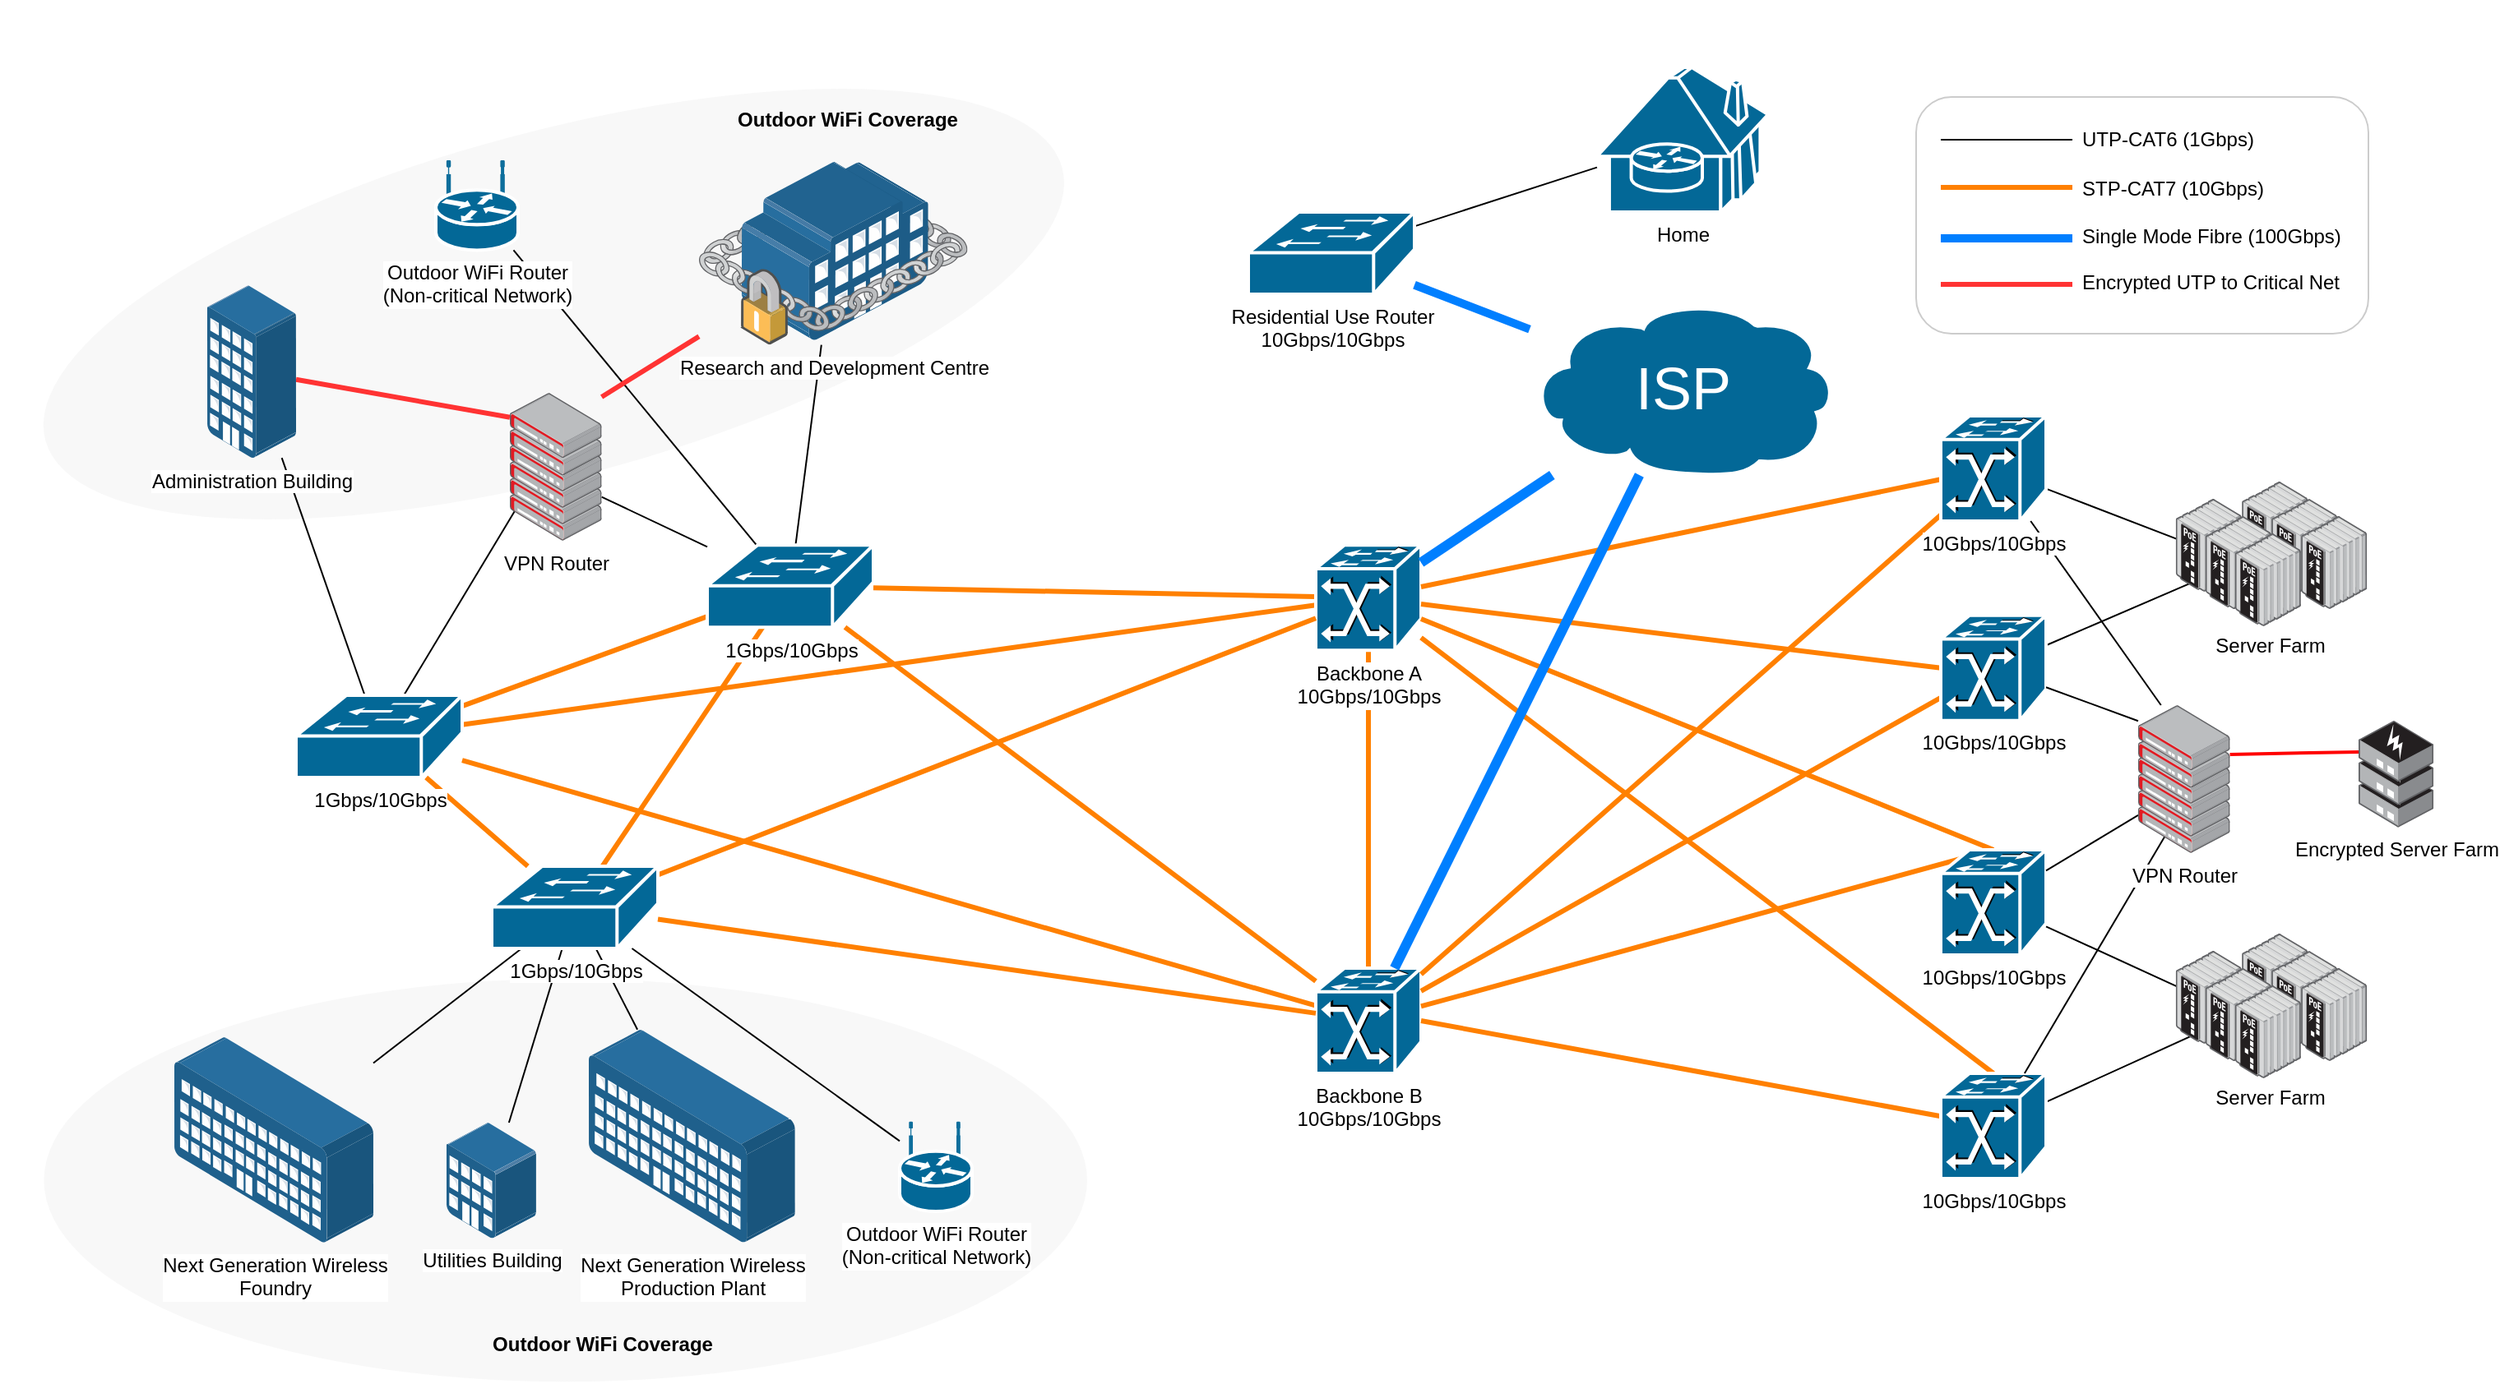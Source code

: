 <mxfile version="14.5.8" type="github" pages="5">
  <diagram id="vLaXbmM3Hhi-dTC1wAEd" name="Building Scale">
    <mxGraphModel dx="1673" dy="979" grid="1" gridSize="10" guides="1" tooltips="1" connect="1" arrows="1" fold="1" page="1" pageScale="1" pageWidth="1600" pageHeight="900" math="0" shadow="0">
      <root>
        <mxCell id="GMtj8rT2Yxm4aSxBWJuz-0" />
        <mxCell id="GMtj8rT2Yxm4aSxBWJuz-1" parent="GMtj8rT2Yxm4aSxBWJuz-0" />
        <mxCell id="CNm5xOx-yD-aQ8OPoJ83-53" style="rounded=0;orthogonalLoop=1;jettySize=auto;html=1;elbow=vertical;endArrow=none;endFill=0;" parent="GMtj8rT2Yxm4aSxBWJuz-1" source="CNm5xOx-yD-aQ8OPoJ83-51" target="CNm5xOx-yD-aQ8OPoJ83-34" edge="1">
          <mxGeometry relative="1" as="geometry" />
        </mxCell>
        <mxCell id="CNm5xOx-yD-aQ8OPoJ83-54" style="rounded=0;orthogonalLoop=1;jettySize=auto;html=1;elbow=vertical;endArrow=none;endFill=0;" parent="GMtj8rT2Yxm4aSxBWJuz-1" source="CNm5xOx-yD-aQ8OPoJ83-52" target="CNm5xOx-yD-aQ8OPoJ83-34" edge="1">
          <mxGeometry relative="1" as="geometry" />
        </mxCell>
        <mxCell id="CNm5xOx-yD-aQ8OPoJ83-42" style="rounded=0;orthogonalLoop=1;jettySize=auto;html=1;elbow=vertical;endArrow=none;endFill=0;" parent="GMtj8rT2Yxm4aSxBWJuz-1" source="CNm5xOx-yD-aQ8OPoJ83-39" target="CNm5xOx-yD-aQ8OPoJ83-15" edge="1">
          <mxGeometry relative="1" as="geometry" />
        </mxCell>
        <mxCell id="CNm5xOx-yD-aQ8OPoJ83-40" style="rounded=0;orthogonalLoop=1;jettySize=auto;html=1;elbow=vertical;endArrow=none;endFill=0;" parent="GMtj8rT2Yxm4aSxBWJuz-1" source="CNm5xOx-yD-aQ8OPoJ83-38" target="CNm5xOx-yD-aQ8OPoJ83-15" edge="1">
          <mxGeometry relative="1" as="geometry" />
        </mxCell>
        <mxCell id="vXIxPkP1VoYkMAod36Bd-4" value="" style="ellipse;whiteSpace=wrap;html=1;fillColor=#f5f5f5;opacity=70;rotation=0;fontColor=#333333;strokeColor=none;" parent="GMtj8rT2Yxm4aSxBWJuz-1" vertex="1">
          <mxGeometry x="41.71" y="647.55" width="634.29" height="245.1" as="geometry" />
        </mxCell>
        <mxCell id="vXIxPkP1VoYkMAod36Bd-2" value="" style="ellipse;whiteSpace=wrap;html=1;fillColor=#f5f5f5;opacity=70;rotation=-15;fontColor=#333333;strokeColor=none;" parent="GMtj8rT2Yxm4aSxBWJuz-1" vertex="1">
          <mxGeometry x="31.71" y="132" width="640" height="210" as="geometry" />
        </mxCell>
        <mxCell id="GMtj8rT2Yxm4aSxBWJuz-3" value="Next Generation Wireless&lt;br&gt;Production Plant" style="points=[];aspect=fixed;html=1;align=center;shadow=0;dashed=0;image;image=img/lib/allied_telesis/buildings/Long_Building.svg;labelBackgroundColor=#ffffff;" parent="GMtj8rT2Yxm4aSxBWJuz-1" vertex="1">
          <mxGeometry x="373" y="678.4" width="125.4" height="129.6" as="geometry" />
        </mxCell>
        <mxCell id="GMtj8rT2Yxm4aSxBWJuz-6" value="Home" style="shape=mxgraph.cisco.buildings.telecommuter_house;html=1;pointerEvents=1;dashed=0;fillColor=#036897;strokeColor=#ffffff;strokeWidth=2;verticalLabelPosition=bottom;verticalAlign=top;align=center;outlineConnect=0;labelBackgroundColor=#ffffff;" parent="GMtj8rT2Yxm4aSxBWJuz-1" vertex="1">
          <mxGeometry x="986" y="93" width="104" height="88" as="geometry" />
        </mxCell>
        <mxCell id="GMtj8rT2Yxm4aSxBWJuz-9" value="Next Generation Wireless&lt;br&gt;Foundry" style="points=[];aspect=fixed;html=1;align=center;shadow=0;dashed=0;image;image=img/lib/allied_telesis/buildings/Long_Building.svg;labelBackgroundColor=#ffffff;" parent="GMtj8rT2Yxm4aSxBWJuz-1" vertex="1">
          <mxGeometry x="121" y="683" width="121" height="125" as="geometry" />
        </mxCell>
        <mxCell id="GMtj8rT2Yxm4aSxBWJuz-10" value="Utilities Building" style="points=[];aspect=fixed;html=1;align=center;shadow=0;dashed=0;image;image=img/lib/allied_telesis/buildings/Medium_Business_Building.svg;labelBackgroundColor=#ffffff;" parent="GMtj8rT2Yxm4aSxBWJuz-1" vertex="1">
          <mxGeometry x="286.4" y="735" width="54.6" height="70.2" as="geometry" />
        </mxCell>
        <mxCell id="CNm5xOx-yD-aQ8OPoJ83-61" style="edgeStyle=none;rounded=0;orthogonalLoop=1;jettySize=auto;html=1;endArrow=none;endFill=0;strokeWidth=3;strokeColor=#FF8000;" parent="GMtj8rT2Yxm4aSxBWJuz-1" source="CNm5xOx-yD-aQ8OPoJ83-2" target="CNm5xOx-yD-aQ8OPoJ83-59" edge="1">
          <mxGeometry relative="1" as="geometry" />
        </mxCell>
        <mxCell id="CNm5xOx-yD-aQ8OPoJ83-67" style="edgeStyle=none;rounded=0;orthogonalLoop=1;jettySize=auto;html=1;endArrow=none;endFill=0;strokeWidth=3;strokeColor=#FF8000;" parent="GMtj8rT2Yxm4aSxBWJuz-1" source="CNm5xOx-yD-aQ8OPoJ83-2" target="CNm5xOx-yD-aQ8OPoJ83-64" edge="1">
          <mxGeometry relative="1" as="geometry" />
        </mxCell>
        <mxCell id="CNm5xOx-yD-aQ8OPoJ83-82" style="edgeStyle=none;rounded=0;orthogonalLoop=1;jettySize=auto;html=1;endArrow=none;endFill=0;strokeWidth=3;strokeColor=#FF8000;" parent="GMtj8rT2Yxm4aSxBWJuz-1" source="CNm5xOx-yD-aQ8OPoJ83-2" target="CNm5xOx-yD-aQ8OPoJ83-3" edge="1">
          <mxGeometry relative="1" as="geometry" />
        </mxCell>
        <mxCell id="CNm5xOx-yD-aQ8OPoJ83-2" value="Backbone A&lt;br&gt;10Gbps/10Gbps" style="shape=mxgraph.cisco.switches.atm_fast_gigabit_etherswitch;html=1;pointerEvents=1;dashed=0;fillColor=#036897;strokeColor=#ffffff;strokeWidth=2;verticalLabelPosition=bottom;verticalAlign=top;align=center;outlineConnect=0;labelBackgroundColor=#ffffff;" parent="GMtj8rT2Yxm4aSxBWJuz-1" vertex="1">
          <mxGeometry x="815" y="383.6" width="64" height="64" as="geometry" />
        </mxCell>
        <mxCell id="CNm5xOx-yD-aQ8OPoJ83-62" style="edgeStyle=none;rounded=0;orthogonalLoop=1;jettySize=auto;html=1;endArrow=none;endFill=0;strokeWidth=3;strokeColor=#FF8000;" parent="GMtj8rT2Yxm4aSxBWJuz-1" source="CNm5xOx-yD-aQ8OPoJ83-3" target="CNm5xOx-yD-aQ8OPoJ83-59" edge="1">
          <mxGeometry relative="1" as="geometry" />
        </mxCell>
        <mxCell id="CNm5xOx-yD-aQ8OPoJ83-66" style="edgeStyle=none;rounded=0;orthogonalLoop=1;jettySize=auto;html=1;endArrow=none;endFill=0;strokeWidth=3;strokeColor=#FF8000;" parent="GMtj8rT2Yxm4aSxBWJuz-1" source="CNm5xOx-yD-aQ8OPoJ83-3" target="CNm5xOx-yD-aQ8OPoJ83-64" edge="1">
          <mxGeometry relative="1" as="geometry" />
        </mxCell>
        <mxCell id="CNm5xOx-yD-aQ8OPoJ83-3" value="Backbone B&lt;br&gt;10Gbps/10Gbps" style="shape=mxgraph.cisco.switches.atm_fast_gigabit_etherswitch;html=1;pointerEvents=1;dashed=0;fillColor=#036897;strokeColor=#ffffff;strokeWidth=2;verticalLabelPosition=bottom;verticalAlign=top;align=center;outlineConnect=0;labelBackgroundColor=#ffffff;" parent="GMtj8rT2Yxm4aSxBWJuz-1" vertex="1">
          <mxGeometry x="815" y="641" width="64" height="64" as="geometry" />
        </mxCell>
        <mxCell id="CNm5xOx-yD-aQ8OPoJ83-26" value="" style="group;labelBackgroundColor=#ffffff;" parent="GMtj8rT2Yxm4aSxBWJuz-1" vertex="1" connectable="0">
          <mxGeometry x="1355" y="345" width="117.2" height="110" as="geometry" />
        </mxCell>
        <mxCell id="CNm5xOx-yD-aQ8OPoJ83-8" value="" style="group" parent="CNm5xOx-yD-aQ8OPoJ83-26" vertex="1" connectable="0">
          <mxGeometry x="23" width="94.2" height="87.9" as="geometry" />
        </mxCell>
        <mxCell id="CNm5xOx-yD-aQ8OPoJ83-4" value="" style="points=[];aspect=fixed;html=1;align=center;shadow=0;dashed=0;image;image=img/lib/allied_telesis/switch/Industrial_Ethernet_IE200_POE.svg;" parent="CNm5xOx-yD-aQ8OPoJ83-8" vertex="1">
          <mxGeometry width="40.2" height="56.4" as="geometry" />
        </mxCell>
        <mxCell id="CNm5xOx-yD-aQ8OPoJ83-6" value="" style="points=[];aspect=fixed;html=1;align=center;shadow=0;dashed=0;image;image=img/lib/allied_telesis/switch/Industrial_Ethernet_IE200_POE.svg;" parent="CNm5xOx-yD-aQ8OPoJ83-8" vertex="1">
          <mxGeometry x="18" y="10.6" width="40.2" height="56.4" as="geometry" />
        </mxCell>
        <mxCell id="CNm5xOx-yD-aQ8OPoJ83-7" value="" style="points=[];aspect=fixed;html=1;align=center;shadow=0;dashed=0;image;image=img/lib/allied_telesis/switch/Industrial_Ethernet_IE200_POE.svg;" parent="CNm5xOx-yD-aQ8OPoJ83-8" vertex="1">
          <mxGeometry x="36" y="21" width="40.2" height="56.4" as="geometry" />
        </mxCell>
        <mxCell id="CNm5xOx-yD-aQ8OPoJ83-13" value="" style="group" parent="CNm5xOx-yD-aQ8OPoJ83-8" vertex="1" connectable="0">
          <mxGeometry x="-40.2" y="10.5" width="76.2" height="77.4" as="geometry" />
        </mxCell>
        <mxCell id="CNm5xOx-yD-aQ8OPoJ83-14" value="" style="points=[];aspect=fixed;html=1;align=center;shadow=0;dashed=0;image;image=img/lib/allied_telesis/switch/Industrial_Ethernet_IE200_POE.svg;" parent="CNm5xOx-yD-aQ8OPoJ83-13" vertex="1">
          <mxGeometry width="40.2" height="56.4" as="geometry" />
        </mxCell>
        <mxCell id="CNm5xOx-yD-aQ8OPoJ83-15" value="" style="points=[];aspect=fixed;html=1;align=center;shadow=0;dashed=0;image;image=img/lib/allied_telesis/switch/Industrial_Ethernet_IE200_POE.svg;" parent="CNm5xOx-yD-aQ8OPoJ83-13" vertex="1">
          <mxGeometry x="18" y="10.6" width="40.2" height="56.4" as="geometry" />
        </mxCell>
        <mxCell id="CNm5xOx-yD-aQ8OPoJ83-16" value="" style="points=[];aspect=fixed;html=1;align=center;shadow=0;dashed=0;image;image=img/lib/allied_telesis/switch/Industrial_Ethernet_IE200_POE.svg;" parent="CNm5xOx-yD-aQ8OPoJ83-13" vertex="1">
          <mxGeometry x="36" y="21" width="40.2" height="56.4" as="geometry" />
        </mxCell>
        <mxCell id="CNm5xOx-yD-aQ8OPoJ83-25" value="Server Farm" style="text;html=1;align=center;verticalAlign=middle;resizable=0;points=[];autosize=1;" parent="CNm5xOx-yD-aQ8OPoJ83-26" vertex="1">
          <mxGeometry y="90" width="80" height="20" as="geometry" />
        </mxCell>
        <mxCell id="CNm5xOx-yD-aQ8OPoJ83-27" value="" style="group;labelBackgroundColor=#ffffff;" parent="GMtj8rT2Yxm4aSxBWJuz-1" vertex="1" connectable="0">
          <mxGeometry x="1355" y="620" width="117.2" height="110" as="geometry" />
        </mxCell>
        <mxCell id="CNm5xOx-yD-aQ8OPoJ83-28" value="" style="group" parent="CNm5xOx-yD-aQ8OPoJ83-27" vertex="1" connectable="0">
          <mxGeometry x="23" width="94.2" height="87.9" as="geometry" />
        </mxCell>
        <mxCell id="CNm5xOx-yD-aQ8OPoJ83-29" value="" style="points=[];aspect=fixed;html=1;align=center;shadow=0;dashed=0;image;image=img/lib/allied_telesis/switch/Industrial_Ethernet_IE200_POE.svg;" parent="CNm5xOx-yD-aQ8OPoJ83-28" vertex="1">
          <mxGeometry width="40.2" height="56.4" as="geometry" />
        </mxCell>
        <mxCell id="CNm5xOx-yD-aQ8OPoJ83-30" value="" style="points=[];aspect=fixed;html=1;align=center;shadow=0;dashed=0;image;image=img/lib/allied_telesis/switch/Industrial_Ethernet_IE200_POE.svg;" parent="CNm5xOx-yD-aQ8OPoJ83-28" vertex="1">
          <mxGeometry x="18" y="10.6" width="40.2" height="56.4" as="geometry" />
        </mxCell>
        <mxCell id="CNm5xOx-yD-aQ8OPoJ83-31" value="" style="points=[];aspect=fixed;html=1;align=center;shadow=0;dashed=0;image;image=img/lib/allied_telesis/switch/Industrial_Ethernet_IE200_POE.svg;" parent="CNm5xOx-yD-aQ8OPoJ83-28" vertex="1">
          <mxGeometry x="36" y="21" width="40.2" height="56.4" as="geometry" />
        </mxCell>
        <mxCell id="CNm5xOx-yD-aQ8OPoJ83-32" value="" style="group" parent="CNm5xOx-yD-aQ8OPoJ83-28" vertex="1" connectable="0">
          <mxGeometry x="-40.2" y="10.5" width="76.2" height="77.4" as="geometry" />
        </mxCell>
        <mxCell id="CNm5xOx-yD-aQ8OPoJ83-33" value="" style="points=[];aspect=fixed;html=1;align=center;shadow=0;dashed=0;image;image=img/lib/allied_telesis/switch/Industrial_Ethernet_IE200_POE.svg;" parent="CNm5xOx-yD-aQ8OPoJ83-32" vertex="1">
          <mxGeometry width="40.2" height="56.4" as="geometry" />
        </mxCell>
        <mxCell id="CNm5xOx-yD-aQ8OPoJ83-34" value="" style="points=[];aspect=fixed;html=1;align=center;shadow=0;dashed=0;image;image=img/lib/allied_telesis/switch/Industrial_Ethernet_IE200_POE.svg;" parent="CNm5xOx-yD-aQ8OPoJ83-32" vertex="1">
          <mxGeometry x="18" y="10.6" width="40.2" height="56.4" as="geometry" />
        </mxCell>
        <mxCell id="CNm5xOx-yD-aQ8OPoJ83-35" value="" style="points=[];aspect=fixed;html=1;align=center;shadow=0;dashed=0;image;image=img/lib/allied_telesis/switch/Industrial_Ethernet_IE200_POE.svg;" parent="CNm5xOx-yD-aQ8OPoJ83-32" vertex="1">
          <mxGeometry x="36" y="21" width="40.2" height="56.4" as="geometry" />
        </mxCell>
        <mxCell id="CNm5xOx-yD-aQ8OPoJ83-36" value="Server Farm" style="text;html=1;align=center;verticalAlign=middle;resizable=0;points=[];autosize=1;" parent="CNm5xOx-yD-aQ8OPoJ83-27" vertex="1">
          <mxGeometry y="90" width="80" height="20" as="geometry" />
        </mxCell>
        <mxCell id="CNm5xOx-yD-aQ8OPoJ83-46" style="rounded=0;orthogonalLoop=1;jettySize=auto;html=1;elbow=vertical;endArrow=none;endFill=0;strokeWidth=3;strokeColor=#FF8000;" parent="GMtj8rT2Yxm4aSxBWJuz-1" source="CNm5xOx-yD-aQ8OPoJ83-38" target="CNm5xOx-yD-aQ8OPoJ83-2" edge="1">
          <mxGeometry relative="1" as="geometry" />
        </mxCell>
        <mxCell id="CNm5xOx-yD-aQ8OPoJ83-48" style="rounded=0;orthogonalLoop=1;jettySize=auto;html=1;elbow=vertical;endArrow=none;endFill=0;strokeWidth=3;strokeColor=#FF8000;" parent="GMtj8rT2Yxm4aSxBWJuz-1" source="CNm5xOx-yD-aQ8OPoJ83-38" target="CNm5xOx-yD-aQ8OPoJ83-3" edge="1">
          <mxGeometry relative="1" as="geometry" />
        </mxCell>
        <mxCell id="CNm5xOx-yD-aQ8OPoJ83-47" style="rounded=0;orthogonalLoop=1;jettySize=auto;html=1;exitX=0;exitY=0.5;exitDx=0;exitDy=0;exitPerimeter=0;elbow=vertical;endArrow=none;endFill=0;strokeWidth=3;strokeColor=#FF8000;" parent="GMtj8rT2Yxm4aSxBWJuz-1" source="CNm5xOx-yD-aQ8OPoJ83-39" target="CNm5xOx-yD-aQ8OPoJ83-2" edge="1">
          <mxGeometry relative="1" as="geometry" />
        </mxCell>
        <mxCell id="CNm5xOx-yD-aQ8OPoJ83-50" style="rounded=0;orthogonalLoop=1;jettySize=auto;html=1;elbow=vertical;endArrow=none;endFill=0;strokeWidth=3;strokeColor=#FF8000;" parent="GMtj8rT2Yxm4aSxBWJuz-1" source="CNm5xOx-yD-aQ8OPoJ83-39" target="CNm5xOx-yD-aQ8OPoJ83-3" edge="1">
          <mxGeometry relative="1" as="geometry" />
        </mxCell>
        <mxCell id="CNm5xOx-yD-aQ8OPoJ83-39" value="10Gbps/10Gbps" style="shape=mxgraph.cisco.switches.atm_fast_gigabit_etherswitch;html=1;pointerEvents=1;dashed=0;fillColor=#036897;strokeColor=#ffffff;strokeWidth=2;verticalLabelPosition=bottom;verticalAlign=top;align=center;outlineConnect=0;labelBackgroundColor=#ffffff;" parent="GMtj8rT2Yxm4aSxBWJuz-1" vertex="1">
          <mxGeometry x="1195" y="426.4" width="64" height="64" as="geometry" />
        </mxCell>
        <mxCell id="CNm5xOx-yD-aQ8OPoJ83-55" style="rounded=0;orthogonalLoop=1;jettySize=auto;html=1;exitX=0.5;exitY=0;exitDx=0;exitDy=0;exitPerimeter=0;endArrow=none;endFill=0;strokeWidth=3;strokeColor=#FF8000;" parent="GMtj8rT2Yxm4aSxBWJuz-1" source="CNm5xOx-yD-aQ8OPoJ83-51" target="CNm5xOx-yD-aQ8OPoJ83-2" edge="1">
          <mxGeometry relative="1" as="geometry" />
        </mxCell>
        <mxCell id="CNm5xOx-yD-aQ8OPoJ83-56" style="rounded=0;orthogonalLoop=1;jettySize=auto;html=1;exitX=0.5;exitY=0;exitDx=0;exitDy=0;exitPerimeter=0;endArrow=none;endFill=0;strokeWidth=3;strokeColor=#FF8000;" parent="GMtj8rT2Yxm4aSxBWJuz-1" source="CNm5xOx-yD-aQ8OPoJ83-51" target="CNm5xOx-yD-aQ8OPoJ83-3" edge="1">
          <mxGeometry relative="1" as="geometry" />
        </mxCell>
        <mxCell id="CNm5xOx-yD-aQ8OPoJ83-51" value="10Gbps/10Gbps" style="shape=mxgraph.cisco.switches.atm_fast_gigabit_etherswitch;html=1;pointerEvents=1;dashed=0;fillColor=#036897;strokeColor=#ffffff;strokeWidth=2;verticalLabelPosition=bottom;verticalAlign=top;align=center;outlineConnect=0;labelBackgroundColor=#ffffff;" parent="GMtj8rT2Yxm4aSxBWJuz-1" vertex="1">
          <mxGeometry x="1195" y="569" width="64" height="64" as="geometry" />
        </mxCell>
        <mxCell id="CNm5xOx-yD-aQ8OPoJ83-57" style="rounded=0;orthogonalLoop=1;jettySize=auto;html=1;exitX=0.5;exitY=0;exitDx=0;exitDy=0;exitPerimeter=0;endArrow=none;endFill=0;strokeWidth=3;strokeColor=#FF8000;" parent="GMtj8rT2Yxm4aSxBWJuz-1" source="CNm5xOx-yD-aQ8OPoJ83-52" target="CNm5xOx-yD-aQ8OPoJ83-2" edge="1">
          <mxGeometry relative="1" as="geometry" />
        </mxCell>
        <mxCell id="CNm5xOx-yD-aQ8OPoJ83-58" style="rounded=0;orthogonalLoop=1;jettySize=auto;html=1;entryX=1;entryY=0.5;entryDx=0;entryDy=0;entryPerimeter=0;endArrow=none;endFill=0;strokeWidth=3;strokeColor=#FF8000;" parent="GMtj8rT2Yxm4aSxBWJuz-1" source="CNm5xOx-yD-aQ8OPoJ83-52" target="CNm5xOx-yD-aQ8OPoJ83-3" edge="1">
          <mxGeometry relative="1" as="geometry" />
        </mxCell>
        <mxCell id="CNm5xOx-yD-aQ8OPoJ83-52" value="10Gbps/10Gbps" style="shape=mxgraph.cisco.switches.atm_fast_gigabit_etherswitch;html=1;pointerEvents=1;dashed=0;fillColor=#036897;strokeColor=#ffffff;strokeWidth=2;verticalLabelPosition=bottom;verticalAlign=top;align=center;outlineConnect=0;labelBackgroundColor=#ffffff;" parent="GMtj8rT2Yxm4aSxBWJuz-1" vertex="1">
          <mxGeometry x="1195" y="705" width="64" height="64" as="geometry" />
        </mxCell>
        <mxCell id="CNm5xOx-yD-aQ8OPoJ83-104" style="edgeStyle=none;rounded=0;orthogonalLoop=1;jettySize=auto;html=1;endArrow=none;endFill=0;strokeColor=#FF8000;strokeWidth=3;fontColor=#000000;" parent="GMtj8rT2Yxm4aSxBWJuz-1" source="CNm5xOx-yD-aQ8OPoJ83-59" target="CNm5xOx-yD-aQ8OPoJ83-65" edge="1">
          <mxGeometry relative="1" as="geometry" />
        </mxCell>
        <mxCell id="CNm5xOx-yD-aQ8OPoJ83-105" style="edgeStyle=none;rounded=0;orthogonalLoop=1;jettySize=auto;html=1;endArrow=none;endFill=0;strokeColor=#FF8000;strokeWidth=3;fontColor=#000000;" parent="GMtj8rT2Yxm4aSxBWJuz-1" source="CNm5xOx-yD-aQ8OPoJ83-59" target="CNm5xOx-yD-aQ8OPoJ83-64" edge="1">
          <mxGeometry relative="1" as="geometry" />
        </mxCell>
        <mxCell id="MxxzED2LqKstP4RevrAJ-10" style="edgeStyle=none;rounded=0;orthogonalLoop=1;jettySize=auto;html=1;endArrow=none;endFill=0;strokeWidth=1;fontColor=#000000;" parent="GMtj8rT2Yxm4aSxBWJuz-1" source="CNm5xOx-yD-aQ8OPoJ83-59" target="MxxzED2LqKstP4RevrAJ-3" edge="1">
          <mxGeometry relative="1" as="geometry" />
        </mxCell>
        <mxCell id="MxxzED2LqKstP4RevrAJ-15" style="edgeStyle=none;rounded=0;orthogonalLoop=1;jettySize=auto;html=1;endArrow=none;endFill=0;strokeWidth=1;fontColor=#000000;" parent="GMtj8rT2Yxm4aSxBWJuz-1" source="CNm5xOx-yD-aQ8OPoJ83-59" target="CNm5xOx-yD-aQ8OPoJ83-1" edge="1">
          <mxGeometry relative="1" as="geometry" />
        </mxCell>
        <mxCell id="vXIxPkP1VoYkMAod36Bd-1" style="edgeStyle=none;rounded=0;orthogonalLoop=1;jettySize=auto;html=1;endArrow=none;endFill=0;strokeWidth=1;" parent="GMtj8rT2Yxm4aSxBWJuz-1" source="CNm5xOx-yD-aQ8OPoJ83-59" target="vXIxPkP1VoYkMAod36Bd-0" edge="1">
          <mxGeometry relative="1" as="geometry" />
        </mxCell>
        <mxCell id="CNm5xOx-yD-aQ8OPoJ83-59" value="1Gbps/10Gbps" style="shape=mxgraph.cisco.switches.workgroup_switch;html=1;pointerEvents=1;dashed=0;fillColor=#036897;strokeColor=#ffffff;strokeWidth=2;verticalLabelPosition=bottom;verticalAlign=top;align=center;outlineConnect=0;labelBackgroundColor=#ffffff;" parent="GMtj8rT2Yxm4aSxBWJuz-1" vertex="1">
          <mxGeometry x="445" y="383.6" width="101" height="50" as="geometry" />
        </mxCell>
        <mxCell id="CNm5xOx-yD-aQ8OPoJ83-103" style="edgeStyle=none;rounded=0;orthogonalLoop=1;jettySize=auto;html=1;endArrow=none;endFill=0;strokeWidth=3;fontColor=#000000;strokeColor=#FF8000;" parent="GMtj8rT2Yxm4aSxBWJuz-1" source="CNm5xOx-yD-aQ8OPoJ83-64" target="CNm5xOx-yD-aQ8OPoJ83-65" edge="1">
          <mxGeometry relative="1" as="geometry" />
        </mxCell>
        <mxCell id="MxxzED2LqKstP4RevrAJ-12" style="edgeStyle=none;rounded=0;orthogonalLoop=1;jettySize=auto;html=1;endArrow=none;endFill=0;strokeColor=#000000;strokeWidth=1;fontColor=#000000;" parent="GMtj8rT2Yxm4aSxBWJuz-1" source="CNm5xOx-yD-aQ8OPoJ83-64" target="MxxzED2LqKstP4RevrAJ-5" edge="1">
          <mxGeometry relative="1" as="geometry" />
        </mxCell>
        <mxCell id="MxxzED2LqKstP4RevrAJ-14" style="edgeStyle=none;rounded=0;orthogonalLoop=1;jettySize=auto;html=1;endArrow=none;endFill=0;strokeWidth=1;fontColor=#000000;" parent="GMtj8rT2Yxm4aSxBWJuz-1" source="CNm5xOx-yD-aQ8OPoJ83-64" target="GMtj8rT2Yxm4aSxBWJuz-4" edge="1">
          <mxGeometry relative="1" as="geometry" />
        </mxCell>
        <mxCell id="CNm5xOx-yD-aQ8OPoJ83-64" value="1Gbps/10Gbps" style="shape=mxgraph.cisco.switches.workgroup_switch;html=1;pointerEvents=1;dashed=0;fillColor=#036897;strokeColor=#ffffff;strokeWidth=2;verticalLabelPosition=bottom;verticalAlign=top;align=center;outlineConnect=0;labelBackgroundColor=#ffffff;" parent="GMtj8rT2Yxm4aSxBWJuz-1" vertex="1">
          <mxGeometry x="195" y="475" width="101" height="50" as="geometry" />
        </mxCell>
        <mxCell id="CNm5xOx-yD-aQ8OPoJ83-73" style="edgeStyle=none;rounded=0;orthogonalLoop=1;jettySize=auto;html=1;endArrow=none;endFill=0;" parent="GMtj8rT2Yxm4aSxBWJuz-1" source="CNm5xOx-yD-aQ8OPoJ83-65" target="GMtj8rT2Yxm4aSxBWJuz-3" edge="1">
          <mxGeometry relative="1" as="geometry" />
        </mxCell>
        <mxCell id="CNm5xOx-yD-aQ8OPoJ83-74" style="edgeStyle=none;rounded=0;orthogonalLoop=1;jettySize=auto;html=1;endArrow=none;endFill=0;" parent="GMtj8rT2Yxm4aSxBWJuz-1" source="CNm5xOx-yD-aQ8OPoJ83-65" target="GMtj8rT2Yxm4aSxBWJuz-9" edge="1">
          <mxGeometry relative="1" as="geometry" />
        </mxCell>
        <mxCell id="CNm5xOx-yD-aQ8OPoJ83-75" style="edgeStyle=none;rounded=0;orthogonalLoop=1;jettySize=auto;html=1;endArrow=none;endFill=0;" parent="GMtj8rT2Yxm4aSxBWJuz-1" source="CNm5xOx-yD-aQ8OPoJ83-65" target="GMtj8rT2Yxm4aSxBWJuz-10" edge="1">
          <mxGeometry relative="1" as="geometry" />
        </mxCell>
        <mxCell id="CNm5xOx-yD-aQ8OPoJ83-76" style="edgeStyle=none;rounded=0;orthogonalLoop=1;jettySize=auto;html=1;endArrow=none;endFill=0;strokeWidth=3;strokeColor=#FF8000;" parent="GMtj8rT2Yxm4aSxBWJuz-1" source="CNm5xOx-yD-aQ8OPoJ83-65" target="CNm5xOx-yD-aQ8OPoJ83-2" edge="1">
          <mxGeometry relative="1" as="geometry" />
        </mxCell>
        <mxCell id="CNm5xOx-yD-aQ8OPoJ83-77" style="edgeStyle=none;rounded=0;orthogonalLoop=1;jettySize=auto;html=1;endArrow=none;endFill=0;strokeWidth=3;strokeColor=#FF8000;" parent="GMtj8rT2Yxm4aSxBWJuz-1" source="CNm5xOx-yD-aQ8OPoJ83-65" target="CNm5xOx-yD-aQ8OPoJ83-3" edge="1">
          <mxGeometry relative="1" as="geometry" />
        </mxCell>
        <mxCell id="vXIxPkP1VoYkMAod36Bd-7" style="edgeStyle=none;rounded=0;orthogonalLoop=1;jettySize=auto;html=1;endArrow=none;endFill=0;strokeColor=#000000;strokeWidth=1;" parent="GMtj8rT2Yxm4aSxBWJuz-1" source="CNm5xOx-yD-aQ8OPoJ83-65" target="vXIxPkP1VoYkMAod36Bd-6" edge="1">
          <mxGeometry relative="1" as="geometry" />
        </mxCell>
        <mxCell id="CNm5xOx-yD-aQ8OPoJ83-65" value="1Gbps/10Gbps" style="shape=mxgraph.cisco.switches.workgroup_switch;html=1;pointerEvents=1;dashed=0;fillColor=#036897;strokeColor=#ffffff;strokeWidth=2;verticalLabelPosition=bottom;verticalAlign=top;align=center;outlineConnect=0;labelBackgroundColor=#ffffff;" parent="GMtj8rT2Yxm4aSxBWJuz-1" vertex="1">
          <mxGeometry x="314" y="579.0" width="101" height="50" as="geometry" />
        </mxCell>
        <mxCell id="CNm5xOx-yD-aQ8OPoJ83-81" style="edgeStyle=none;rounded=0;orthogonalLoop=1;jettySize=auto;html=1;endArrow=none;endFill=0;" parent="GMtj8rT2Yxm4aSxBWJuz-1" source="CNm5xOx-yD-aQ8OPoJ83-79" target="GMtj8rT2Yxm4aSxBWJuz-6" edge="1">
          <mxGeometry relative="1" as="geometry" />
        </mxCell>
        <mxCell id="CNm5xOx-yD-aQ8OPoJ83-86" value="" style="group" parent="GMtj8rT2Yxm4aSxBWJuz-1" vertex="1" connectable="0">
          <mxGeometry x="945" y="235" width="186" height="106" as="geometry" />
        </mxCell>
        <mxCell id="CNm5xOx-yD-aQ8OPoJ83-87" value="" style="shape=mxgraph.cisco.storage.cloud;html=1;pointerEvents=1;dashed=0;fillColor=#036897;strokeColor=#ffffff;strokeWidth=2;verticalLabelPosition=bottom;verticalAlign=top;align=center;outlineConnect=0;" parent="CNm5xOx-yD-aQ8OPoJ83-86" vertex="1">
          <mxGeometry width="186" height="106" as="geometry" />
        </mxCell>
        <mxCell id="CNm5xOx-yD-aQ8OPoJ83-88" value="&lt;font style=&quot;font-size: 36px&quot; color=&quot;#ffffff&quot;&gt;ISP&lt;/font&gt;" style="text;html=1;align=center;verticalAlign=middle;resizable=0;points=[];autosize=1;" parent="CNm5xOx-yD-aQ8OPoJ83-86" vertex="1">
          <mxGeometry x="58" y="38" width="70" height="30" as="geometry" />
        </mxCell>
        <mxCell id="CNm5xOx-yD-aQ8OPoJ83-89" style="edgeStyle=none;rounded=0;orthogonalLoop=1;jettySize=auto;html=1;endArrow=none;endFill=0;strokeWidth=5;strokeColor=#007FFF;" parent="GMtj8rT2Yxm4aSxBWJuz-1" source="CNm5xOx-yD-aQ8OPoJ83-87" target="CNm5xOx-yD-aQ8OPoJ83-79" edge="1">
          <mxGeometry relative="1" as="geometry" />
        </mxCell>
        <mxCell id="CNm5xOx-yD-aQ8OPoJ83-90" style="edgeStyle=none;rounded=0;orthogonalLoop=1;jettySize=auto;html=1;endArrow=none;endFill=0;strokeWidth=6;strokeColor=#007FFF;" parent="GMtj8rT2Yxm4aSxBWJuz-1" source="CNm5xOx-yD-aQ8OPoJ83-87" target="CNm5xOx-yD-aQ8OPoJ83-2" edge="1">
          <mxGeometry relative="1" as="geometry" />
        </mxCell>
        <mxCell id="CNm5xOx-yD-aQ8OPoJ83-92" style="edgeStyle=none;rounded=0;orthogonalLoop=1;jettySize=auto;html=1;endArrow=none;endFill=0;strokeWidth=6;strokeColor=#007FFF;" parent="GMtj8rT2Yxm4aSxBWJuz-1" source="CNm5xOx-yD-aQ8OPoJ83-87" target="CNm5xOx-yD-aQ8OPoJ83-3" edge="1">
          <mxGeometry relative="1" as="geometry" />
        </mxCell>
        <mxCell id="MxxzED2LqKstP4RevrAJ-11" style="edgeStyle=none;rounded=0;orthogonalLoop=1;jettySize=auto;html=1;endArrow=none;endFill=0;strokeWidth=3;fontColor=#000000;strokeColor=#FF3333;" parent="GMtj8rT2Yxm4aSxBWJuz-1" source="CNm5xOx-yD-aQ8OPoJ83-1" target="MxxzED2LqKstP4RevrAJ-6" edge="1">
          <mxGeometry relative="1" as="geometry" />
        </mxCell>
        <mxCell id="CNm5xOx-yD-aQ8OPoJ83-1" value="Research and Development Centre" style="points=[];aspect=fixed;html=1;align=center;shadow=0;dashed=0;image;image=img/lib/allied_telesis/buildings/Secure_Building.svg;labelBackgroundColor=#ffffff;" parent="GMtj8rT2Yxm4aSxBWJuz-1" vertex="1">
          <mxGeometry x="440" y="150.2" width="163.2" height="111.6" as="geometry" />
        </mxCell>
        <mxCell id="MxxzED2LqKstP4RevrAJ-13" style="edgeStyle=none;rounded=0;orthogonalLoop=1;jettySize=auto;html=1;endArrow=none;endFill=0;strokeWidth=3;fontColor=#000000;strokeColor=#FF3333;" parent="GMtj8rT2Yxm4aSxBWJuz-1" source="GMtj8rT2Yxm4aSxBWJuz-4" target="MxxzED2LqKstP4RevrAJ-6" edge="1">
          <mxGeometry relative="1" as="geometry" />
        </mxCell>
        <mxCell id="GMtj8rT2Yxm4aSxBWJuz-4" value="Administration Building" style="points=[];aspect=fixed;html=1;align=center;shadow=0;dashed=0;image;image=img/lib/allied_telesis/buildings/Apartments.svg;labelBackgroundColor=#ffffff;" parent="GMtj8rT2Yxm4aSxBWJuz-1" vertex="1">
          <mxGeometry x="141" y="225.6" width="54" height="105" as="geometry" />
        </mxCell>
        <mxCell id="MxxzED2LqKstP4RevrAJ-7" value="" style="group" parent="GMtj8rT2Yxm4aSxBWJuz-1" vertex="1" connectable="0">
          <mxGeometry x="325" y="291" width="55.8" height="89.9" as="geometry" />
        </mxCell>
        <mxCell id="MxxzED2LqKstP4RevrAJ-1" value="VPN Router" style="points=[];aspect=fixed;html=1;align=center;shadow=0;dashed=0;image;image=img/lib/allied_telesis/security/Router_VPN.svg;labelBackgroundColor=#ffffff;strokeColor=#CCCCCC;fontColor=#000000;" parent="MxxzED2LqKstP4RevrAJ-7" vertex="1">
          <mxGeometry y="50.3" width="55.8" height="39.6" as="geometry" />
        </mxCell>
        <mxCell id="MxxzED2LqKstP4RevrAJ-2" value="" style="points=[];aspect=fixed;html=1;align=center;shadow=0;dashed=0;image;image=img/lib/allied_telesis/security/Router_VPN.svg;labelBackgroundColor=#ffffff;strokeColor=#CCCCCC;fontColor=#000000;" parent="MxxzED2LqKstP4RevrAJ-7" vertex="1">
          <mxGeometry y="40.3" width="55.8" height="39.6" as="geometry" />
        </mxCell>
        <mxCell id="MxxzED2LqKstP4RevrAJ-3" value="" style="points=[];aspect=fixed;html=1;align=center;shadow=0;dashed=0;image;image=img/lib/allied_telesis/security/Router_VPN.svg;labelBackgroundColor=#ffffff;strokeColor=#CCCCCC;fontColor=#000000;" parent="MxxzED2LqKstP4RevrAJ-7" vertex="1">
          <mxGeometry y="30.3" width="55.8" height="39.6" as="geometry" />
        </mxCell>
        <mxCell id="MxxzED2LqKstP4RevrAJ-4" value="" style="points=[];aspect=fixed;html=1;align=center;shadow=0;dashed=0;image;image=img/lib/allied_telesis/security/Router_VPN.svg;labelBackgroundColor=#ffffff;strokeColor=#CCCCCC;fontColor=#000000;" parent="MxxzED2LqKstP4RevrAJ-7" vertex="1">
          <mxGeometry y="20.3" width="55.8" height="39.6" as="geometry" />
        </mxCell>
        <mxCell id="MxxzED2LqKstP4RevrAJ-5" value="" style="points=[];aspect=fixed;html=1;align=center;shadow=0;dashed=0;image;image=img/lib/allied_telesis/security/Router_VPN.svg;labelBackgroundColor=#ffffff;strokeColor=#CCCCCC;fontColor=#000000;" parent="MxxzED2LqKstP4RevrAJ-7" vertex="1">
          <mxGeometry y="10.7" width="55.8" height="39.6" as="geometry" />
        </mxCell>
        <mxCell id="MxxzED2LqKstP4RevrAJ-6" value="" style="points=[];aspect=fixed;html=1;align=center;shadow=0;dashed=0;image;image=img/lib/allied_telesis/security/Router_VPN.svg;labelBackgroundColor=#ffffff;strokeColor=#CCCCCC;fontColor=#000000;" parent="MxxzED2LqKstP4RevrAJ-7" vertex="1">
          <mxGeometry width="55.8" height="39.6" as="geometry" />
        </mxCell>
        <mxCell id="MxxzED2LqKstP4RevrAJ-18" value="" style="group" parent="GMtj8rT2Yxm4aSxBWJuz-1" vertex="1" connectable="0">
          <mxGeometry x="1180" y="111" width="275" height="144" as="geometry" />
        </mxCell>
        <mxCell id="CNm5xOx-yD-aQ8OPoJ83-115" value="" style="rounded=1;whiteSpace=wrap;html=1;labelBackgroundColor=#ffffff;fontColor=#000000;align=left;labelBorderColor=none;strokeColor=#CCCCCC;" parent="MxxzED2LqKstP4RevrAJ-18" vertex="1">
          <mxGeometry width="275" height="144" as="geometry" />
        </mxCell>
        <mxCell id="CNm5xOx-yD-aQ8OPoJ83-106" style="edgeStyle=none;rounded=0;orthogonalLoop=1;jettySize=auto;html=1;endArrow=none;endFill=0;strokeWidth=3;strokeColor=#FF8000;" parent="MxxzED2LqKstP4RevrAJ-18" edge="1">
          <mxGeometry as="geometry">
            <mxPoint x="95" y="55" as="sourcePoint" />
            <mxPoint x="15" y="55" as="targetPoint" />
          </mxGeometry>
        </mxCell>
        <mxCell id="CNm5xOx-yD-aQ8OPoJ83-108" style="edgeStyle=none;rounded=0;orthogonalLoop=1;jettySize=auto;html=1;endArrow=none;endFill=0;strokeWidth=5;strokeColor=#007FFF;" parent="MxxzED2LqKstP4RevrAJ-18" edge="1">
          <mxGeometry as="geometry">
            <mxPoint x="15" y="86" as="sourcePoint" />
            <mxPoint x="95" y="86" as="targetPoint" />
          </mxGeometry>
        </mxCell>
        <mxCell id="CNm5xOx-yD-aQ8OPoJ83-109" style="rounded=0;orthogonalLoop=1;jettySize=auto;html=1;elbow=vertical;endArrow=none;endFill=0;" parent="MxxzED2LqKstP4RevrAJ-18" edge="1">
          <mxGeometry as="geometry">
            <mxPoint x="15" y="26" as="sourcePoint" />
            <mxPoint x="95" y="26" as="targetPoint" />
          </mxGeometry>
        </mxCell>
        <mxCell id="CNm5xOx-yD-aQ8OPoJ83-110" value="UTP-CAT6 (1Gbps)" style="text;html=1;align=left;verticalAlign=middle;resizable=0;points=[];autosize=1;fontColor=#000000;" parent="MxxzED2LqKstP4RevrAJ-18" vertex="1">
          <mxGeometry x="99" y="16" width="120" height="20" as="geometry" />
        </mxCell>
        <mxCell id="CNm5xOx-yD-aQ8OPoJ83-111" value="STP-CAT7 (10Gbps)" style="text;html=1;align=left;verticalAlign=middle;resizable=0;points=[];autosize=1;fontColor=#000000;" parent="MxxzED2LqKstP4RevrAJ-18" vertex="1">
          <mxGeometry x="99" y="46" width="130" height="20" as="geometry" />
        </mxCell>
        <mxCell id="CNm5xOx-yD-aQ8OPoJ83-112" value="Single Mode Fibre (100Gbps)" style="text;html=1;align=left;verticalAlign=middle;resizable=0;points=[];autosize=1;fontColor=#000000;" parent="MxxzED2LqKstP4RevrAJ-18" vertex="1">
          <mxGeometry x="99" y="75.3" width="170" height="20" as="geometry" />
        </mxCell>
        <mxCell id="MxxzED2LqKstP4RevrAJ-16" style="edgeStyle=none;rounded=0;orthogonalLoop=1;jettySize=auto;html=1;endArrow=none;endFill=0;strokeWidth=3;fontColor=#000000;strokeColor=#FF3333;" parent="MxxzED2LqKstP4RevrAJ-18" edge="1">
          <mxGeometry relative="1" as="geometry">
            <mxPoint x="15" y="114" as="sourcePoint" />
            <mxPoint x="95" y="114" as="targetPoint" />
          </mxGeometry>
        </mxCell>
        <mxCell id="MxxzED2LqKstP4RevrAJ-17" value="Encrypted UTP to Critical Net" style="text;html=1;align=left;verticalAlign=middle;resizable=0;points=[];autosize=1;fontColor=#000000;" parent="MxxzED2LqKstP4RevrAJ-18" vertex="1">
          <mxGeometry x="99" y="103.3" width="170" height="20" as="geometry" />
        </mxCell>
        <mxCell id="CNm5xOx-yD-aQ8OPoJ83-79" value="Residential Use Router&lt;br&gt;10Gbps/10Gbps" style="shape=mxgraph.cisco.switches.workgroup_switch;html=1;pointerEvents=1;dashed=0;fillColor=#036897;strokeColor=#ffffff;strokeWidth=2;verticalLabelPosition=bottom;verticalAlign=top;align=center;outlineConnect=0;labelBackgroundColor=#ffffff;" parent="GMtj8rT2Yxm4aSxBWJuz-1" vertex="1">
          <mxGeometry x="774" y="181" width="101" height="50" as="geometry" />
        </mxCell>
        <mxCell id="EiEGZkbM21SAsKlI8rAK-7" value="Encrypted Server Farm" style="points=[];aspect=fixed;html=1;align=center;shadow=0;dashed=0;image;image=img/lib/allied_telesis/media_converters/Media_Converter_Standalone_POE.svg;labelBackgroundColor=#ffffff;fontColor=#000000;" parent="GMtj8rT2Yxm4aSxBWJuz-1" vertex="1">
          <mxGeometry x="1449" y="518.2" width="45.6" height="37.2" as="geometry" />
        </mxCell>
        <mxCell id="EiEGZkbM21SAsKlI8rAK-8" value="" style="points=[];aspect=fixed;html=1;align=center;shadow=0;dashed=0;image;image=img/lib/allied_telesis/media_converters/Media_Converter_Standalone_POE.svg;labelBackgroundColor=#ffffff;fontColor=#000000;" parent="GMtj8rT2Yxm4aSxBWJuz-1" vertex="1">
          <mxGeometry x="1449" y="504.6" width="45.6" height="37.2" as="geometry" />
        </mxCell>
        <mxCell id="EiEGZkbM21SAsKlI8rAK-9" value="" style="points=[];aspect=fixed;html=1;align=center;shadow=0;dashed=0;image;image=img/lib/allied_telesis/media_converters/Media_Converter_Standalone_POE.svg;labelBackgroundColor=#ffffff;fontColor=#000000;" parent="GMtj8rT2Yxm4aSxBWJuz-1" vertex="1">
          <mxGeometry x="1449" y="490.4" width="45.6" height="37.2" as="geometry" />
        </mxCell>
        <mxCell id="EiEGZkbM21SAsKlI8rAK-11" style="edgeStyle=none;rounded=0;orthogonalLoop=1;jettySize=auto;html=1;endArrow=none;endFill=0;strokeWidth=1;fontColor=#000000;" parent="GMtj8rT2Yxm4aSxBWJuz-1" source="EiEGZkbM21SAsKlI8rAK-6" target="CNm5xOx-yD-aQ8OPoJ83-39" edge="1">
          <mxGeometry relative="1" as="geometry" />
        </mxCell>
        <mxCell id="EiEGZkbM21SAsKlI8rAK-12" style="edgeStyle=none;rounded=0;orthogonalLoop=1;jettySize=auto;html=1;endArrow=none;endFill=0;strokeColor=#000000;strokeWidth=1;fontColor=#000000;" parent="GMtj8rT2Yxm4aSxBWJuz-1" source="EiEGZkbM21SAsKlI8rAK-6" target="CNm5xOx-yD-aQ8OPoJ83-38" edge="1">
          <mxGeometry relative="1" as="geometry" />
        </mxCell>
        <mxCell id="EiEGZkbM21SAsKlI8rAK-13" style="edgeStyle=none;rounded=0;orthogonalLoop=1;jettySize=auto;html=1;endArrow=none;endFill=0;strokeColor=#000000;strokeWidth=1;fontColor=#000000;" parent="GMtj8rT2Yxm4aSxBWJuz-1" source="EiEGZkbM21SAsKlI8rAK-3" target="CNm5xOx-yD-aQ8OPoJ83-51" edge="1">
          <mxGeometry relative="1" as="geometry" />
        </mxCell>
        <mxCell id="EiEGZkbM21SAsKlI8rAK-15" style="edgeStyle=none;rounded=0;orthogonalLoop=1;jettySize=auto;html=1;endArrow=none;endFill=0;strokeColor=#000000;strokeWidth=1;fontColor=#000000;" parent="GMtj8rT2Yxm4aSxBWJuz-1" source="EiEGZkbM21SAsKlI8rAK-2" target="CNm5xOx-yD-aQ8OPoJ83-52" edge="1">
          <mxGeometry relative="1" as="geometry" />
        </mxCell>
        <mxCell id="EiEGZkbM21SAsKlI8rAK-0" value="" style="group" parent="GMtj8rT2Yxm4aSxBWJuz-1" vertex="1" connectable="0">
          <mxGeometry x="1315" y="481" width="55.8" height="89.9" as="geometry" />
        </mxCell>
        <mxCell id="EiEGZkbM21SAsKlI8rAK-1" value="VPN Router" style="points=[];aspect=fixed;html=1;align=center;shadow=0;dashed=0;image;image=img/lib/allied_telesis/security/Router_VPN.svg;labelBackgroundColor=#ffffff;strokeColor=#CCCCCC;fontColor=#000000;" parent="EiEGZkbM21SAsKlI8rAK-0" vertex="1">
          <mxGeometry y="50.3" width="55.8" height="39.6" as="geometry" />
        </mxCell>
        <mxCell id="EiEGZkbM21SAsKlI8rAK-2" value="" style="points=[];aspect=fixed;html=1;align=center;shadow=0;dashed=0;image;image=img/lib/allied_telesis/security/Router_VPN.svg;labelBackgroundColor=#ffffff;strokeColor=#CCCCCC;fontColor=#000000;" parent="EiEGZkbM21SAsKlI8rAK-0" vertex="1">
          <mxGeometry y="40.3" width="55.8" height="39.6" as="geometry" />
        </mxCell>
        <mxCell id="EiEGZkbM21SAsKlI8rAK-3" value="" style="points=[];aspect=fixed;html=1;align=center;shadow=0;dashed=0;image;image=img/lib/allied_telesis/security/Router_VPN.svg;labelBackgroundColor=#ffffff;strokeColor=#CCCCCC;fontColor=#000000;" parent="EiEGZkbM21SAsKlI8rAK-0" vertex="1">
          <mxGeometry y="30.3" width="55.8" height="39.6" as="geometry" />
        </mxCell>
        <mxCell id="EiEGZkbM21SAsKlI8rAK-4" value="" style="points=[];aspect=fixed;html=1;align=center;shadow=0;dashed=0;image;image=img/lib/allied_telesis/security/Router_VPN.svg;labelBackgroundColor=#ffffff;strokeColor=#CCCCCC;fontColor=#000000;" parent="EiEGZkbM21SAsKlI8rAK-0" vertex="1">
          <mxGeometry y="20.3" width="55.8" height="39.6" as="geometry" />
        </mxCell>
        <mxCell id="EiEGZkbM21SAsKlI8rAK-5" value="" style="points=[];aspect=fixed;html=1;align=center;shadow=0;dashed=0;image;image=img/lib/allied_telesis/security/Router_VPN.svg;labelBackgroundColor=#ffffff;strokeColor=#CCCCCC;fontColor=#000000;" parent="EiEGZkbM21SAsKlI8rAK-0" vertex="1">
          <mxGeometry y="10.7" width="55.8" height="39.6" as="geometry" />
        </mxCell>
        <mxCell id="EiEGZkbM21SAsKlI8rAK-6" value="" style="points=[];aspect=fixed;html=1;align=center;shadow=0;dashed=0;image;image=img/lib/allied_telesis/security/Router_VPN.svg;labelBackgroundColor=#ffffff;strokeColor=#CCCCCC;fontColor=#000000;" parent="EiEGZkbM21SAsKlI8rAK-0" vertex="1">
          <mxGeometry width="55.8" height="39.6" as="geometry" />
        </mxCell>
        <mxCell id="EiEGZkbM21SAsKlI8rAK-17" style="edgeStyle=none;rounded=0;orthogonalLoop=1;jettySize=auto;html=1;endArrow=none;endFill=0;strokeWidth=2;fontColor=#000000;strokeColor=#FF0000;" parent="GMtj8rT2Yxm4aSxBWJuz-1" source="EiEGZkbM21SAsKlI8rAK-5" target="EiEGZkbM21SAsKlI8rAK-9" edge="1">
          <mxGeometry relative="1" as="geometry" />
        </mxCell>
        <mxCell id="vXIxPkP1VoYkMAod36Bd-0" value="Outdoor WiFi Router&lt;br&gt;(Non-critical Network)" style="shape=mxgraph.cisco.routers.wireless_router;html=1;pointerEvents=1;dashed=0;fillColor=#036897;strokeColor=#ffffff;strokeWidth=2;verticalLabelPosition=bottom;verticalAlign=top;align=center;outlineConnect=0;labelBackgroundColor=#ffffff;" parent="GMtj8rT2Yxm4aSxBWJuz-1" vertex="1">
          <mxGeometry x="280" y="150.2" width="50" height="54" as="geometry" />
        </mxCell>
        <mxCell id="vXIxPkP1VoYkMAod36Bd-5" value="Outdoor WiFi Coverage" style="text;html=1;align=center;verticalAlign=middle;resizable=0;points=[];autosize=1;labelBackgroundColor=none;fontStyle=1" parent="GMtj8rT2Yxm4aSxBWJuz-1" vertex="1">
          <mxGeometry x="455" y="115" width="150" height="20" as="geometry" />
        </mxCell>
        <mxCell id="vXIxPkP1VoYkMAod36Bd-6" value="Outdoor WiFi Router&lt;br&gt;(Non-critical Network)" style="shape=mxgraph.cisco.routers.wireless_router;html=1;pointerEvents=1;dashed=0;fillColor=#036897;strokeColor=#ffffff;strokeWidth=2;verticalLabelPosition=bottom;verticalAlign=top;align=center;outlineConnect=0;labelBackgroundColor=#ffffff;" parent="GMtj8rT2Yxm4aSxBWJuz-1" vertex="1">
          <mxGeometry x="562" y="735" width="44" height="54" as="geometry" />
        </mxCell>
        <mxCell id="vXIxPkP1VoYkMAod36Bd-8" value="Outdoor WiFi Coverage" style="text;html=1;align=center;verticalAlign=middle;resizable=0;points=[];autosize=1;labelBackgroundColor=none;fontStyle=1" parent="GMtj8rT2Yxm4aSxBWJuz-1" vertex="1">
          <mxGeometry x="306" y="860" width="150" height="20" as="geometry" />
        </mxCell>
        <mxCell id="CNm5xOx-yD-aQ8OPoJ83-38" value="10Gbps/10Gbps" style="shape=mxgraph.cisco.switches.atm_fast_gigabit_etherswitch;html=1;pointerEvents=1;dashed=0;fillColor=#036897;strokeColor=#ffffff;strokeWidth=2;verticalLabelPosition=bottom;verticalAlign=top;align=center;outlineConnect=0;labelBackgroundColor=#ffffff;" parent="GMtj8rT2Yxm4aSxBWJuz-1" vertex="1">
          <mxGeometry x="1195" y="305" width="64" height="64" as="geometry" />
        </mxCell>
      </root>
    </mxGraphModel>
  </diagram>
  <diagram id="6zIxw2Hyg6dfomCNbsjq" name="Plant and Foundry">
    <mxGraphModel dx="1422" dy="5" grid="1" gridSize="10" guides="1" tooltips="1" connect="1" arrows="1" fold="1" page="1" pageScale="1" pageWidth="1169" pageHeight="827" math="0" shadow="0">
      <root>
        <mxCell id="RAIZJpcT9ia0xnAVukXc-0" />
        <mxCell id="RAIZJpcT9ia0xnAVukXc-1" parent="RAIZJpcT9ia0xnAVukXc-0" />
        <mxCell id="1MxvUE7uG66Ad9kFWABK-0" value="" style="rounded=1;whiteSpace=wrap;html=1;fontSize=12;fontColor=#000000;strokeColor=none;fillColor=#E6E6E6;opacity=70;" parent="RAIZJpcT9ia0xnAVukXc-1" vertex="1">
          <mxGeometry x="655" y="1290" width="310" height="230" as="geometry" />
        </mxCell>
        <mxCell id="RPgtPNgpf2uLghUG7uce-0" value="" style="rounded=1;whiteSpace=wrap;html=1;fontSize=12;fillColor=#f8cecc;opacity=70;strokeColor=none;" parent="RAIZJpcT9ia0xnAVukXc-1" vertex="1">
          <mxGeometry x="180" y="1131" width="182.6" height="219.3" as="geometry" />
        </mxCell>
        <mxCell id="RPgtPNgpf2uLghUG7uce-1" value="" style="rounded=1;whiteSpace=wrap;html=1;labelBackgroundColor=none;fontColor=#000000;opacity=70;" parent="RAIZJpcT9ia0xnAVukXc-1" vertex="1">
          <mxGeometry x="281.01" y="1184.65" width="60" height="136.5" as="geometry" />
        </mxCell>
        <mxCell id="RPgtPNgpf2uLghUG7uce-2" value="" style="rounded=1;whiteSpace=wrap;html=1;labelBackgroundColor=none;fontColor=#000000;opacity=70;" parent="RAIZJpcT9ia0xnAVukXc-1" vertex="1">
          <mxGeometry x="208.6" y="1184.65" width="60" height="136.5" as="geometry" />
        </mxCell>
        <mxCell id="vnIVXOKVOxg8UwXb7cvk-5" style="edgeStyle=none;rounded=0;orthogonalLoop=1;jettySize=auto;html=1;exitX=0.87;exitY=0.74;exitDx=0;exitDy=0;exitPerimeter=0;entryX=0.87;entryY=0.74;entryDx=0;entryDy=0;entryPerimeter=0;endArrow=none;endFill=0;strokeColor=#FF8000;strokeWidth=2;" parent="RAIZJpcT9ia0xnAVukXc-1" source="vnIVXOKVOxg8UwXb7cvk-0" target="m4dTVVSOKDjZEtIVwKJh-0" edge="1">
          <mxGeometry relative="1" as="geometry" />
        </mxCell>
        <mxCell id="-RvLXp1pWWfajbZVR07f-28" value="" style="group" parent="RAIZJpcT9ia0xnAVukXc-1" vertex="1" connectable="0">
          <mxGeometry x="200" y="1400" width="360" height="120" as="geometry" />
        </mxCell>
        <mxCell id="3fsoEWonqgJnVwwGpHkL-3" value="" style="rounded=1;whiteSpace=wrap;html=1;labelBackgroundColor=#ffffff;fillColor=#d5e8d4;fontSize=12;opacity=70;strokeColor=none;" parent="-RvLXp1pWWfajbZVR07f-28" vertex="1">
          <mxGeometry x="-20" y="-10" width="380" height="130" as="geometry" />
        </mxCell>
        <mxCell id="-RvLXp1pWWfajbZVR07f-4" value="" style="shape=image;html=1;verticalAlign=top;verticalLabelPosition=bottom;labelBackgroundColor=#ffffff;imageAspect=0;aspect=fixed;image=https://cdn2.iconfinder.com/data/icons/competitive-strategy-and-corporate-training/512/705_Automation_factory_hand_mechanism_package-128.png;shadow=0;dashed=0;fillColor=#E6E6E6;fontColor=#FFFFFF;" parent="-RvLXp1pWWfajbZVR07f-28" vertex="1">
          <mxGeometry width="70" height="70" as="geometry" />
        </mxCell>
        <mxCell id="-RvLXp1pWWfajbZVR07f-19" value="" style="shape=image;html=1;verticalAlign=top;verticalLabelPosition=bottom;labelBackgroundColor=#ffffff;imageAspect=0;aspect=fixed;image=https://cdn2.iconfinder.com/data/icons/competitive-strategy-and-corporate-training/512/705_Automation_factory_hand_mechanism_package-128.png;shadow=0;dashed=0;fillColor=#E6E6E6;fontColor=#FFFFFF;" parent="-RvLXp1pWWfajbZVR07f-28" vertex="1">
          <mxGeometry x="80" width="70" height="70" as="geometry" />
        </mxCell>
        <mxCell id="-RvLXp1pWWfajbZVR07f-22" value="" style="shape=image;html=1;verticalAlign=top;verticalLabelPosition=bottom;labelBackgroundColor=#ffffff;imageAspect=0;aspect=fixed;image=https://cdn2.iconfinder.com/data/icons/competitive-strategy-and-corporate-training/512/705_Automation_factory_hand_mechanism_package-128.png;shadow=0;dashed=0;fillColor=#E6E6E6;fontColor=#FFFFFF;" parent="-RvLXp1pWWfajbZVR07f-28" vertex="1">
          <mxGeometry x="240" width="70" height="70" as="geometry" />
        </mxCell>
        <mxCell id="-RvLXp1pWWfajbZVR07f-23" value="" style="shape=image;html=1;verticalAlign=top;verticalLabelPosition=bottom;labelBackgroundColor=#ffffff;imageAspect=0;aspect=fixed;image=https://cdn2.iconfinder.com/data/icons/competitive-strategy-and-corporate-training/512/705_Automation_factory_hand_mechanism_package-128.png;shadow=0;dashed=0;fillColor=#E6E6E6;fontColor=#FFFFFF;" parent="-RvLXp1pWWfajbZVR07f-28" vertex="1">
          <mxGeometry x="160" width="70" height="70" as="geometry" />
        </mxCell>
        <mxCell id="3fsoEWonqgJnVwwGpHkL-4" value="&lt;font style=&quot;background-color: rgb(255 , 255 , 255)&quot; size=&quot;1&quot;&gt;&lt;b style=&quot;font-size: 12px&quot;&gt;VLAN: Group B&lt;/b&gt;&lt;/font&gt;" style="text;html=1;align=center;verticalAlign=middle;resizable=0;points=[];autosize=1;fontSize=12;fontColor=#000000;labelBackgroundColor=#ffffff;" parent="-RvLXp1pWWfajbZVR07f-28" vertex="1">
          <mxGeometry x="250.001" y="90.002" width="100" height="20" as="geometry" />
        </mxCell>
        <mxCell id="-RvLXp1pWWfajbZVR07f-27" value="Manufacturing Facility" style="text;html=1;align=center;verticalAlign=middle;resizable=0;points=[];autosize=1;fontSize=12;fontColor=#000000;labelBackgroundColor=#ffffff;" parent="-RvLXp1pWWfajbZVR07f-28" vertex="1">
          <mxGeometry x="90" y="79.55" width="130" height="20" as="geometry" />
        </mxCell>
        <mxCell id="40vxavE0q52EdHZP9TQ0-1" style="edgeStyle=none;rounded=0;orthogonalLoop=1;jettySize=auto;html=1;endArrow=none;endFill=0;fontSize=12;fontColor=#000000;strokeColor=#FF8000;strokeWidth=2;" parent="RAIZJpcT9ia0xnAVukXc-1" source="m4dTVVSOKDjZEtIVwKJh-0" target="40vxavE0q52EdHZP9TQ0-0" edge="1">
          <mxGeometry relative="1" as="geometry" />
        </mxCell>
        <mxCell id="BLoogOVAfIrTMPOBQc6R-5" style="edgeStyle=none;rounded=0;orthogonalLoop=1;jettySize=auto;html=1;endArrow=none;endFill=0;fontSize=12;fontColor=#000000;strokeColor=#FF8000;strokeWidth=2;" parent="RAIZJpcT9ia0xnAVukXc-1" source="m4dTVVSOKDjZEtIVwKJh-0" target="BLoogOVAfIrTMPOBQc6R-4" edge="1">
          <mxGeometry relative="1" as="geometry" />
        </mxCell>
        <mxCell id="BLoogOVAfIrTMPOBQc6R-3" style="edgeStyle=none;rounded=0;orthogonalLoop=1;jettySize=auto;html=1;endArrow=none;endFill=0;fontSize=12;fontColor=#000000;strokeColor=#007FFF;strokeWidth=4;" parent="RAIZJpcT9ia0xnAVukXc-1" source="40vxavE0q52EdHZP9TQ0-0" target="BLoogOVAfIrTMPOBQc6R-0" edge="1">
          <mxGeometry relative="1" as="geometry" />
        </mxCell>
        <mxCell id="dmjbSOnmuh-c49Ak6gwg-0" style="edgeStyle=none;rounded=0;orthogonalLoop=1;jettySize=auto;html=1;endArrow=none;endFill=0;strokeColor=#FF8000;strokeWidth=2;fontColor=#000000;" parent="RAIZJpcT9ia0xnAVukXc-1" source="40vxavE0q52EdHZP9TQ0-0" target="vnIVXOKVOxg8UwXb7cvk-0" edge="1">
          <mxGeometry relative="1" as="geometry" />
        </mxCell>
        <mxCell id="40vxavE0q52EdHZP9TQ0-0" value="Backbone Switch&lt;br&gt;10Gbps/10Gbps" style="shape=mxgraph.cisco.switches.atm_fast_gigabit_etherswitch;html=1;pointerEvents=1;dashed=0;fillColor=#036897;strokeColor=#ffffff;strokeWidth=2;verticalLabelPosition=bottom;verticalAlign=top;align=center;outlineConnect=0;labelBackgroundColor=#ffffff;fontSize=12;fontColor=#000000;" parent="RAIZJpcT9ia0xnAVukXc-1" vertex="1">
          <mxGeometry x="422" y="1078" width="64" height="64" as="geometry" />
        </mxCell>
        <mxCell id="BLoogOVAfIrTMPOBQc6R-2" value="" style="group" parent="RAIZJpcT9ia0xnAVukXc-1" vertex="1" connectable="0">
          <mxGeometry x="180" y="969" width="186" height="106" as="geometry" />
        </mxCell>
        <mxCell id="BLoogOVAfIrTMPOBQc6R-0" value="" style="shape=mxgraph.cisco.storage.cloud;html=1;pointerEvents=1;dashed=0;fillColor=#036897;strokeColor=#ffffff;strokeWidth=2;verticalLabelPosition=bottom;verticalAlign=top;align=center;outlineConnect=0;labelBackgroundColor=#ffffff;fontSize=12;fontColor=#000000;" parent="BLoogOVAfIrTMPOBQc6R-2" vertex="1">
          <mxGeometry width="186" height="106" as="geometry" />
        </mxCell>
        <mxCell id="BLoogOVAfIrTMPOBQc6R-1" value="&lt;font style=&quot;font-size: 36px&quot; color=&quot;#ffffff&quot;&gt;ISP&lt;/font&gt;" style="text;html=1;align=center;verticalAlign=middle;resizable=0;points=[];autosize=1;fontSize=12;fontColor=#000000;" parent="BLoogOVAfIrTMPOBQc6R-2" vertex="1">
          <mxGeometry x="58" y="38" width="70" height="30" as="geometry" />
        </mxCell>
        <mxCell id="BLoogOVAfIrTMPOBQc6R-6" style="edgeStyle=none;rounded=0;orthogonalLoop=1;jettySize=auto;html=1;endArrow=none;endFill=0;fontSize=12;fontColor=#000000;strokeColor=#007FFF;strokeWidth=4;" parent="RAIZJpcT9ia0xnAVukXc-1" source="BLoogOVAfIrTMPOBQc6R-4" target="BLoogOVAfIrTMPOBQc6R-0" edge="1">
          <mxGeometry relative="1" as="geometry" />
        </mxCell>
        <mxCell id="BLoogOVAfIrTMPOBQc6R-7" style="edgeStyle=none;rounded=0;orthogonalLoop=1;jettySize=auto;html=1;endArrow=none;endFill=0;fontSize=12;fontColor=#000000;strokeColor=#007FFF;strokeWidth=4;" parent="RAIZJpcT9ia0xnAVukXc-1" source="BLoogOVAfIrTMPOBQc6R-4" target="40vxavE0q52EdHZP9TQ0-0" edge="1">
          <mxGeometry relative="1" as="geometry" />
        </mxCell>
        <mxCell id="dmjbSOnmuh-c49Ak6gwg-1" style="edgeStyle=none;rounded=0;orthogonalLoop=1;jettySize=auto;html=1;endArrow=none;endFill=0;strokeColor=#FF8000;strokeWidth=2;fontColor=#000000;" parent="RAIZJpcT9ia0xnAVukXc-1" source="BLoogOVAfIrTMPOBQc6R-4" target="vnIVXOKVOxg8UwXb7cvk-0" edge="1">
          <mxGeometry relative="1" as="geometry" />
        </mxCell>
        <mxCell id="BLoogOVAfIrTMPOBQc6R-4" value="Backbone Switch (Redundancy)&lt;br&gt;10Gbps/10Gbps" style="shape=mxgraph.cisco.switches.atm_fast_gigabit_etherswitch;html=1;pointerEvents=1;dashed=0;fillColor=#036897;strokeColor=#ffffff;strokeWidth=2;verticalLabelPosition=bottom;verticalAlign=top;align=center;outlineConnect=0;labelBackgroundColor=#ffffff;fontSize=12;fontColor=#000000;" parent="RAIZJpcT9ia0xnAVukXc-1" vertex="1">
          <mxGeometry x="556" y="990" width="64" height="64" as="geometry" />
        </mxCell>
        <mxCell id="mWCPWzIxvP0kutCIwYGv-0" value="" style="group" parent="RAIZJpcT9ia0xnAVukXc-1" vertex="1" connectable="0">
          <mxGeometry x="690" y="972" width="275" height="170" as="geometry" />
        </mxCell>
        <mxCell id="mWCPWzIxvP0kutCIwYGv-1" value="" style="rounded=1;whiteSpace=wrap;html=1;labelBackgroundColor=#ffffff;fontColor=#000000;align=left;labelBorderColor=none;strokeColor=#CCCCCC;" parent="mWCPWzIxvP0kutCIwYGv-0" vertex="1">
          <mxGeometry width="275" height="170" as="geometry" />
        </mxCell>
        <mxCell id="mWCPWzIxvP0kutCIwYGv-2" style="edgeStyle=none;rounded=0;orthogonalLoop=1;jettySize=auto;html=1;endArrow=none;endFill=0;strokeWidth=3;strokeColor=#FF8000;" parent="mWCPWzIxvP0kutCIwYGv-0" edge="1">
          <mxGeometry as="geometry">
            <mxPoint x="95.0" y="55" as="sourcePoint" />
            <mxPoint x="15" y="55" as="targetPoint" />
          </mxGeometry>
        </mxCell>
        <mxCell id="mWCPWzIxvP0kutCIwYGv-3" style="edgeStyle=none;rounded=0;orthogonalLoop=1;jettySize=auto;html=1;endArrow=none;endFill=0;strokeWidth=5;strokeColor=#007FFF;" parent="mWCPWzIxvP0kutCIwYGv-0" edge="1">
          <mxGeometry as="geometry">
            <mxPoint x="15" y="86" as="sourcePoint" />
            <mxPoint x="95.0" y="86" as="targetPoint" />
          </mxGeometry>
        </mxCell>
        <mxCell id="mWCPWzIxvP0kutCIwYGv-4" style="rounded=0;orthogonalLoop=1;jettySize=auto;html=1;elbow=vertical;endArrow=none;endFill=0;" parent="mWCPWzIxvP0kutCIwYGv-0" edge="1">
          <mxGeometry as="geometry">
            <mxPoint x="15" y="26" as="sourcePoint" />
            <mxPoint x="95.0" y="26" as="targetPoint" />
          </mxGeometry>
        </mxCell>
        <mxCell id="mWCPWzIxvP0kutCIwYGv-5" value="UTP-CAT6 (1Gbps)" style="text;html=1;align=left;verticalAlign=middle;resizable=0;points=[];autosize=1;fontColor=#000000;" parent="mWCPWzIxvP0kutCIwYGv-0" vertex="1">
          <mxGeometry x="99.0" y="16" width="120" height="20" as="geometry" />
        </mxCell>
        <mxCell id="mWCPWzIxvP0kutCIwYGv-6" value="STP-CAT7 (10Gbps)" style="text;html=1;align=left;verticalAlign=middle;resizable=0;points=[];autosize=1;fontColor=#000000;" parent="mWCPWzIxvP0kutCIwYGv-0" vertex="1">
          <mxGeometry x="99.0" y="46" width="130" height="20" as="geometry" />
        </mxCell>
        <mxCell id="mWCPWzIxvP0kutCIwYGv-7" value="Single Mode Fibre (100Gbps)" style="text;html=1;align=left;verticalAlign=middle;resizable=0;points=[];autosize=1;fontColor=#000000;" parent="mWCPWzIxvP0kutCIwYGv-0" vertex="1">
          <mxGeometry x="99.0" y="75.3" width="170" height="20" as="geometry" />
        </mxCell>
        <mxCell id="mWCPWzIxvP0kutCIwYGv-8" style="edgeStyle=none;rounded=0;orthogonalLoop=1;jettySize=auto;html=1;endArrow=none;endFill=0;strokeWidth=3;fontColor=#000000;strokeColor=#FF3333;" parent="mWCPWzIxvP0kutCIwYGv-0" edge="1">
          <mxGeometry as="geometry">
            <mxPoint x="15" y="114" as="sourcePoint" />
            <mxPoint x="95.0" y="114" as="targetPoint" />
          </mxGeometry>
        </mxCell>
        <mxCell id="mWCPWzIxvP0kutCIwYGv-9" value="Encrypted UTP to Critical Net" style="text;html=1;align=left;verticalAlign=middle;resizable=0;points=[];autosize=1;fontColor=#000000;" parent="mWCPWzIxvP0kutCIwYGv-0" vertex="1">
          <mxGeometry x="99.0" y="103.3" width="170" height="20" as="geometry" />
        </mxCell>
        <mxCell id="mWCPWzIxvP0kutCIwYGv-10" style="edgeStyle=none;rounded=0;orthogonalLoop=1;jettySize=auto;html=1;endArrow=none;endFill=0;strokeWidth=3;fontColor=#000000;strokeColor=#FF3333;dashed=1;dashPattern=1 1;" parent="mWCPWzIxvP0kutCIwYGv-0" edge="1">
          <mxGeometry x="-1" y="26" as="geometry">
            <mxPoint x="14" y="140" as="sourcePoint" />
            <mxPoint x="94.0" y="140" as="targetPoint" />
          </mxGeometry>
        </mxCell>
        <mxCell id="mWCPWzIxvP0kutCIwYGv-11" value="Logical VPN Connection" style="text;html=1;align=left;verticalAlign=middle;resizable=0;points=[];autosize=1;fontColor=#000000;" parent="mWCPWzIxvP0kutCIwYGv-0" vertex="1">
          <mxGeometry x="99.0" y="130" width="150" height="20" as="geometry" />
        </mxCell>
        <mxCell id="-RvLXp1pWWfajbZVR07f-29" style="edgeStyle=none;rounded=0;orthogonalLoop=1;jettySize=auto;html=1;endArrow=none;endFill=0;fontSize=12;fontColor=#000000;" parent="RAIZJpcT9ia0xnAVukXc-1" source="m4dTVVSOKDjZEtIVwKJh-0" target="-RvLXp1pWWfajbZVR07f-4" edge="1">
          <mxGeometry relative="1" as="geometry">
            <mxPoint x="479.37" y="1223" as="sourcePoint" />
          </mxGeometry>
        </mxCell>
        <mxCell id="-RvLXp1pWWfajbZVR07f-30" style="edgeStyle=none;rounded=0;orthogonalLoop=1;jettySize=auto;html=1;endArrow=none;endFill=0;fontSize=12;fontColor=#000000;" parent="RAIZJpcT9ia0xnAVukXc-1" source="m4dTVVSOKDjZEtIVwKJh-0" target="-RvLXp1pWWfajbZVR07f-19" edge="1">
          <mxGeometry relative="1" as="geometry">
            <mxPoint x="489.072" y="1223" as="sourcePoint" />
          </mxGeometry>
        </mxCell>
        <mxCell id="-RvLXp1pWWfajbZVR07f-31" style="edgeStyle=none;rounded=0;orthogonalLoop=1;jettySize=auto;html=1;endArrow=none;endFill=0;fontSize=12;fontColor=#000000;" parent="RAIZJpcT9ia0xnAVukXc-1" source="m4dTVVSOKDjZEtIVwKJh-0" target="-RvLXp1pWWfajbZVR07f-23" edge="1">
          <mxGeometry relative="1" as="geometry">
            <mxPoint x="498.775" y="1223" as="sourcePoint" />
          </mxGeometry>
        </mxCell>
        <mxCell id="-RvLXp1pWWfajbZVR07f-32" style="edgeStyle=none;rounded=0;orthogonalLoop=1;jettySize=auto;html=1;endArrow=none;endFill=0;fontSize=12;fontColor=#000000;" parent="RAIZJpcT9ia0xnAVukXc-1" source="m4dTVVSOKDjZEtIVwKJh-0" target="-RvLXp1pWWfajbZVR07f-22" edge="1">
          <mxGeometry relative="1" as="geometry">
            <mxPoint x="508.477" y="1223" as="sourcePoint" />
          </mxGeometry>
        </mxCell>
        <mxCell id="vnIVXOKVOxg8UwXb7cvk-4" style="edgeStyle=none;rounded=0;orthogonalLoop=1;jettySize=auto;html=1;endArrow=none;endFill=0;strokeColor=#FF8000;strokeWidth=2;exitX=0.98;exitY=0.5;exitDx=0;exitDy=0;exitPerimeter=0;" parent="RAIZJpcT9ia0xnAVukXc-1" source="m4dTVVSOKDjZEtIVwKJh-0" target="vnIVXOKVOxg8UwXb7cvk-0" edge="1">
          <mxGeometry relative="1" as="geometry" />
        </mxCell>
        <mxCell id="vnIVXOKVOxg8UwXb7cvk-0" value="POE Switch Router&lt;br&gt;1Gbps/10Gbps" style="shape=mxgraph.cisco.switches.workgroup_switch;html=1;pointerEvents=1;dashed=0;fillColor=#036897;strokeColor=#ffffff;strokeWidth=2;verticalLabelPosition=bottom;verticalAlign=top;align=center;outlineConnect=0;labelBackgroundColor=#ffffff;" parent="RAIZJpcT9ia0xnAVukXc-1" vertex="1">
          <mxGeometry x="430" y="1200" width="101" height="50" as="geometry" />
        </mxCell>
        <mxCell id="RPgtPNgpf2uLghUG7uce-12" style="edgeStyle=none;rounded=0;orthogonalLoop=1;jettySize=auto;html=1;endArrow=none;endFill=0;strokeColor=#000000;strokeWidth=1;fontColor=#000000;" parent="RAIZJpcT9ia0xnAVukXc-1" source="vnIVXOKVOxg8UwXb7cvk-0" target="RPgtPNgpf2uLghUG7uce-6" edge="1">
          <mxGeometry relative="1" as="geometry" />
        </mxCell>
        <mxCell id="RPgtPNgpf2uLghUG7uce-13" style="edgeStyle=none;rounded=0;orthogonalLoop=1;jettySize=auto;html=1;endArrow=none;endFill=0;strokeColor=#000000;strokeWidth=1;fontColor=#000000;" parent="RAIZJpcT9ia0xnAVukXc-1" source="vnIVXOKVOxg8UwXb7cvk-0" target="RPgtPNgpf2uLghUG7uce-7" edge="1">
          <mxGeometry relative="1" as="geometry" />
        </mxCell>
        <mxCell id="RPgtPNgpf2uLghUG7uce-14" style="edgeStyle=none;rounded=0;orthogonalLoop=1;jettySize=auto;html=1;endArrow=none;endFill=0;strokeColor=#000000;strokeWidth=1;fontColor=#000000;" parent="RAIZJpcT9ia0xnAVukXc-1" source="vnIVXOKVOxg8UwXb7cvk-0" target="RPgtPNgpf2uLghUG7uce-5" edge="1">
          <mxGeometry relative="1" as="geometry" />
        </mxCell>
        <mxCell id="RPgtPNgpf2uLghUG7uce-15" style="edgeStyle=none;rounded=0;orthogonalLoop=1;jettySize=auto;html=1;endArrow=none;endFill=0;strokeColor=#000000;strokeWidth=1;fontColor=#000000;" parent="RAIZJpcT9ia0xnAVukXc-1" source="vnIVXOKVOxg8UwXb7cvk-0" target="RPgtPNgpf2uLghUG7uce-4" edge="1">
          <mxGeometry relative="1" as="geometry" />
        </mxCell>
        <mxCell id="RPgtPNgpf2uLghUG7uce-3" value="&lt;font style=&quot;background-color: rgb(255 , 255 , 255)&quot; size=&quot;1&quot;&gt;&lt;b style=&quot;font-size: 12px&quot;&gt;VLAN: Group A&lt;/b&gt;&lt;/font&gt;" style="text;html=1;align=center;verticalAlign=middle;resizable=0;points=[];autosize=1;fontSize=12;fontColor=#000000;labelBackgroundColor=#ffffff;" parent="RAIZJpcT9ia0xnAVukXc-1" vertex="1">
          <mxGeometry x="192.406" y="1149.652" width="100" height="20" as="geometry" />
        </mxCell>
        <mxCell id="RPgtPNgpf2uLghUG7uce-4" value="" style="points=[];aspect=fixed;html=1;align=center;shadow=0;dashed=0;image;image=img/lib/allied_telesis/security/Surveillance_Camera_Ceiling.svg;fontSize=12;fontColor=#000000;" parent="RAIZJpcT9ia0xnAVukXc-1" vertex="1">
          <mxGeometry x="219.996" y="1255.15" width="37.2" height="35.4" as="geometry" />
        </mxCell>
        <mxCell id="RPgtPNgpf2uLghUG7uce-5" value="" style="points=[];aspect=fixed;html=1;align=center;shadow=0;dashed=0;image;image=img/lib/allied_telesis/security/Surveillance_Camera_Ceiling.svg;fontSize=12;fontColor=#000000;" parent="RAIZJpcT9ia0xnAVukXc-1" vertex="1">
          <mxGeometry x="219.999" y="1192.15" width="37.2" height="35.4" as="geometry" />
        </mxCell>
        <mxCell id="RPgtPNgpf2uLghUG7uce-8" value="Outdoor" style="text;html=1;align=center;verticalAlign=middle;resizable=0;points=[];autosize=1;fontColor=#000000;" parent="RAIZJpcT9ia0xnAVukXc-1" vertex="1">
          <mxGeometry x="208.6" y="1302.15" width="60" height="20" as="geometry" />
        </mxCell>
        <mxCell id="RPgtPNgpf2uLghUG7uce-9" value="Indoor" style="text;html=1;align=center;verticalAlign=middle;resizable=0;points=[];autosize=1;fontColor=#000000;" parent="RAIZJpcT9ia0xnAVukXc-1" vertex="1">
          <mxGeometry x="286.01" y="1302.15" width="50" height="20" as="geometry" />
        </mxCell>
        <mxCell id="RPgtPNgpf2uLghUG7uce-10" value="Surveillance" style="text;html=1;align=center;verticalAlign=middle;resizable=0;points=[];autosize=1;fontColor=#000000;labelBackgroundColor=#ffffff;" parent="RAIZJpcT9ia0xnAVukXc-1" vertex="1">
          <mxGeometry x="231.3" y="1330.3" width="80" height="20" as="geometry" />
        </mxCell>
        <mxCell id="RPgtPNgpf2uLghUG7uce-7" value="" style="points=[];aspect=fixed;html=1;align=center;shadow=0;dashed=0;image;image=img/lib/allied_telesis/security/Surveillance_Camera_Ceiling.svg;fontSize=12;fontColor=#000000;" parent="RAIZJpcT9ia0xnAVukXc-1" vertex="1">
          <mxGeometry x="292.409" y="1255.15" width="37.2" height="35.4" as="geometry" />
        </mxCell>
        <mxCell id="RPgtPNgpf2uLghUG7uce-6" value="" style="points=[];aspect=fixed;html=1;align=center;shadow=0;dashed=0;image;image=img/lib/allied_telesis/security/Surveillance_Camera_Ceiling.svg;fontSize=12;fontColor=#000000;" parent="RAIZJpcT9ia0xnAVukXc-1" vertex="1">
          <mxGeometry x="292.409" y="1192.15" width="37.2" height="35.4" as="geometry" />
        </mxCell>
        <mxCell id="1MxvUE7uG66Ad9kFWABK-11" style="edgeStyle=none;rounded=0;orthogonalLoop=1;jettySize=auto;html=1;endArrow=none;endFill=0;strokeColor=#000000;strokeWidth=1;fontColor=#000000;" parent="RAIZJpcT9ia0xnAVukXc-1" source="m4dTVVSOKDjZEtIVwKJh-0" target="1MxvUE7uG66Ad9kFWABK-1" edge="1">
          <mxGeometry relative="1" as="geometry" />
        </mxCell>
        <mxCell id="1MxvUE7uG66Ad9kFWABK-12" style="edgeStyle=none;rounded=0;orthogonalLoop=1;jettySize=auto;html=1;endArrow=none;endFill=0;strokeColor=#000000;strokeWidth=1;fontColor=#000000;" parent="RAIZJpcT9ia0xnAVukXc-1" source="m4dTVVSOKDjZEtIVwKJh-0" target="1MxvUE7uG66Ad9kFWABK-8" edge="1">
          <mxGeometry relative="1" as="geometry" />
        </mxCell>
        <mxCell id="m4dTVVSOKDjZEtIVwKJh-0" value="Switch Router&lt;br&gt;1Gbps/10Gbps" style="shape=mxgraph.cisco.switches.workgroup_switch;html=1;pointerEvents=1;dashed=0;fillColor=#036897;strokeColor=#ffffff;strokeWidth=2;verticalLabelPosition=bottom;verticalAlign=top;align=center;outlineConnect=0;labelBackgroundColor=#ffffff;" parent="RAIZJpcT9ia0xnAVukXc-1" vertex="1">
          <mxGeometry x="610" y="1200" width="101" height="50" as="geometry" />
        </mxCell>
        <mxCell id="1MxvUE7uG66Ad9kFWABK-1" value="Indoor Wireless AP&lt;br&gt;5GHz, 9.6Gbps, Wifi6" style="shape=mxgraph.cisco.routers.wireless_router;html=1;pointerEvents=1;dashed=0;fillColor=#036897;strokeColor=#ffffff;strokeWidth=2;verticalLabelPosition=bottom;verticalAlign=top;align=center;outlineConnect=0;labelBackgroundColor=#ffffff;fontSize=12;fontColor=#000000;" parent="RAIZJpcT9ia0xnAVukXc-1" vertex="1">
          <mxGeometry x="725" y="1315.75" width="50" height="57.5" as="geometry" />
        </mxCell>
        <mxCell id="1MxvUE7uG66Ad9kFWABK-2" style="edgeStyle=none;rounded=0;orthogonalLoop=1;jettySize=auto;html=1;endArrow=none;endFill=0;fontSize=12;fontColor=#000000;dashed=1;strokeWidth=2;" parent="RAIZJpcT9ia0xnAVukXc-1" source="1MxvUE7uG66Ad9kFWABK-1" target="1MxvUE7uG66Ad9kFWABK-4" edge="1">
          <mxGeometry x="655" y="1287.5" as="geometry" />
        </mxCell>
        <mxCell id="1MxvUE7uG66Ad9kFWABK-3" value="Non-critical Public Network" style="text;html=1;align=center;verticalAlign=middle;resizable=0;points=[];autosize=1;fontSize=12;fontColor=#000000;labelBackgroundColor=#ffffff;fontStyle=1" parent="RAIZJpcT9ia0xnAVukXc-1" vertex="1">
          <mxGeometry x="742.5" y="1295.55" width="170" height="20" as="geometry" />
        </mxCell>
        <mxCell id="1MxvUE7uG66Ad9kFWABK-4" value="" style="pointerEvents=1;shadow=0;dashed=0;html=1;strokeColor=none;fillColor=#505050;labelPosition=center;verticalLabelPosition=bottom;verticalAlign=top;outlineConnect=0;align=center;shape=mxgraph.office.devices.cell_phone_android_standalone;labelBackgroundColor=#ffffff;fontSize=12;fontColor=#000000;" parent="RAIZJpcT9ia0xnAVukXc-1" vertex="1">
          <mxGeometry x="876" y="1323.5" width="24" height="44" as="geometry" />
        </mxCell>
        <mxCell id="1MxvUE7uG66Ad9kFWABK-5" value="" style="shape=image;html=1;verticalAlign=top;verticalLabelPosition=bottom;labelBackgroundColor=#ffffff;imageAspect=0;aspect=fixed;image=https://cdn3.iconfinder.com/data/icons/construction-293/32/Construction_constructor_hat_helmet_protection_worker-128.png;fillColor=#E6E6E6;fontSize=12;fontColor=#000000;" parent="RAIZJpcT9ia0xnAVukXc-1" vertex="1">
          <mxGeometry x="906" y="1321" width="49" height="49" as="geometry" />
        </mxCell>
        <mxCell id="1MxvUE7uG66Ad9kFWABK-6" value="Staff" style="text;html=1;align=center;verticalAlign=middle;resizable=0;points=[];autosize=1;fontSize=12;fontColor=#000000;labelBackgroundColor=#ffffff;" parent="RAIZJpcT9ia0xnAVukXc-1" vertex="1">
          <mxGeometry x="886" y="1482.65" width="40" height="20" as="geometry" />
        </mxCell>
        <mxCell id="1MxvUE7uG66Ad9kFWABK-7" style="edgeStyle=none;rounded=0;orthogonalLoop=1;jettySize=auto;html=1;endArrow=none;endFill=0;strokeWidth=2;fontColor=#000000;dashed=1;" parent="RAIZJpcT9ia0xnAVukXc-1" source="1MxvUE7uG66Ad9kFWABK-8" target="1MxvUE7uG66Ad9kFWABK-9" edge="1">
          <mxGeometry relative="1" as="geometry" />
        </mxCell>
        <mxCell id="1MxvUE7uG66Ad9kFWABK-8" value="Outdoor Wireless AP&lt;br&gt;2.4GHz, 9.6Gbps, Wifi6" style="shape=mxgraph.cisco.routers.wireless_router;html=1;pointerEvents=1;dashed=0;fillColor=#036897;strokeColor=#ffffff;strokeWidth=2;verticalLabelPosition=bottom;verticalAlign=top;align=center;outlineConnect=0;labelBackgroundColor=#ffffff;fontSize=12;fontColor=#000000;" parent="RAIZJpcT9ia0xnAVukXc-1" vertex="1">
          <mxGeometry x="725" y="1417.2" width="50" height="57.5" as="geometry" />
        </mxCell>
        <mxCell id="1MxvUE7uG66Ad9kFWABK-9" value="" style="pointerEvents=1;shadow=0;dashed=0;html=1;strokeColor=none;fillColor=#505050;labelPosition=center;verticalLabelPosition=bottom;verticalAlign=top;outlineConnect=0;align=center;shape=mxgraph.office.devices.cell_phone_android_standalone;labelBackgroundColor=#ffffff;fontSize=12;fontColor=#000000;" parent="RAIZJpcT9ia0xnAVukXc-1" vertex="1">
          <mxGeometry x="876" y="1423.95" width="24" height="44" as="geometry" />
        </mxCell>
        <mxCell id="1MxvUE7uG66Ad9kFWABK-10" value="" style="shape=image;html=1;verticalAlign=top;verticalLabelPosition=bottom;labelBackgroundColor=#ffffff;imageAspect=0;aspect=fixed;image=https://cdn3.iconfinder.com/data/icons/construction-293/32/Construction_constructor_hat_helmet_protection_worker-128.png;fillColor=#E6E6E6;fontSize=12;fontColor=#000000;" parent="RAIZJpcT9ia0xnAVukXc-1" vertex="1">
          <mxGeometry x="906" y="1421.45" width="49" height="49" as="geometry" />
        </mxCell>
      </root>
    </mxGraphModel>
  </diagram>
  <diagram id="cpmZCC5Oprr2ZXbexLu2" name="RDC">
    <mxGraphModel dx="1422" dy="5" grid="1" gridSize="10" guides="1" tooltips="1" connect="1" arrows="1" fold="1" page="1" pageScale="1" pageWidth="1169" pageHeight="827" math="0" shadow="0">
      <root>
        <mxCell id="uzLA5QX6dGq-AKEPzL09-0" />
        <mxCell id="uzLA5QX6dGq-AKEPzL09-1" parent="uzLA5QX6dGq-AKEPzL09-0" />
        <mxCell id="vGmyYpGahynu5idJg-cL-0" value="" style="rounded=1;whiteSpace=wrap;html=1;fontSize=12;fontColor=#000000;strokeColor=none;fillColor=#E6E6E6;opacity=70;" parent="uzLA5QX6dGq-AKEPzL09-1" vertex="1">
          <mxGeometry x="696.3" y="1160" width="310" height="230" as="geometry" />
        </mxCell>
        <mxCell id="DywPEPtaeExcg18AdxtG-0" value="" style="rounded=1;whiteSpace=wrap;html=1;fontSize=12;fillColor=#f8cecc;opacity=70;strokeColor=none;" parent="uzLA5QX6dGq-AKEPzL09-1" vertex="1">
          <mxGeometry x="170" y="1114.4" width="182.6" height="219.3" as="geometry" />
        </mxCell>
        <mxCell id="DywPEPtaeExcg18AdxtG-1" value="" style="rounded=1;whiteSpace=wrap;html=1;labelBackgroundColor=none;fontColor=#000000;opacity=70;" parent="uzLA5QX6dGq-AKEPzL09-1" vertex="1">
          <mxGeometry x="271.01" y="1168.05" width="60" height="136.5" as="geometry" />
        </mxCell>
        <mxCell id="DywPEPtaeExcg18AdxtG-2" value="" style="rounded=1;whiteSpace=wrap;html=1;labelBackgroundColor=none;fontColor=#000000;opacity=70;" parent="uzLA5QX6dGq-AKEPzL09-1" vertex="1">
          <mxGeometry x="198.6" y="1168.05" width="60" height="136.5" as="geometry" />
        </mxCell>
        <mxCell id="j8oJ3JueoRFll1rhwUHG-4" style="edgeStyle=none;rounded=0;orthogonalLoop=1;jettySize=auto;html=1;exitX=0.98;exitY=0.5;exitDx=0;exitDy=0;exitPerimeter=0;entryX=0.98;entryY=0.5;entryDx=0;entryDy=0;entryPerimeter=0;endArrow=none;endFill=0;strokeWidth=2;strokeColor=#FF8000;" parent="uzLA5QX6dGq-AKEPzL09-1" source="j8oJ3JueoRFll1rhwUHG-0" target="PKOOLPWBtXEluYSXQ1Ge-25" edge="1">
          <mxGeometry relative="1" as="geometry" />
        </mxCell>
        <mxCell id="j8oJ3JueoRFll1rhwUHG-5" style="edgeStyle=none;rounded=0;orthogonalLoop=1;jettySize=auto;html=1;exitX=0.87;exitY=0.74;exitDx=0;exitDy=0;exitPerimeter=0;entryX=0.87;entryY=0.74;entryDx=0;entryDy=0;entryPerimeter=0;endArrow=none;endFill=0;strokeWidth=2;strokeColor=#FF8000;" parent="uzLA5QX6dGq-AKEPzL09-1" source="j8oJ3JueoRFll1rhwUHG-0" target="PKOOLPWBtXEluYSXQ1Ge-25" edge="1">
          <mxGeometry relative="1" as="geometry" />
        </mxCell>
        <mxCell id="JKYLaqoofUDc7rcCDnns-12" value="" style="rounded=1;whiteSpace=wrap;html=1;labelBackgroundColor=#ffffff;fillColor=#dae8fc;fontSize=12;opacity=70;strokeColor=#FF0000;" parent="uzLA5QX6dGq-AKEPzL09-1" vertex="1">
          <mxGeometry x="846.3" y="898.7" width="160" height="178" as="geometry" />
        </mxCell>
        <mxCell id="JKYLaqoofUDc7rcCDnns-13" value="&lt;b&gt;VLAN: Group C (Need VPN)&lt;/b&gt;" style="text;html=1;align=center;verticalAlign=middle;resizable=0;points=[];autosize=1;labelBackgroundColor=#ffffff;" parent="uzLA5QX6dGq-AKEPzL09-1" vertex="1">
          <mxGeometry x="828" y="899" width="170" height="20" as="geometry" />
        </mxCell>
        <mxCell id="PKOOLPWBtXEluYSXQ1Ge-14" value="" style="group" parent="uzLA5QX6dGq-AKEPzL09-1" vertex="1" connectable="0">
          <mxGeometry x="190" y="1440" width="360" height="140" as="geometry" />
        </mxCell>
        <mxCell id="PKOOLPWBtXEluYSXQ1Ge-15" value="" style="rounded=1;whiteSpace=wrap;html=1;labelBackgroundColor=#ffffff;fillColor=#d5e8d4;fontSize=12;opacity=70;strokeColor=none;" parent="PKOOLPWBtXEluYSXQ1Ge-14" vertex="1">
          <mxGeometry x="-20" y="-10" width="260" height="150" as="geometry" />
        </mxCell>
        <mxCell id="UmpknB4mM6dv-x1jonzb-1" value="Foundry Control Centre" style="points=[];aspect=fixed;html=1;align=center;shadow=0;dashed=0;image;image=img/lib/allied_telesis/computer_and_terminals/Personal_Computer.svg;labelBackgroundColor=#ffffff;fillColor=#E6E6E6;fontSize=12;fontColor=#000000;" parent="PKOOLPWBtXEluYSXQ1Ge-14" vertex="1">
          <mxGeometry x="131.2" y="10" width="45.6" height="61.8" as="geometry" />
        </mxCell>
        <mxCell id="PKOOLPWBtXEluYSXQ1Ge-20" value="&lt;font style=&quot;background-color: rgb(255 , 255 , 255)&quot; size=&quot;1&quot;&gt;&lt;b style=&quot;font-size: 12px&quot;&gt;VLAN: Group B&lt;/b&gt;&lt;/font&gt;" style="text;html=1;align=center;verticalAlign=middle;resizable=0;points=[];autosize=1;fontSize=12;fontColor=#000000;labelBackgroundColor=#ffffff;" parent="PKOOLPWBtXEluYSXQ1Ge-14" vertex="1">
          <mxGeometry x="60.001" y="110.002" width="100" height="20" as="geometry" />
        </mxCell>
        <mxCell id="2I7SPlQqBjEWn6ZdRsQT-11" value="Foundry Monitor" style="points=[];aspect=fixed;html=1;align=center;shadow=0;dashed=0;image;image=img/lib/allied_telesis/computer_and_terminals/IP_TV.svg;labelBackgroundColor=#ffffff;fillColor=#E6E6E6;fontSize=12;fontColor=#000000;" parent="PKOOLPWBtXEluYSXQ1Ge-14" vertex="1">
          <mxGeometry x="20" y="21.7" width="49.2" height="50.4" as="geometry" />
        </mxCell>
        <mxCell id="PKOOLPWBtXEluYSXQ1Ge-23" style="edgeStyle=none;rounded=0;orthogonalLoop=1;jettySize=auto;html=1;exitX=0.5;exitY=0;exitDx=0;exitDy=0;exitPerimeter=0;endArrow=none;endFill=0;fontSize=12;fontColor=#000000;strokeColor=#FF8000;strokeWidth=3;" parent="uzLA5QX6dGq-AKEPzL09-1" source="PKOOLPWBtXEluYSXQ1Ge-25" target="PKOOLPWBtXEluYSXQ1Ge-37" edge="1">
          <mxGeometry relative="1" as="geometry" />
        </mxCell>
        <mxCell id="PKOOLPWBtXEluYSXQ1Ge-24" style="edgeStyle=none;rounded=0;orthogonalLoop=1;jettySize=auto;html=1;endArrow=none;endFill=0;fontSize=12;fontColor=#000000;strokeColor=#FF8000;strokeWidth=3;" parent="uzLA5QX6dGq-AKEPzL09-1" source="PKOOLPWBtXEluYSXQ1Ge-25" target="PKOOLPWBtXEluYSXQ1Ge-43" edge="1">
          <mxGeometry relative="1" as="geometry" />
        </mxCell>
        <mxCell id="UmpknB4mM6dv-x1jonzb-3" style="edgeStyle=none;rounded=0;orthogonalLoop=1;jettySize=auto;html=1;endArrow=none;endFill=0;strokeWidth=1;fontSize=12;fontColor=#000000;" parent="uzLA5QX6dGq-AKEPzL09-1" source="PKOOLPWBtXEluYSXQ1Ge-25" target="UmpknB4mM6dv-x1jonzb-1" edge="1">
          <mxGeometry relative="1" as="geometry" />
        </mxCell>
        <mxCell id="2I7SPlQqBjEWn6ZdRsQT-7" style="edgeStyle=none;rounded=0;orthogonalLoop=1;jettySize=auto;html=1;endArrow=none;endFill=0;strokeWidth=1;fontSize=12;fontColor=#000000;" parent="uzLA5QX6dGq-AKEPzL09-1" source="PKOOLPWBtXEluYSXQ1Ge-25" target="2I7SPlQqBjEWn6ZdRsQT-6" edge="1">
          <mxGeometry relative="1" as="geometry" />
        </mxCell>
        <mxCell id="2I7SPlQqBjEWn6ZdRsQT-12" style="edgeStyle=none;rounded=0;orthogonalLoop=1;jettySize=auto;html=1;endArrow=none;endFill=0;strokeWidth=1;fontSize=12;fontColor=#000000;" parent="uzLA5QX6dGq-AKEPzL09-1" source="PKOOLPWBtXEluYSXQ1Ge-25" target="2I7SPlQqBjEWn6ZdRsQT-11" edge="1">
          <mxGeometry relative="1" as="geometry" />
        </mxCell>
        <mxCell id="vGmyYpGahynu5idJg-cL-11" style="edgeStyle=none;rounded=0;orthogonalLoop=1;jettySize=auto;html=1;endArrow=none;endFill=0;strokeColor=#000000;strokeWidth=1;fontColor=#000000;" parent="uzLA5QX6dGq-AKEPzL09-1" source="PKOOLPWBtXEluYSXQ1Ge-25" target="vGmyYpGahynu5idJg-cL-1" edge="1">
          <mxGeometry relative="1" as="geometry" />
        </mxCell>
        <mxCell id="vGmyYpGahynu5idJg-cL-12" style="edgeStyle=none;rounded=0;orthogonalLoop=1;jettySize=auto;html=1;endArrow=none;endFill=0;strokeColor=#000000;strokeWidth=1;fontColor=#000000;" parent="uzLA5QX6dGq-AKEPzL09-1" source="PKOOLPWBtXEluYSXQ1Ge-25" target="vGmyYpGahynu5idJg-cL-8" edge="1">
          <mxGeometry relative="1" as="geometry" />
        </mxCell>
        <mxCell id="PKOOLPWBtXEluYSXQ1Ge-25" value="Switch Router&lt;br&gt;1Gbps/10Gbps" style="shape=mxgraph.cisco.switches.workgroup_switch;html=1;pointerEvents=1;dashed=0;fillColor=#036897;strokeColor=#ffffff;strokeWidth=2;verticalLabelPosition=bottom;verticalAlign=top;align=center;outlineConnect=0;labelBackgroundColor=#ffffff;" parent="uzLA5QX6dGq-AKEPzL09-1" vertex="1">
          <mxGeometry x="542.0" y="1193.7" width="101" height="50" as="geometry" />
        </mxCell>
        <mxCell id="PKOOLPWBtXEluYSXQ1Ge-36" style="edgeStyle=none;rounded=0;orthogonalLoop=1;jettySize=auto;html=1;endArrow=none;endFill=0;fontSize=12;fontColor=#000000;strokeColor=#007FFF;strokeWidth=4;" parent="uzLA5QX6dGq-AKEPzL09-1" source="PKOOLPWBtXEluYSXQ1Ge-37" target="PKOOLPWBtXEluYSXQ1Ge-39" edge="1">
          <mxGeometry relative="1" as="geometry" />
        </mxCell>
        <mxCell id="mhb9kk-lv9f_aEbRoMx0-0" style="edgeStyle=none;rounded=0;orthogonalLoop=1;jettySize=auto;html=1;endArrow=none;endFill=0;strokeWidth=2;fontColor=#000000;strokeColor=#FF8000;" parent="uzLA5QX6dGq-AKEPzL09-1" source="PKOOLPWBtXEluYSXQ1Ge-37" target="j8oJ3JueoRFll1rhwUHG-0" edge="1">
          <mxGeometry relative="1" as="geometry" />
        </mxCell>
        <mxCell id="PKOOLPWBtXEluYSXQ1Ge-37" value="Backbone Switch&lt;br&gt;10Gbps/10Gbps" style="shape=mxgraph.cisco.switches.atm_fast_gigabit_etherswitch;html=1;pointerEvents=1;dashed=0;fillColor=#036897;strokeColor=#ffffff;strokeWidth=2;verticalLabelPosition=bottom;verticalAlign=top;align=center;outlineConnect=0;labelBackgroundColor=#ffffff;fontSize=12;fontColor=#000000;" parent="uzLA5QX6dGq-AKEPzL09-1" vertex="1">
          <mxGeometry x="468" y="1032.7" width="64" height="64" as="geometry" />
        </mxCell>
        <mxCell id="PKOOLPWBtXEluYSXQ1Ge-38" value="" style="group" parent="uzLA5QX6dGq-AKEPzL09-1" vertex="1" connectable="0">
          <mxGeometry x="492" y="898.7" width="186" height="106" as="geometry" />
        </mxCell>
        <mxCell id="PKOOLPWBtXEluYSXQ1Ge-39" value="" style="shape=mxgraph.cisco.storage.cloud;html=1;pointerEvents=1;dashed=0;fillColor=#036897;strokeColor=#ffffff;strokeWidth=2;verticalLabelPosition=bottom;verticalAlign=top;align=center;outlineConnect=0;labelBackgroundColor=#ffffff;fontSize=12;fontColor=#000000;" parent="PKOOLPWBtXEluYSXQ1Ge-38" vertex="1">
          <mxGeometry width="186" height="106" as="geometry" />
        </mxCell>
        <mxCell id="PKOOLPWBtXEluYSXQ1Ge-40" value="&lt;font style=&quot;font-size: 36px&quot; color=&quot;#ffffff&quot;&gt;ISP&lt;/font&gt;" style="text;html=1;align=center;verticalAlign=middle;resizable=0;points=[];autosize=1;fontSize=12;fontColor=#000000;" parent="PKOOLPWBtXEluYSXQ1Ge-38" vertex="1">
          <mxGeometry x="58" y="38" width="70" height="30" as="geometry" />
        </mxCell>
        <mxCell id="PKOOLPWBtXEluYSXQ1Ge-41" style="edgeStyle=none;rounded=0;orthogonalLoop=1;jettySize=auto;html=1;endArrow=none;endFill=0;fontSize=12;fontColor=#000000;strokeColor=#007FFF;strokeWidth=4;" parent="uzLA5QX6dGq-AKEPzL09-1" source="PKOOLPWBtXEluYSXQ1Ge-43" target="PKOOLPWBtXEluYSXQ1Ge-39" edge="1">
          <mxGeometry relative="1" as="geometry" />
        </mxCell>
        <mxCell id="PKOOLPWBtXEluYSXQ1Ge-42" style="edgeStyle=none;rounded=0;orthogonalLoop=1;jettySize=auto;html=1;endArrow=none;endFill=0;fontSize=12;fontColor=#000000;strokeColor=#007FFF;strokeWidth=4;" parent="uzLA5QX6dGq-AKEPzL09-1" source="PKOOLPWBtXEluYSXQ1Ge-43" target="PKOOLPWBtXEluYSXQ1Ge-37" edge="1">
          <mxGeometry relative="1" as="geometry" />
        </mxCell>
        <mxCell id="mhb9kk-lv9f_aEbRoMx0-1" style="edgeStyle=none;rounded=0;orthogonalLoop=1;jettySize=auto;html=1;endArrow=none;endFill=0;strokeWidth=2;fontColor=#000000;strokeColor=#FF8000;" parent="uzLA5QX6dGq-AKEPzL09-1" source="PKOOLPWBtXEluYSXQ1Ge-43" target="j8oJ3JueoRFll1rhwUHG-0" edge="1">
          <mxGeometry relative="1" as="geometry" />
        </mxCell>
        <mxCell id="PKOOLPWBtXEluYSXQ1Ge-43" value="Backbone Switch (Redundancy)&lt;br&gt;10Gbps/10Gbps" style="shape=mxgraph.cisco.switches.atm_fast_gigabit_etherswitch;html=1;pointerEvents=1;dashed=0;fillColor=#036897;strokeColor=#ffffff;strokeWidth=2;verticalLabelPosition=bottom;verticalAlign=top;align=center;outlineConnect=0;labelBackgroundColor=#ffffff;fontSize=12;fontColor=#000000;" parent="uzLA5QX6dGq-AKEPzL09-1" vertex="1">
          <mxGeometry x="634.6" y="1032.7" width="64" height="64" as="geometry" />
        </mxCell>
        <mxCell id="2I7SPlQqBjEWn6ZdRsQT-0" value="" style="group" parent="uzLA5QX6dGq-AKEPzL09-1" vertex="1" connectable="0">
          <mxGeometry x="564.6" y="1340.45" width="55.8" height="89.9" as="geometry" />
        </mxCell>
        <mxCell id="2I7SPlQqBjEWn6ZdRsQT-1" value="VPN Server" style="points=[];aspect=fixed;html=1;align=center;shadow=0;dashed=0;image;image=img/lib/allied_telesis/security/Router_VPN.svg;labelBackgroundColor=#ffffff;strokeColor=#CCCCCC;fontColor=#000000;" parent="2I7SPlQqBjEWn6ZdRsQT-0" vertex="1">
          <mxGeometry y="50.3" width="55.8" height="39.6" as="geometry" />
        </mxCell>
        <mxCell id="2I7SPlQqBjEWn6ZdRsQT-2" value="" style="points=[];aspect=fixed;html=1;align=center;shadow=0;dashed=0;image;image=img/lib/allied_telesis/security/Router_VPN.svg;labelBackgroundColor=#ffffff;strokeColor=#CCCCCC;fontColor=#000000;" parent="2I7SPlQqBjEWn6ZdRsQT-0" vertex="1">
          <mxGeometry y="40.3" width="55.8" height="39.6" as="geometry" />
        </mxCell>
        <mxCell id="2I7SPlQqBjEWn6ZdRsQT-3" value="" style="points=[];aspect=fixed;html=1;align=center;shadow=0;dashed=0;image;image=img/lib/allied_telesis/security/Router_VPN.svg;labelBackgroundColor=#ffffff;strokeColor=#CCCCCC;fontColor=#000000;" parent="2I7SPlQqBjEWn6ZdRsQT-0" vertex="1">
          <mxGeometry y="30.3" width="55.8" height="39.6" as="geometry" />
        </mxCell>
        <mxCell id="2I7SPlQqBjEWn6ZdRsQT-4" value="" style="points=[];aspect=fixed;html=1;align=center;shadow=0;dashed=0;image;image=img/lib/allied_telesis/security/Router_VPN.svg;labelBackgroundColor=#ffffff;strokeColor=#CCCCCC;fontColor=#000000;" parent="2I7SPlQqBjEWn6ZdRsQT-0" vertex="1">
          <mxGeometry y="20.3" width="55.8" height="39.6" as="geometry" />
        </mxCell>
        <mxCell id="2I7SPlQqBjEWn6ZdRsQT-5" value="" style="points=[];aspect=fixed;html=1;align=center;shadow=0;dashed=0;image;image=img/lib/allied_telesis/security/Router_VPN.svg;labelBackgroundColor=#ffffff;strokeColor=#CCCCCC;fontColor=#000000;" parent="2I7SPlQqBjEWn6ZdRsQT-0" vertex="1">
          <mxGeometry y="10.7" width="55.8" height="39.6" as="geometry" />
        </mxCell>
        <mxCell id="2I7SPlQqBjEWn6ZdRsQT-6" value="" style="points=[];aspect=fixed;html=1;align=center;shadow=0;dashed=0;image;image=img/lib/allied_telesis/security/Router_VPN.svg;labelBackgroundColor=#ffffff;strokeColor=#CCCCCC;fontColor=#000000;" parent="2I7SPlQqBjEWn6ZdRsQT-0" vertex="1">
          <mxGeometry width="55.8" height="39.6" as="geometry" />
        </mxCell>
        <mxCell id="2I7SPlQqBjEWn6ZdRsQT-16" style="edgeStyle=none;rounded=0;orthogonalLoop=1;jettySize=auto;html=1;endArrow=none;endFill=0;strokeWidth=2;fontSize=12;fontColor=#000000;strokeColor=#FF3333;" parent="uzLA5QX6dGq-AKEPzL09-1" source="2I7SPlQqBjEWn6ZdRsQT-4" target="2I7SPlQqBjEWn6ZdRsQT-8" edge="1">
          <mxGeometry relative="1" as="geometry" />
        </mxCell>
        <mxCell id="_eqKx9DpVrF572wAnKCA-1" style="edgeStyle=none;rounded=0;orthogonalLoop=1;jettySize=auto;html=1;exitX=1;exitY=0.5;exitDx=0;exitDy=0;exitPerimeter=0;endArrow=classic;endFill=1;" parent="uzLA5QX6dGq-AKEPzL09-1" source="PKOOLPWBtXEluYSXQ1Ge-43" target="PKOOLPWBtXEluYSXQ1Ge-43" edge="1">
          <mxGeometry relative="1" as="geometry" />
        </mxCell>
        <mxCell id="_eqKx9DpVrF572wAnKCA-4" style="edgeStyle=none;rounded=0;orthogonalLoop=1;jettySize=auto;html=1;endArrow=none;endFill=0;strokeColor=#FF3333;dashed=1;dashPattern=1 2;strokeWidth=3;" parent="uzLA5QX6dGq-AKEPzL09-1" source="_eqKx9DpVrF572wAnKCA-2" target="2I7SPlQqBjEWn6ZdRsQT-6" edge="1">
          <mxGeometry relative="1" as="geometry" />
        </mxCell>
        <mxCell id="YRrkfkFdQ2vtM7Lbx5JC-0" value="VPN Link" style="edgeLabel;html=1;align=center;verticalAlign=middle;resizable=0;points=[];fontColor=#FF0000;fontStyle=1" vertex="1" connectable="0" parent="_eqKx9DpVrF572wAnKCA-4">
          <mxGeometry x="-0.497" y="-3" relative="1" as="geometry">
            <mxPoint as="offset" />
          </mxGeometry>
        </mxCell>
        <mxCell id="_eqKx9DpVrF572wAnKCA-2" value="Off-site Designer" style="shape=mxgraph.cisco.people.androgenous_person;html=1;pointerEvents=1;dashed=0;fillColor=#036897;strokeColor=#ffffff;strokeWidth=2;verticalLabelPosition=bottom;verticalAlign=top;align=center;outlineConnect=0;labelBackgroundColor=#ffffff;" parent="uzLA5QX6dGq-AKEPzL09-1" vertex="1">
          <mxGeometry x="891.8" y="940" width="69" height="82" as="geometry" />
        </mxCell>
        <mxCell id="_eqKx9DpVrF572wAnKCA-3" style="edgeStyle=none;rounded=0;orthogonalLoop=1;jettySize=auto;html=1;endArrow=none;endFill=0;" parent="uzLA5QX6dGq-AKEPzL09-1" source="PKOOLPWBtXEluYSXQ1Ge-39" target="_eqKx9DpVrF572wAnKCA-2" edge="1">
          <mxGeometry relative="1" as="geometry" />
        </mxCell>
        <mxCell id="zZt9tMm8bVeeNF8q_sQn-0" value="" style="group" parent="uzLA5QX6dGq-AKEPzL09-1" vertex="1" connectable="0">
          <mxGeometry x="170" y="902.7" width="275" height="170" as="geometry" />
        </mxCell>
        <mxCell id="JKYLaqoofUDc7rcCDnns-1" value="" style="rounded=1;whiteSpace=wrap;html=1;labelBackgroundColor=#ffffff;fontColor=#000000;align=left;labelBorderColor=none;strokeColor=#CCCCCC;" parent="zZt9tMm8bVeeNF8q_sQn-0" vertex="1">
          <mxGeometry width="275" height="170" as="geometry" />
        </mxCell>
        <mxCell id="JKYLaqoofUDc7rcCDnns-2" style="edgeStyle=none;rounded=0;orthogonalLoop=1;jettySize=auto;html=1;endArrow=none;endFill=0;strokeWidth=3;strokeColor=#FF8000;" parent="zZt9tMm8bVeeNF8q_sQn-0" edge="1">
          <mxGeometry as="geometry">
            <mxPoint x="95.0" y="55" as="sourcePoint" />
            <mxPoint x="15" y="55" as="targetPoint" />
          </mxGeometry>
        </mxCell>
        <mxCell id="JKYLaqoofUDc7rcCDnns-3" style="edgeStyle=none;rounded=0;orthogonalLoop=1;jettySize=auto;html=1;endArrow=none;endFill=0;strokeWidth=5;strokeColor=#007FFF;" parent="zZt9tMm8bVeeNF8q_sQn-0" edge="1">
          <mxGeometry as="geometry">
            <mxPoint x="15" y="86" as="sourcePoint" />
            <mxPoint x="95.0" y="86" as="targetPoint" />
          </mxGeometry>
        </mxCell>
        <mxCell id="JKYLaqoofUDc7rcCDnns-4" style="rounded=0;orthogonalLoop=1;jettySize=auto;html=1;elbow=vertical;endArrow=none;endFill=0;" parent="zZt9tMm8bVeeNF8q_sQn-0" edge="1">
          <mxGeometry as="geometry">
            <mxPoint x="15" y="26" as="sourcePoint" />
            <mxPoint x="95.0" y="26" as="targetPoint" />
          </mxGeometry>
        </mxCell>
        <mxCell id="JKYLaqoofUDc7rcCDnns-5" value="UTP-CAT6 (1Gbps)" style="text;html=1;align=left;verticalAlign=middle;resizable=0;points=[];autosize=1;fontColor=#000000;" parent="zZt9tMm8bVeeNF8q_sQn-0" vertex="1">
          <mxGeometry x="99.0" y="16" width="120" height="20" as="geometry" />
        </mxCell>
        <mxCell id="JKYLaqoofUDc7rcCDnns-6" value="STP-CAT7 (10Gbps)" style="text;html=1;align=left;verticalAlign=middle;resizable=0;points=[];autosize=1;fontColor=#000000;" parent="zZt9tMm8bVeeNF8q_sQn-0" vertex="1">
          <mxGeometry x="99.0" y="46" width="130" height="20" as="geometry" />
        </mxCell>
        <mxCell id="JKYLaqoofUDc7rcCDnns-7" value="Single Mode Fibre (100Gbps)" style="text;html=1;align=left;verticalAlign=middle;resizable=0;points=[];autosize=1;fontColor=#000000;" parent="zZt9tMm8bVeeNF8q_sQn-0" vertex="1">
          <mxGeometry x="99.0" y="75.3" width="170" height="20" as="geometry" />
        </mxCell>
        <mxCell id="JKYLaqoofUDc7rcCDnns-8" style="edgeStyle=none;rounded=0;orthogonalLoop=1;jettySize=auto;html=1;endArrow=none;endFill=0;strokeWidth=3;fontColor=#000000;strokeColor=#FF3333;" parent="zZt9tMm8bVeeNF8q_sQn-0" edge="1">
          <mxGeometry as="geometry">
            <mxPoint x="15" y="114" as="sourcePoint" />
            <mxPoint x="95.0" y="114" as="targetPoint" />
          </mxGeometry>
        </mxCell>
        <mxCell id="JKYLaqoofUDc7rcCDnns-9" value="Encrypted UTP to Critical Net" style="text;html=1;align=left;verticalAlign=middle;resizable=0;points=[];autosize=1;fontColor=#000000;" parent="zZt9tMm8bVeeNF8q_sQn-0" vertex="1">
          <mxGeometry x="99.0" y="103.3" width="170" height="20" as="geometry" />
        </mxCell>
        <mxCell id="JKYLaqoofUDc7rcCDnns-10" style="edgeStyle=none;rounded=0;orthogonalLoop=1;jettySize=auto;html=1;endArrow=none;endFill=0;strokeWidth=3;fontColor=#000000;strokeColor=#FF3333;dashed=1;dashPattern=1 1;" parent="zZt9tMm8bVeeNF8q_sQn-0" edge="1">
          <mxGeometry x="-1" y="26" as="geometry">
            <mxPoint x="14" y="140" as="sourcePoint" />
            <mxPoint x="94.0" y="140" as="targetPoint" />
          </mxGeometry>
        </mxCell>
        <mxCell id="JKYLaqoofUDc7rcCDnns-11" value="Logical VPN Connection" style="text;html=1;align=left;verticalAlign=middle;resizable=0;points=[];autosize=1;fontColor=#000000;" parent="zZt9tMm8bVeeNF8q_sQn-0" vertex="1">
          <mxGeometry x="99.0" y="130" width="150" height="20" as="geometry" />
        </mxCell>
        <mxCell id="DywPEPtaeExcg18AdxtG-11" style="edgeStyle=none;rounded=0;orthogonalLoop=1;jettySize=auto;html=1;endArrow=none;endFill=0;strokeColor=#000000;strokeWidth=1;fontColor=#000000;" parent="uzLA5QX6dGq-AKEPzL09-1" source="j8oJ3JueoRFll1rhwUHG-0" target="DywPEPtaeExcg18AdxtG-5" edge="1">
          <mxGeometry relative="1" as="geometry" />
        </mxCell>
        <mxCell id="DywPEPtaeExcg18AdxtG-12" style="edgeStyle=none;rounded=0;orthogonalLoop=1;jettySize=auto;html=1;endArrow=none;endFill=0;strokeColor=#000000;strokeWidth=1;fontColor=#000000;" parent="uzLA5QX6dGq-AKEPzL09-1" source="j8oJ3JueoRFll1rhwUHG-0" target="DywPEPtaeExcg18AdxtG-6" edge="1">
          <mxGeometry relative="1" as="geometry" />
        </mxCell>
        <mxCell id="DywPEPtaeExcg18AdxtG-13" style="edgeStyle=none;rounded=0;orthogonalLoop=1;jettySize=auto;html=1;endArrow=none;endFill=0;strokeColor=#000000;strokeWidth=1;fontColor=#000000;" parent="uzLA5QX6dGq-AKEPzL09-1" source="j8oJ3JueoRFll1rhwUHG-0" target="DywPEPtaeExcg18AdxtG-4" edge="1">
          <mxGeometry relative="1" as="geometry" />
        </mxCell>
        <mxCell id="DywPEPtaeExcg18AdxtG-14" style="edgeStyle=none;rounded=0;orthogonalLoop=1;jettySize=auto;html=1;endArrow=none;endFill=0;strokeColor=#000000;strokeWidth=1;fontColor=#000000;" parent="uzLA5QX6dGq-AKEPzL09-1" source="j8oJ3JueoRFll1rhwUHG-0" target="DywPEPtaeExcg18AdxtG-7" edge="1">
          <mxGeometry relative="1" as="geometry" />
        </mxCell>
        <mxCell id="j8oJ3JueoRFll1rhwUHG-0" value="POE Switch Router&lt;br&gt;1Gbps/10Gbps" style="shape=mxgraph.cisco.switches.workgroup_switch;html=1;pointerEvents=1;dashed=0;fillColor=#036897;strokeColor=#ffffff;strokeWidth=2;verticalLabelPosition=bottom;verticalAlign=top;align=center;outlineConnect=0;labelBackgroundColor=#ffffff;" parent="uzLA5QX6dGq-AKEPzL09-1" vertex="1">
          <mxGeometry x="400" y="1191" width="101" height="50" as="geometry" />
        </mxCell>
        <mxCell id="DywPEPtaeExcg18AdxtG-3" value="&lt;font style=&quot;background-color: rgb(255 , 255 , 255)&quot; size=&quot;1&quot;&gt;&lt;b style=&quot;font-size: 12px&quot;&gt;VLAN: Group A&lt;/b&gt;&lt;/font&gt;" style="text;html=1;align=center;verticalAlign=middle;resizable=0;points=[];autosize=1;fontSize=12;fontColor=#000000;labelBackgroundColor=#ffffff;" parent="uzLA5QX6dGq-AKEPzL09-1" vertex="1">
          <mxGeometry x="182.406" y="1133.052" width="100" height="20" as="geometry" />
        </mxCell>
        <mxCell id="DywPEPtaeExcg18AdxtG-4" value="" style="points=[];aspect=fixed;html=1;align=center;shadow=0;dashed=0;image;image=img/lib/allied_telesis/security/Surveillance_Camera_Ceiling.svg;fontSize=12;fontColor=#000000;" parent="uzLA5QX6dGq-AKEPzL09-1" vertex="1">
          <mxGeometry x="209.996" y="1238.55" width="37.2" height="35.4" as="geometry" />
        </mxCell>
        <mxCell id="DywPEPtaeExcg18AdxtG-5" value="" style="points=[];aspect=fixed;html=1;align=center;shadow=0;dashed=0;image;image=img/lib/allied_telesis/security/Surveillance_Camera_Ceiling.svg;fontSize=12;fontColor=#000000;" parent="uzLA5QX6dGq-AKEPzL09-1" vertex="1">
          <mxGeometry x="209.999" y="1175.55" width="37.2" height="35.4" as="geometry" />
        </mxCell>
        <mxCell id="DywPEPtaeExcg18AdxtG-6" value="" style="points=[];aspect=fixed;html=1;align=center;shadow=0;dashed=0;image;image=img/lib/allied_telesis/security/Surveillance_Camera_Ceiling.svg;fontSize=12;fontColor=#000000;" parent="uzLA5QX6dGq-AKEPzL09-1" vertex="1">
          <mxGeometry x="282.409" y="1175.55" width="37.2" height="35.4" as="geometry" />
        </mxCell>
        <mxCell id="DywPEPtaeExcg18AdxtG-7" value="" style="points=[];aspect=fixed;html=1;align=center;shadow=0;dashed=0;image;image=img/lib/allied_telesis/security/Surveillance_Camera_Ceiling.svg;fontSize=12;fontColor=#000000;" parent="uzLA5QX6dGq-AKEPzL09-1" vertex="1">
          <mxGeometry x="282.409" y="1238.55" width="37.2" height="35.4" as="geometry" />
        </mxCell>
        <mxCell id="DywPEPtaeExcg18AdxtG-8" value="Outdoor" style="text;html=1;align=center;verticalAlign=middle;resizable=0;points=[];autosize=1;fontColor=#000000;" parent="uzLA5QX6dGq-AKEPzL09-1" vertex="1">
          <mxGeometry x="198.6" y="1285.55" width="60" height="20" as="geometry" />
        </mxCell>
        <mxCell id="DywPEPtaeExcg18AdxtG-9" value="Indoor" style="text;html=1;align=center;verticalAlign=middle;resizable=0;points=[];autosize=1;fontColor=#000000;" parent="uzLA5QX6dGq-AKEPzL09-1" vertex="1">
          <mxGeometry x="276.01" y="1285.55" width="50" height="20" as="geometry" />
        </mxCell>
        <mxCell id="DywPEPtaeExcg18AdxtG-10" value="Surveillance" style="text;html=1;align=center;verticalAlign=middle;resizable=0;points=[];autosize=1;fontColor=#000000;labelBackgroundColor=#ffffff;" parent="uzLA5QX6dGq-AKEPzL09-1" vertex="1">
          <mxGeometry x="221.3" y="1313.7" width="80" height="20" as="geometry" />
        </mxCell>
        <mxCell id="vGmyYpGahynu5idJg-cL-1" value="Indoor Wireless AP&lt;br&gt;5GHz, 9.6Gbps, Wifi6" style="shape=mxgraph.cisco.routers.wireless_router;html=1;pointerEvents=1;dashed=0;fillColor=#036897;strokeColor=#ffffff;strokeWidth=2;verticalLabelPosition=bottom;verticalAlign=top;align=center;outlineConnect=0;labelBackgroundColor=#ffffff;fontSize=12;fontColor=#000000;" parent="uzLA5QX6dGq-AKEPzL09-1" vertex="1">
          <mxGeometry x="750" y="1188.25" width="50" height="57.5" as="geometry" />
        </mxCell>
        <mxCell id="vGmyYpGahynu5idJg-cL-2" style="edgeStyle=none;rounded=0;orthogonalLoop=1;jettySize=auto;html=1;endArrow=none;endFill=0;fontSize=12;fontColor=#000000;dashed=1;strokeWidth=2;" parent="uzLA5QX6dGq-AKEPzL09-1" source="vGmyYpGahynu5idJg-cL-1" target="vGmyYpGahynu5idJg-cL-4" edge="1">
          <mxGeometry x="680" y="1160" as="geometry" />
        </mxCell>
        <mxCell id="vGmyYpGahynu5idJg-cL-3" value="Non-critical Public Network" style="text;html=1;align=center;verticalAlign=middle;resizable=0;points=[];autosize=1;fontSize=12;fontColor=#000000;labelBackgroundColor=#ffffff;fontStyle=1" parent="uzLA5QX6dGq-AKEPzL09-1" vertex="1">
          <mxGeometry x="788.5" y="1164.05" width="170" height="20" as="geometry" />
        </mxCell>
        <mxCell id="vGmyYpGahynu5idJg-cL-4" value="" style="pointerEvents=1;shadow=0;dashed=0;html=1;strokeColor=none;fillColor=#505050;labelPosition=center;verticalLabelPosition=bottom;verticalAlign=top;outlineConnect=0;align=center;shape=mxgraph.office.devices.cell_phone_android_standalone;labelBackgroundColor=#ffffff;fontSize=12;fontColor=#000000;" parent="uzLA5QX6dGq-AKEPzL09-1" vertex="1">
          <mxGeometry x="901" y="1196" width="24" height="44" as="geometry" />
        </mxCell>
        <mxCell id="vGmyYpGahynu5idJg-cL-5" value="" style="shape=image;html=1;verticalAlign=top;verticalLabelPosition=bottom;labelBackgroundColor=#ffffff;imageAspect=0;aspect=fixed;image=https://cdn3.iconfinder.com/data/icons/construction-293/32/Construction_constructor_hat_helmet_protection_worker-128.png;fillColor=#E6E6E6;fontSize=12;fontColor=#000000;" parent="uzLA5QX6dGq-AKEPzL09-1" vertex="1">
          <mxGeometry x="931" y="1193.5" width="49" height="49" as="geometry" />
        </mxCell>
        <mxCell id="vGmyYpGahynu5idJg-cL-6" value="Staff" style="text;html=1;align=center;verticalAlign=middle;resizable=0;points=[];autosize=1;fontSize=12;fontColor=#000000;labelBackgroundColor=#ffffff;" parent="uzLA5QX6dGq-AKEPzL09-1" vertex="1">
          <mxGeometry x="911" y="1355.15" width="40" height="20" as="geometry" />
        </mxCell>
        <mxCell id="vGmyYpGahynu5idJg-cL-7" style="edgeStyle=none;rounded=0;orthogonalLoop=1;jettySize=auto;html=1;endArrow=none;endFill=0;strokeWidth=2;fontColor=#000000;dashed=1;" parent="uzLA5QX6dGq-AKEPzL09-1" source="vGmyYpGahynu5idJg-cL-8" target="vGmyYpGahynu5idJg-cL-9" edge="1">
          <mxGeometry relative="1" as="geometry" />
        </mxCell>
        <mxCell id="vGmyYpGahynu5idJg-cL-8" value="Outdoor Wireless AP&lt;br&gt;2.4GHz, 9.6Gbps, Wifi6" style="shape=mxgraph.cisco.routers.wireless_router;html=1;pointerEvents=1;dashed=0;fillColor=#036897;strokeColor=#ffffff;strokeWidth=2;verticalLabelPosition=bottom;verticalAlign=top;align=center;outlineConnect=0;labelBackgroundColor=#ffffff;fontSize=12;fontColor=#000000;" parent="uzLA5QX6dGq-AKEPzL09-1" vertex="1">
          <mxGeometry x="750" y="1289.7" width="50" height="57.5" as="geometry" />
        </mxCell>
        <mxCell id="vGmyYpGahynu5idJg-cL-9" value="" style="pointerEvents=1;shadow=0;dashed=0;html=1;strokeColor=none;fillColor=#505050;labelPosition=center;verticalLabelPosition=bottom;verticalAlign=top;outlineConnect=0;align=center;shape=mxgraph.office.devices.cell_phone_android_standalone;labelBackgroundColor=#ffffff;fontSize=12;fontColor=#000000;" parent="uzLA5QX6dGq-AKEPzL09-1" vertex="1">
          <mxGeometry x="901" y="1296.45" width="24" height="44" as="geometry" />
        </mxCell>
        <mxCell id="vGmyYpGahynu5idJg-cL-10" value="" style="shape=image;html=1;verticalAlign=top;verticalLabelPosition=bottom;labelBackgroundColor=#ffffff;imageAspect=0;aspect=fixed;image=https://cdn3.iconfinder.com/data/icons/construction-293/32/Construction_constructor_hat_helmet_protection_worker-128.png;fillColor=#E6E6E6;fontSize=12;fontColor=#000000;" parent="uzLA5QX6dGq-AKEPzL09-1" vertex="1">
          <mxGeometry x="931" y="1293.95" width="49" height="49" as="geometry" />
        </mxCell>
        <mxCell id="vGmyYpGahynu5idJg-cL-13" value="" style="group" parent="uzLA5QX6dGq-AKEPzL09-1" vertex="1" connectable="0">
          <mxGeometry x="756.3" y="1402" width="250" height="178" as="geometry" />
        </mxCell>
        <mxCell id="2I7SPlQqBjEWn6ZdRsQT-15" value="" style="rounded=1;whiteSpace=wrap;html=1;labelBackgroundColor=#ffffff;fillColor=#dae8fc;fontSize=12;opacity=70;strokeColor=#FF0000;" parent="vGmyYpGahynu5idJg-cL-13" vertex="1">
          <mxGeometry width="250" height="178" as="geometry" />
        </mxCell>
        <mxCell id="2I7SPlQqBjEWn6ZdRsQT-8" value="" style="points=[];aspect=fixed;html=1;align=center;shadow=0;dashed=0;image;image=img/lib/allied_telesis/computer_and_terminals/Server_Desktop.svg;labelBackgroundColor=#ffffff;fillColor=#E6E6E6;fontSize=12;fontColor=#000000;" parent="vGmyYpGahynu5idJg-cL-13" vertex="1">
          <mxGeometry x="78.8" y="18" width="42.6" height="54" as="geometry" />
        </mxCell>
        <mxCell id="2I7SPlQqBjEWn6ZdRsQT-9" value="" style="points=[];aspect=fixed;html=1;align=center;shadow=0;dashed=0;image;image=img/lib/allied_telesis/computer_and_terminals/Server_Desktop.svg;labelBackgroundColor=#ffffff;fillColor=#E6E6E6;fontSize=12;fontColor=#000000;" parent="vGmyYpGahynu5idJg-cL-13" vertex="1">
          <mxGeometry x="100" y="33" width="42.6" height="54" as="geometry" />
        </mxCell>
        <mxCell id="2I7SPlQqBjEWn6ZdRsQT-10" value="" style="points=[];aspect=fixed;html=1;align=center;shadow=0;dashed=0;image;image=img/lib/allied_telesis/computer_and_terminals/Server_Desktop.svg;labelBackgroundColor=#ffffff;fillColor=#E6E6E6;fontSize=12;fontColor=#000000;" parent="vGmyYpGahynu5idJg-cL-13" vertex="1">
          <mxGeometry x="122.4" y="48" width="42.6" height="54" as="geometry" />
        </mxCell>
        <mxCell id="2I7SPlQqBjEWn6ZdRsQT-13" value="Video Conference &amp;amp; Design Server&lt;br&gt;(Encrypted)" style="text;html=1;align=center;verticalAlign=middle;resizable=0;points=[];autosize=1;fontSize=12;fontColor=#000000;labelBackgroundColor=#ffffff;" parent="vGmyYpGahynu5idJg-cL-13" vertex="1">
          <mxGeometry x="30" y="108" width="200" height="30" as="geometry" />
        </mxCell>
        <mxCell id="_eqKx9DpVrF572wAnKCA-0" value="&lt;b&gt;VLAN: Group C (Need VPN)&lt;/b&gt;" style="text;html=1;align=center;verticalAlign=middle;resizable=0;points=[];autosize=1;labelBackgroundColor=#ffffff;" parent="vGmyYpGahynu5idJg-cL-13" vertex="1">
          <mxGeometry x="45" y="148" width="170" height="20" as="geometry" />
        </mxCell>
      </root>
    </mxGraphModel>
  </diagram>
  <diagram id="Nzpy52RFB5wY9vJfqAbn" name="Administrator Building">
    <mxGraphModel dx="1422" dy="5" grid="1" gridSize="10" guides="1" tooltips="1" connect="1" arrows="1" fold="1" page="1" pageScale="1" pageWidth="1169" pageHeight="827" math="0" shadow="0">
      <root>
        <mxCell id="BJuQSa_UwCPsbTage6PU-0" />
        <mxCell id="BJuQSa_UwCPsbTage6PU-1" parent="BJuQSa_UwCPsbTage6PU-0" />
        <mxCell id="Ra9d1gFitnQrmyRqMjTd-3" value="" style="rounded=1;whiteSpace=wrap;html=1;fontSize=12;fillColor=#f8cecc;opacity=70;strokeColor=none;" parent="BJuQSa_UwCPsbTage6PU-1" vertex="1">
          <mxGeometry x="180" y="1098.85" width="182.6" height="219.3" as="geometry" />
        </mxCell>
        <mxCell id="i1jmTbfRxJnBSrhr6MtA-14" value="" style="rounded=1;whiteSpace=wrap;html=1;labelBackgroundColor=none;fontColor=#000000;opacity=70;" parent="BJuQSa_UwCPsbTage6PU-1" vertex="1">
          <mxGeometry x="281.01" y="1152.5" width="60" height="136.5" as="geometry" />
        </mxCell>
        <mxCell id="i1jmTbfRxJnBSrhr6MtA-13" value="" style="rounded=1;whiteSpace=wrap;html=1;labelBackgroundColor=none;fontColor=#000000;opacity=70;" parent="BJuQSa_UwCPsbTage6PU-1" vertex="1">
          <mxGeometry x="208.6" y="1152.5" width="60" height="136.5" as="geometry" />
        </mxCell>
        <mxCell id="Ra9d1gFitnQrmyRqMjTd-0" value="" style="rounded=1;whiteSpace=wrap;html=1;labelBackgroundColor=#ffffff;fillColor=#dae8fc;fontSize=12;opacity=70;strokeColor=#FF0000;" parent="BJuQSa_UwCPsbTage6PU-1" vertex="1">
          <mxGeometry x="820" y="902.7" width="160" height="178" as="geometry" />
        </mxCell>
        <mxCell id="Ra9d1gFitnQrmyRqMjTd-2" value="" style="rounded=1;whiteSpace=wrap;html=1;fontSize=12;fontColor=#000000;strokeColor=none;fillColor=#E6E6E6;opacity=70;" parent="BJuQSa_UwCPsbTage6PU-1" vertex="1">
          <mxGeometry x="670" y="1140" width="310" height="250" as="geometry" />
        </mxCell>
        <mxCell id="Ra9d1gFitnQrmyRqMjTd-50" value="" style="rounded=1;whiteSpace=wrap;html=1;labelBackgroundColor=#ffffff;fillColor=#dae8fc;fontSize=12;opacity=70;strokeColor=#FF0000;" parent="BJuQSa_UwCPsbTage6PU-1" vertex="1">
          <mxGeometry x="690" y="1420" width="290" height="142.7" as="geometry" />
        </mxCell>
        <mxCell id="i1jmTbfRxJnBSrhr6MtA-1" style="edgeStyle=none;rounded=0;orthogonalLoop=1;jettySize=auto;html=1;exitX=0.98;exitY=0.5;exitDx=0;exitDy=0;exitPerimeter=0;entryX=0.98;entryY=0.5;entryDx=0;entryDy=0;entryPerimeter=0;endArrow=none;endFill=0;strokeWidth=2;fontColor=#000000;strokeColor=#FF8000;" parent="BJuQSa_UwCPsbTage6PU-1" source="i1jmTbfRxJnBSrhr6MtA-0" target="Ra9d1gFitnQrmyRqMjTd-23" edge="1">
          <mxGeometry relative="1" as="geometry" />
        </mxCell>
        <mxCell id="i1jmTbfRxJnBSrhr6MtA-2" style="edgeStyle=none;rounded=0;orthogonalLoop=1;jettySize=auto;html=1;exitX=0.87;exitY=0.74;exitDx=0;exitDy=0;exitPerimeter=0;entryX=0.87;entryY=0.74;entryDx=0;entryDy=0;entryPerimeter=0;endArrow=none;endFill=0;strokeWidth=2;fontColor=#000000;strokeColor=#FF8000;" parent="BJuQSa_UwCPsbTage6PU-1" source="i1jmTbfRxJnBSrhr6MtA-0" target="Ra9d1gFitnQrmyRqMjTd-23" edge="1">
          <mxGeometry relative="1" as="geometry" />
        </mxCell>
        <mxCell id="Ra9d1gFitnQrmyRqMjTd-18" style="edgeStyle=none;rounded=0;orthogonalLoop=1;jettySize=auto;html=1;exitX=0.5;exitY=0;exitDx=0;exitDy=0;exitPerimeter=0;endArrow=none;endFill=0;fontSize=12;fontColor=#000000;strokeColor=#FF8000;strokeWidth=3;" parent="BJuQSa_UwCPsbTage6PU-1" source="Ra9d1gFitnQrmyRqMjTd-23" target="Ra9d1gFitnQrmyRqMjTd-35" edge="1">
          <mxGeometry relative="1" as="geometry" />
        </mxCell>
        <mxCell id="Ra9d1gFitnQrmyRqMjTd-19" style="edgeStyle=none;rounded=0;orthogonalLoop=1;jettySize=auto;html=1;endArrow=none;endFill=0;fontSize=12;fontColor=#000000;strokeColor=#FF8000;strokeWidth=3;" parent="BJuQSa_UwCPsbTage6PU-1" source="Ra9d1gFitnQrmyRqMjTd-23" target="Ra9d1gFitnQrmyRqMjTd-41" edge="1">
          <mxGeometry relative="1" as="geometry" />
        </mxCell>
        <mxCell id="Ra9d1gFitnQrmyRqMjTd-21" style="edgeStyle=none;rounded=0;orthogonalLoop=1;jettySize=auto;html=1;endArrow=none;endFill=0;strokeWidth=1;fontSize=12;fontColor=#000000;" parent="BJuQSa_UwCPsbTage6PU-1" source="Ra9d1gFitnQrmyRqMjTd-23" target="Ra9d1gFitnQrmyRqMjTd-48" edge="1">
          <mxGeometry relative="1" as="geometry" />
        </mxCell>
        <mxCell id="Ra9d1gFitnQrmyRqMjTd-34" style="edgeStyle=none;rounded=0;orthogonalLoop=1;jettySize=auto;html=1;endArrow=none;endFill=0;fontSize=12;fontColor=#000000;strokeColor=#007FFF;strokeWidth=4;" parent="BJuQSa_UwCPsbTage6PU-1" source="Ra9d1gFitnQrmyRqMjTd-35" target="Ra9d1gFitnQrmyRqMjTd-37" edge="1">
          <mxGeometry relative="1" as="geometry" />
        </mxCell>
        <mxCell id="Jw1TdScofydF_HoWTe2o-0" style="edgeStyle=none;rounded=0;orthogonalLoop=1;jettySize=auto;html=1;endArrow=none;endFill=0;strokeColor=#FF8000;strokeWidth=2;fontColor=#000000;" parent="BJuQSa_UwCPsbTage6PU-1" source="Ra9d1gFitnQrmyRqMjTd-35" target="i1jmTbfRxJnBSrhr6MtA-0" edge="1">
          <mxGeometry relative="1" as="geometry" />
        </mxCell>
        <mxCell id="Ra9d1gFitnQrmyRqMjTd-35" value="Backbone Switch&lt;br&gt;10Gbps/10Gbps" style="shape=mxgraph.cisco.switches.atm_fast_gigabit_etherswitch;html=1;pointerEvents=1;dashed=0;fillColor=#036897;strokeColor=#ffffff;strokeWidth=2;verticalLabelPosition=bottom;verticalAlign=top;align=center;outlineConnect=0;labelBackgroundColor=#ffffff;fontSize=12;fontColor=#000000;" parent="BJuQSa_UwCPsbTage6PU-1" vertex="1">
          <mxGeometry x="460" y="1032.7" width="64" height="64" as="geometry" />
        </mxCell>
        <mxCell id="Ra9d1gFitnQrmyRqMjTd-36" value="" style="group" parent="BJuQSa_UwCPsbTage6PU-1" vertex="1" connectable="0">
          <mxGeometry x="496.6" y="890" width="186" height="106" as="geometry" />
        </mxCell>
        <mxCell id="Ra9d1gFitnQrmyRqMjTd-37" value="" style="shape=mxgraph.cisco.storage.cloud;html=1;pointerEvents=1;dashed=0;fillColor=#036897;strokeColor=#ffffff;strokeWidth=2;verticalLabelPosition=bottom;verticalAlign=top;align=center;outlineConnect=0;labelBackgroundColor=#ffffff;fontSize=12;fontColor=#000000;" parent="Ra9d1gFitnQrmyRqMjTd-36" vertex="1">
          <mxGeometry width="186" height="106" as="geometry" />
        </mxCell>
        <mxCell id="Ra9d1gFitnQrmyRqMjTd-38" value="&lt;font style=&quot;font-size: 36px&quot; color=&quot;#ffffff&quot;&gt;ISP&lt;/font&gt;" style="text;html=1;align=center;verticalAlign=middle;resizable=0;points=[];autosize=1;fontSize=12;fontColor=#000000;" parent="Ra9d1gFitnQrmyRqMjTd-36" vertex="1">
          <mxGeometry x="58" y="38" width="70" height="30" as="geometry" />
        </mxCell>
        <mxCell id="Ra9d1gFitnQrmyRqMjTd-39" style="edgeStyle=none;rounded=0;orthogonalLoop=1;jettySize=auto;html=1;endArrow=none;endFill=0;fontSize=12;fontColor=#000000;strokeColor=#007FFF;strokeWidth=4;" parent="BJuQSa_UwCPsbTage6PU-1" source="Ra9d1gFitnQrmyRqMjTd-41" target="Ra9d1gFitnQrmyRqMjTd-37" edge="1">
          <mxGeometry relative="1" as="geometry" />
        </mxCell>
        <mxCell id="Ra9d1gFitnQrmyRqMjTd-40" style="edgeStyle=none;rounded=0;orthogonalLoop=1;jettySize=auto;html=1;endArrow=none;endFill=0;fontSize=12;fontColor=#000000;strokeColor=#007FFF;strokeWidth=4;" parent="BJuQSa_UwCPsbTage6PU-1" source="Ra9d1gFitnQrmyRqMjTd-41" target="Ra9d1gFitnQrmyRqMjTd-35" edge="1">
          <mxGeometry relative="1" as="geometry" />
        </mxCell>
        <mxCell id="Jw1TdScofydF_HoWTe2o-1" style="edgeStyle=none;rounded=0;orthogonalLoop=1;jettySize=auto;html=1;endArrow=none;endFill=0;strokeColor=#FF8000;strokeWidth=2;fontColor=#000000;" parent="BJuQSa_UwCPsbTage6PU-1" source="Ra9d1gFitnQrmyRqMjTd-41" target="i1jmTbfRxJnBSrhr6MtA-0" edge="1">
          <mxGeometry relative="1" as="geometry" />
        </mxCell>
        <mxCell id="Ra9d1gFitnQrmyRqMjTd-41" value="Backbone Switch (Redundancy)&lt;br&gt;10Gbps/10Gbps" style="shape=mxgraph.cisco.switches.atm_fast_gigabit_etherswitch;html=1;pointerEvents=1;dashed=0;fillColor=#036897;strokeColor=#ffffff;strokeWidth=2;verticalLabelPosition=bottom;verticalAlign=top;align=center;outlineConnect=0;labelBackgroundColor=#ffffff;fontSize=12;fontColor=#000000;" parent="BJuQSa_UwCPsbTage6PU-1" vertex="1">
          <mxGeometry x="626.6" y="1032.7" width="64" height="64" as="geometry" />
        </mxCell>
        <mxCell id="Ra9d1gFitnQrmyRqMjTd-42" value="" style="group" parent="BJuQSa_UwCPsbTage6PU-1" vertex="1" connectable="0">
          <mxGeometry x="556.6" y="1312.7" width="55.8" height="89.9" as="geometry" />
        </mxCell>
        <mxCell id="Ra9d1gFitnQrmyRqMjTd-43" value="VPN Server" style="points=[];aspect=fixed;html=1;align=center;shadow=0;dashed=0;image;image=img/lib/allied_telesis/security/Router_VPN.svg;labelBackgroundColor=#ffffff;strokeColor=#CCCCCC;fontColor=#000000;" parent="Ra9d1gFitnQrmyRqMjTd-42" vertex="1">
          <mxGeometry y="50.3" width="55.8" height="39.6" as="geometry" />
        </mxCell>
        <mxCell id="Ra9d1gFitnQrmyRqMjTd-44" value="" style="points=[];aspect=fixed;html=1;align=center;shadow=0;dashed=0;image;image=img/lib/allied_telesis/security/Router_VPN.svg;labelBackgroundColor=#ffffff;strokeColor=#CCCCCC;fontColor=#000000;" parent="Ra9d1gFitnQrmyRqMjTd-42" vertex="1">
          <mxGeometry y="40.3" width="55.8" height="39.6" as="geometry" />
        </mxCell>
        <mxCell id="Ra9d1gFitnQrmyRqMjTd-45" value="" style="points=[];aspect=fixed;html=1;align=center;shadow=0;dashed=0;image;image=img/lib/allied_telesis/security/Router_VPN.svg;labelBackgroundColor=#ffffff;strokeColor=#CCCCCC;fontColor=#000000;" parent="Ra9d1gFitnQrmyRqMjTd-42" vertex="1">
          <mxGeometry y="30.3" width="55.8" height="39.6" as="geometry" />
        </mxCell>
        <mxCell id="Ra9d1gFitnQrmyRqMjTd-46" value="" style="points=[];aspect=fixed;html=1;align=center;shadow=0;dashed=0;image;image=img/lib/allied_telesis/security/Router_VPN.svg;labelBackgroundColor=#ffffff;strokeColor=#CCCCCC;fontColor=#000000;" parent="Ra9d1gFitnQrmyRqMjTd-42" vertex="1">
          <mxGeometry y="20.3" width="55.8" height="39.6" as="geometry" />
        </mxCell>
        <mxCell id="Ra9d1gFitnQrmyRqMjTd-47" value="" style="points=[];aspect=fixed;html=1;align=center;shadow=0;dashed=0;image;image=img/lib/allied_telesis/security/Router_VPN.svg;labelBackgroundColor=#ffffff;strokeColor=#CCCCCC;fontColor=#000000;" parent="Ra9d1gFitnQrmyRqMjTd-42" vertex="1">
          <mxGeometry y="10.7" width="55.8" height="39.6" as="geometry" />
        </mxCell>
        <mxCell id="Ra9d1gFitnQrmyRqMjTd-48" value="" style="points=[];aspect=fixed;html=1;align=center;shadow=0;dashed=0;image;image=img/lib/allied_telesis/security/Router_VPN.svg;labelBackgroundColor=#ffffff;strokeColor=#CCCCCC;fontColor=#000000;" parent="Ra9d1gFitnQrmyRqMjTd-42" vertex="1">
          <mxGeometry width="55.8" height="39.6" as="geometry" />
        </mxCell>
        <mxCell id="Ra9d1gFitnQrmyRqMjTd-57" style="edgeStyle=none;rounded=0;orthogonalLoop=1;jettySize=auto;html=1;exitX=1;exitY=0.5;exitDx=0;exitDy=0;exitPerimeter=0;endArrow=classic;endFill=1;" parent="BJuQSa_UwCPsbTage6PU-1" source="Ra9d1gFitnQrmyRqMjTd-41" target="Ra9d1gFitnQrmyRqMjTd-41" edge="1">
          <mxGeometry relative="1" as="geometry" />
        </mxCell>
        <mxCell id="Ra9d1gFitnQrmyRqMjTd-60" style="edgeStyle=none;rounded=0;orthogonalLoop=1;jettySize=auto;html=1;endArrow=none;endFill=0;" parent="BJuQSa_UwCPsbTage6PU-1" source="Ra9d1gFitnQrmyRqMjTd-37" target="Ra9d1gFitnQrmyRqMjTd-59" edge="1">
          <mxGeometry relative="1" as="geometry" />
        </mxCell>
        <mxCell id="xorjEvLRfhijkcpKGZ41-2" style="edgeStyle=none;rounded=0;orthogonalLoop=1;jettySize=auto;html=1;endArrow=none;endFill=0;strokeWidth=2;fontColor=#FF8000;strokeColor=#FF3333;" parent="BJuQSa_UwCPsbTage6PU-1" source="Ra9d1gFitnQrmyRqMjTd-45" target="xorjEvLRfhijkcpKGZ41-0" edge="1">
          <mxGeometry relative="1" as="geometry" />
        </mxCell>
        <mxCell id="xorjEvLRfhijkcpKGZ41-3" style="edgeStyle=none;rounded=0;orthogonalLoop=1;jettySize=auto;html=1;endArrow=none;endFill=0;strokeWidth=2;fontColor=#FF8000;strokeColor=#FF3333;" parent="BJuQSa_UwCPsbTage6PU-1" source="Ra9d1gFitnQrmyRqMjTd-47" target="xorjEvLRfhijkcpKGZ41-1" edge="1">
          <mxGeometry relative="1" as="geometry" />
        </mxCell>
        <mxCell id="iA5z8n99lIaWz6LixOi6-5" value="" style="group" parent="BJuQSa_UwCPsbTage6PU-1" vertex="1" connectable="0">
          <mxGeometry x="170" y="1339.7" width="326.6" height="223" as="geometry" />
        </mxCell>
        <mxCell id="iA5z8n99lIaWz6LixOi6-0" value="" style="rounded=1;whiteSpace=wrap;html=1;labelBackgroundColor=#ffffff;fillColor=#E6E6E6;fontSize=12;fontColor=#000000;opacity=70;strokeColor=none;" parent="iA5z8n99lIaWz6LixOi6-5" vertex="1">
          <mxGeometry width="326.6" height="223" as="geometry" />
        </mxCell>
        <mxCell id="iA5z8n99lIaWz6LixOi6-1" value="" style="points=[];aspect=fixed;html=1;align=center;shadow=0;dashed=0;image;image=img/lib/allied_telesis/computer_and_terminals/Personal_Computer_with_Server.svg;labelBackgroundColor=#ffffff;fontColor=#FF8000;" parent="iA5z8n99lIaWz6LixOi6-5" vertex="1">
          <mxGeometry x="80.183" y="53" width="62.4" height="62.4" as="geometry" />
        </mxCell>
        <mxCell id="iA5z8n99lIaWz6LixOi6-2" value="" style="points=[];aspect=fixed;html=1;align=center;shadow=0;dashed=0;image;image=img/lib/allied_telesis/computer_and_terminals/Personal_Computer_with_Server.svg;labelBackgroundColor=#ffffff;fontColor=#FF8000;" parent="iA5z8n99lIaWz6LixOi6-5" vertex="1">
          <mxGeometry x="194.048" y="53" width="62.4" height="62.4" as="geometry" />
        </mxCell>
        <mxCell id="iA5z8n99lIaWz6LixOi6-3" value="&lt;font color=&quot;#000000&quot;&gt;Non-critical PC Connected with&lt;br&gt;Public Network&lt;br&gt;&lt;/font&gt;" style="text;html=1;align=center;verticalAlign=middle;resizable=0;points=[];autosize=1;fontColor=#FF8000;labelBackgroundColor=#ffffff;" parent="iA5z8n99lIaWz6LixOi6-5" vertex="1">
          <mxGeometry x="70.622" y="135.4" width="180" height="30" as="geometry" />
        </mxCell>
        <mxCell id="iA5z8n99lIaWz6LixOi6-4" value="Non-critical Public Network (Wired)" style="text;html=1;align=center;verticalAlign=middle;resizable=0;points=[];autosize=1;fontSize=12;fontColor=#000000;labelBackgroundColor=#ffffff;fontStyle=1" parent="iA5z8n99lIaWz6LixOi6-5" vertex="1">
          <mxGeometry x="10.213" y="193" width="220" height="20" as="geometry" />
        </mxCell>
        <mxCell id="iA5z8n99lIaWz6LixOi6-6" style="edgeStyle=none;rounded=0;orthogonalLoop=1;jettySize=auto;html=1;endArrow=none;endFill=0;strokeWidth=1;" parent="BJuQSa_UwCPsbTage6PU-1" source="Ra9d1gFitnQrmyRqMjTd-23" target="iA5z8n99lIaWz6LixOi6-1" edge="1">
          <mxGeometry relative="1" as="geometry" />
        </mxCell>
        <mxCell id="iA5z8n99lIaWz6LixOi6-7" style="edgeStyle=none;rounded=0;orthogonalLoop=1;jettySize=auto;html=1;endArrow=none;endFill=0;strokeWidth=1;" parent="BJuQSa_UwCPsbTage6PU-1" source="Ra9d1gFitnQrmyRqMjTd-23" target="iA5z8n99lIaWz6LixOi6-2" edge="1">
          <mxGeometry relative="1" as="geometry" />
        </mxCell>
        <mxCell id="FQnzImHcKnOhGjFuIoIT-0" value="" style="group" parent="BJuQSa_UwCPsbTage6PU-1" vertex="1" connectable="0">
          <mxGeometry x="162" y="902.7" width="275" height="170" as="geometry" />
        </mxCell>
        <mxCell id="Ra9d1gFitnQrmyRqMjTd-61" value="" style="rounded=1;whiteSpace=wrap;html=1;labelBackgroundColor=#ffffff;fontColor=#000000;align=left;labelBorderColor=none;strokeColor=#CCCCCC;" parent="FQnzImHcKnOhGjFuIoIT-0" vertex="1">
          <mxGeometry width="275" height="170" as="geometry" />
        </mxCell>
        <mxCell id="Ra9d1gFitnQrmyRqMjTd-62" style="edgeStyle=none;rounded=0;orthogonalLoop=1;jettySize=auto;html=1;endArrow=none;endFill=0;strokeWidth=3;strokeColor=#FF8000;" parent="FQnzImHcKnOhGjFuIoIT-0" edge="1">
          <mxGeometry as="geometry">
            <mxPoint x="95.0" y="55" as="sourcePoint" />
            <mxPoint x="15.0" y="55" as="targetPoint" />
          </mxGeometry>
        </mxCell>
        <mxCell id="Ra9d1gFitnQrmyRqMjTd-63" style="edgeStyle=none;rounded=0;orthogonalLoop=1;jettySize=auto;html=1;endArrow=none;endFill=0;strokeWidth=5;strokeColor=#007FFF;" parent="FQnzImHcKnOhGjFuIoIT-0" edge="1">
          <mxGeometry as="geometry">
            <mxPoint x="15.0" y="86" as="sourcePoint" />
            <mxPoint x="95.0" y="86" as="targetPoint" />
          </mxGeometry>
        </mxCell>
        <mxCell id="Ra9d1gFitnQrmyRqMjTd-64" style="rounded=0;orthogonalLoop=1;jettySize=auto;html=1;elbow=vertical;endArrow=none;endFill=0;" parent="FQnzImHcKnOhGjFuIoIT-0" edge="1">
          <mxGeometry as="geometry">
            <mxPoint x="15.0" y="26" as="sourcePoint" />
            <mxPoint x="95.0" y="26" as="targetPoint" />
          </mxGeometry>
        </mxCell>
        <mxCell id="Ra9d1gFitnQrmyRqMjTd-65" value="UTP-CAT6 (1Gbps)" style="text;html=1;align=left;verticalAlign=middle;resizable=0;points=[];autosize=1;fontColor=#000000;" parent="FQnzImHcKnOhGjFuIoIT-0" vertex="1">
          <mxGeometry x="99.0" y="16" width="120" height="20" as="geometry" />
        </mxCell>
        <mxCell id="Ra9d1gFitnQrmyRqMjTd-66" value="STP-CAT7 (10Gbps)" style="text;html=1;align=left;verticalAlign=middle;resizable=0;points=[];autosize=1;fontColor=#000000;" parent="FQnzImHcKnOhGjFuIoIT-0" vertex="1">
          <mxGeometry x="99.0" y="46" width="130" height="20" as="geometry" />
        </mxCell>
        <mxCell id="Ra9d1gFitnQrmyRqMjTd-67" value="Single Mode Fibre (100Gbps)" style="text;html=1;align=left;verticalAlign=middle;resizable=0;points=[];autosize=1;fontColor=#000000;" parent="FQnzImHcKnOhGjFuIoIT-0" vertex="1">
          <mxGeometry x="99.0" y="75.3" width="170" height="20" as="geometry" />
        </mxCell>
        <mxCell id="Ra9d1gFitnQrmyRqMjTd-68" style="edgeStyle=none;rounded=0;orthogonalLoop=1;jettySize=auto;html=1;endArrow=none;endFill=0;strokeWidth=3;fontColor=#000000;strokeColor=#FF3333;" parent="FQnzImHcKnOhGjFuIoIT-0" edge="1">
          <mxGeometry as="geometry">
            <mxPoint x="15.0" y="114" as="sourcePoint" />
            <mxPoint x="95.0" y="114" as="targetPoint" />
          </mxGeometry>
        </mxCell>
        <mxCell id="Ra9d1gFitnQrmyRqMjTd-69" value="Encrypted UTP to Critical Net" style="text;html=1;align=left;verticalAlign=middle;resizable=0;points=[];autosize=1;fontColor=#000000;" parent="FQnzImHcKnOhGjFuIoIT-0" vertex="1">
          <mxGeometry x="99.0" y="103.3" width="170" height="20" as="geometry" />
        </mxCell>
        <mxCell id="Ra9d1gFitnQrmyRqMjTd-70" style="edgeStyle=none;rounded=0;orthogonalLoop=1;jettySize=auto;html=1;endArrow=none;endFill=0;strokeWidth=3;fontColor=#000000;strokeColor=#FF3333;dashed=1;dashPattern=1 1;" parent="FQnzImHcKnOhGjFuIoIT-0" edge="1">
          <mxGeometry x="-1" y="26" as="geometry">
            <mxPoint x="14.0" y="140" as="sourcePoint" />
            <mxPoint x="94.0" y="140" as="targetPoint" />
          </mxGeometry>
        </mxCell>
        <mxCell id="Ra9d1gFitnQrmyRqMjTd-71" value="Logical VPN Connection" style="text;html=1;align=left;verticalAlign=middle;resizable=0;points=[];autosize=1;fontColor=#000000;" parent="FQnzImHcKnOhGjFuIoIT-0" vertex="1">
          <mxGeometry x="99.0" y="130" width="150" height="20" as="geometry" />
        </mxCell>
        <mxCell id="i1jmTbfRxJnBSrhr6MtA-0" value="POE Switch Router&lt;br&gt;1Gbps/10Gbps" style="shape=mxgraph.cisco.switches.workgroup_switch;html=1;pointerEvents=1;dashed=0;fillColor=#036897;strokeColor=#ffffff;strokeWidth=2;verticalLabelPosition=bottom;verticalAlign=top;align=center;outlineConnect=0;labelBackgroundColor=#ffffff;" parent="BJuQSa_UwCPsbTage6PU-1" vertex="1">
          <mxGeometry x="390" y="1183.5" width="101" height="50" as="geometry" />
        </mxCell>
        <mxCell id="i1jmTbfRxJnBSrhr6MtA-6" style="edgeStyle=none;rounded=0;orthogonalLoop=1;jettySize=auto;html=1;endArrow=none;endFill=0;strokeWidth=1;fontColor=#000000;" parent="BJuQSa_UwCPsbTage6PU-1" source="i1jmTbfRxJnBSrhr6MtA-0" target="Ra9d1gFitnQrmyRqMjTd-8" edge="1">
          <mxGeometry relative="1" as="geometry" />
        </mxCell>
        <mxCell id="i1jmTbfRxJnBSrhr6MtA-7" style="edgeStyle=none;rounded=0;orthogonalLoop=1;jettySize=auto;html=1;endArrow=none;endFill=0;strokeColor=#000000;strokeWidth=1;fontColor=#000000;" parent="BJuQSa_UwCPsbTage6PU-1" source="i1jmTbfRxJnBSrhr6MtA-0" target="Ra9d1gFitnQrmyRqMjTd-7" edge="1">
          <mxGeometry relative="1" as="geometry" />
        </mxCell>
        <mxCell id="i1jmTbfRxJnBSrhr6MtA-8" style="edgeStyle=none;rounded=0;orthogonalLoop=1;jettySize=auto;html=1;endArrow=none;endFill=0;strokeColor=#000000;strokeWidth=1;fontColor=#000000;" parent="BJuQSa_UwCPsbTage6PU-1" source="i1jmTbfRxJnBSrhr6MtA-0" target="Ra9d1gFitnQrmyRqMjTd-6" edge="1">
          <mxGeometry relative="1" as="geometry" />
        </mxCell>
        <mxCell id="i1jmTbfRxJnBSrhr6MtA-10" style="edgeStyle=none;rounded=0;orthogonalLoop=1;jettySize=auto;html=1;endArrow=none;endFill=0;strokeColor=#000000;strokeWidth=1;fontColor=#000000;" parent="BJuQSa_UwCPsbTage6PU-1" source="i1jmTbfRxJnBSrhr6MtA-0" target="i1jmTbfRxJnBSrhr6MtA-9" edge="1">
          <mxGeometry relative="1" as="geometry" />
        </mxCell>
        <mxCell id="9arfCHW1LlX4nxCGmjPT-4" style="edgeStyle=none;rounded=0;orthogonalLoop=1;jettySize=auto;html=1;endArrow=none;endFill=0;strokeColor=#000000;strokeWidth=1;fontColor=#000000;" parent="BJuQSa_UwCPsbTage6PU-1" source="Ra9d1gFitnQrmyRqMjTd-23" target="9arfCHW1LlX4nxCGmjPT-0" edge="1">
          <mxGeometry relative="1" as="geometry" />
        </mxCell>
        <mxCell id="Ra9d1gFitnQrmyRqMjTd-23" value="Switch Router&lt;br&gt;1Gbps/10Gbps" style="shape=mxgraph.cisco.switches.workgroup_switch;html=1;pointerEvents=1;dashed=0;fillColor=#036897;strokeColor=#ffffff;strokeWidth=2;verticalLabelPosition=bottom;verticalAlign=top;align=center;outlineConnect=0;labelBackgroundColor=#ffffff;" parent="BJuQSa_UwCPsbTage6PU-1" vertex="1">
          <mxGeometry x="534" y="1183.5" width="101" height="50" as="geometry" />
        </mxCell>
        <mxCell id="Ra9d1gFitnQrmyRqMjTd-26" value="Indoor Wireless AP&lt;br&gt;5GHz, 9.6Gbps, Wifi6" style="shape=mxgraph.cisco.routers.wireless_router;html=1;pointerEvents=1;dashed=0;fillColor=#036897;strokeColor=#ffffff;strokeWidth=2;verticalLabelPosition=bottom;verticalAlign=top;align=center;outlineConnect=0;labelBackgroundColor=#ffffff;fontSize=12;fontColor=#000000;" parent="BJuQSa_UwCPsbTage6PU-1" vertex="1">
          <mxGeometry x="740" y="1180.75" width="50" height="57.5" as="geometry" />
        </mxCell>
        <mxCell id="Ra9d1gFitnQrmyRqMjTd-24" style="edgeStyle=none;rounded=0;orthogonalLoop=1;jettySize=auto;html=1;endArrow=none;endFill=0;fontSize=12;fontColor=#000000;dashed=1;strokeWidth=2;" parent="BJuQSa_UwCPsbTage6PU-1" source="Ra9d1gFitnQrmyRqMjTd-26" target="Ra9d1gFitnQrmyRqMjTd-28" edge="1">
          <mxGeometry x="670" y="1152.5" as="geometry" />
        </mxCell>
        <mxCell id="Ra9d1gFitnQrmyRqMjTd-33" value="Non-critical Public Network" style="text;html=1;align=center;verticalAlign=middle;resizable=0;points=[];autosize=1;fontSize=12;fontColor=#000000;labelBackgroundColor=#ffffff;fontStyle=1" parent="BJuQSa_UwCPsbTage6PU-1" vertex="1">
          <mxGeometry x="800" y="1152.5" width="170" height="20" as="geometry" />
        </mxCell>
        <mxCell id="Ra9d1gFitnQrmyRqMjTd-17" style="edgeStyle=none;rounded=0;orthogonalLoop=1;jettySize=auto;html=1;endArrow=none;endFill=0;fontSize=12;fontColor=#000000;" parent="BJuQSa_UwCPsbTage6PU-1" source="Ra9d1gFitnQrmyRqMjTd-23" target="Ra9d1gFitnQrmyRqMjTd-26" edge="1">
          <mxGeometry relative="1" as="geometry" />
        </mxCell>
        <mxCell id="Ra9d1gFitnQrmyRqMjTd-58" style="edgeStyle=none;rounded=0;orthogonalLoop=1;jettySize=auto;html=1;endArrow=none;endFill=0;strokeColor=#FF3333;dashed=1;dashPattern=1 2;strokeWidth=3;" parent="BJuQSa_UwCPsbTage6PU-1" source="Ra9d1gFitnQrmyRqMjTd-59" target="Ra9d1gFitnQrmyRqMjTd-48" edge="1">
          <mxGeometry relative="1" as="geometry" />
        </mxCell>
        <mxCell id="Ra9d1gFitnQrmyRqMjTd-28" value="" style="pointerEvents=1;shadow=0;dashed=0;html=1;strokeColor=none;fillColor=#505050;labelPosition=center;verticalLabelPosition=bottom;verticalAlign=top;outlineConnect=0;align=center;shape=mxgraph.office.devices.cell_phone_android_standalone;labelBackgroundColor=#ffffff;fontSize=12;fontColor=#000000;" parent="BJuQSa_UwCPsbTage6PU-1" vertex="1">
          <mxGeometry x="891" y="1188.5" width="24" height="44" as="geometry" />
        </mxCell>
        <mxCell id="Ra9d1gFitnQrmyRqMjTd-29" value="" style="shape=image;html=1;verticalAlign=top;verticalLabelPosition=bottom;labelBackgroundColor=#ffffff;imageAspect=0;aspect=fixed;image=https://cdn3.iconfinder.com/data/icons/construction-293/32/Construction_constructor_hat_helmet_protection_worker-128.png;fillColor=#E6E6E6;fontSize=12;fontColor=#000000;" parent="BJuQSa_UwCPsbTage6PU-1" vertex="1">
          <mxGeometry x="921" y="1186" width="49" height="49" as="geometry" />
        </mxCell>
        <mxCell id="Ra9d1gFitnQrmyRqMjTd-31" value="Staff" style="text;html=1;align=center;verticalAlign=middle;resizable=0;points=[];autosize=1;fontSize=12;fontColor=#000000;labelBackgroundColor=#ffffff;" parent="BJuQSa_UwCPsbTage6PU-1" vertex="1">
          <mxGeometry x="901" y="1347.65" width="40" height="20" as="geometry" />
        </mxCell>
        <mxCell id="9arfCHW1LlX4nxCGmjPT-3" style="edgeStyle=none;rounded=0;orthogonalLoop=1;jettySize=auto;html=1;endArrow=none;endFill=0;strokeWidth=2;fontColor=#000000;dashed=1;" parent="BJuQSa_UwCPsbTage6PU-1" source="9arfCHW1LlX4nxCGmjPT-0" target="9arfCHW1LlX4nxCGmjPT-1" edge="1">
          <mxGeometry relative="1" as="geometry" />
        </mxCell>
        <mxCell id="9arfCHW1LlX4nxCGmjPT-0" value="Outdoor Wireless AP&lt;br&gt;2.4GHz, 9.6Gbps, Wifi6" style="shape=mxgraph.cisco.routers.wireless_router;html=1;pointerEvents=1;dashed=0;fillColor=#036897;strokeColor=#ffffff;strokeWidth=2;verticalLabelPosition=bottom;verticalAlign=top;align=center;outlineConnect=0;labelBackgroundColor=#ffffff;fontSize=12;fontColor=#000000;" parent="BJuQSa_UwCPsbTage6PU-1" vertex="1">
          <mxGeometry x="740" y="1282.2" width="50" height="57.5" as="geometry" />
        </mxCell>
        <mxCell id="Ra9d1gFitnQrmyRqMjTd-54" value="Encrypted In-office Server &amp;amp; Computer" style="text;html=1;align=center;verticalAlign=middle;resizable=0;points=[];autosize=1;fontSize=12;fontColor=#000000;labelBackgroundColor=#ffffff;" parent="BJuQSa_UwCPsbTage6PU-1" vertex="1">
          <mxGeometry x="725" y="1509.999" width="220" height="20" as="geometry" />
        </mxCell>
        <mxCell id="Ra9d1gFitnQrmyRqMjTd-55" value="&lt;b&gt;VLAN: Group C (Need VPN)&lt;/b&gt;" style="text;html=1;align=center;verticalAlign=middle;resizable=0;points=[];autosize=1;labelBackgroundColor=#ffffff;" parent="BJuQSa_UwCPsbTage6PU-1" vertex="1">
          <mxGeometry x="750" y="1536.964" width="170" height="20" as="geometry" />
        </mxCell>
        <mxCell id="xorjEvLRfhijkcpKGZ41-0" value="" style="points=[];aspect=fixed;html=1;align=center;shadow=0;dashed=0;image;image=img/lib/allied_telesis/computer_and_terminals/Personal_Computer_with_Server.svg;labelBackgroundColor=#ffffff;fontColor=#FF8000;" parent="BJuQSa_UwCPsbTage6PU-1" vertex="1">
          <mxGeometry x="755.7" y="1440" width="54.3" height="54.3" as="geometry" />
        </mxCell>
        <mxCell id="xorjEvLRfhijkcpKGZ41-1" value="" style="points=[];aspect=fixed;html=1;align=center;shadow=0;dashed=0;image;image=img/lib/allied_telesis/computer_and_terminals/Personal_Computer_with_Server.svg;labelBackgroundColor=#ffffff;fontColor=#FF8000;" parent="BJuQSa_UwCPsbTage6PU-1" vertex="1">
          <mxGeometry x="867.35" y="1440" width="54.3" height="54.3" as="geometry" />
        </mxCell>
        <mxCell id="9arfCHW1LlX4nxCGmjPT-1" value="" style="pointerEvents=1;shadow=0;dashed=0;html=1;strokeColor=none;fillColor=#505050;labelPosition=center;verticalLabelPosition=bottom;verticalAlign=top;outlineConnect=0;align=center;shape=mxgraph.office.devices.cell_phone_android_standalone;labelBackgroundColor=#ffffff;fontSize=12;fontColor=#000000;" parent="BJuQSa_UwCPsbTage6PU-1" vertex="1">
          <mxGeometry x="891" y="1288.95" width="24" height="44" as="geometry" />
        </mxCell>
        <mxCell id="9arfCHW1LlX4nxCGmjPT-2" value="" style="shape=image;html=1;verticalAlign=top;verticalLabelPosition=bottom;labelBackgroundColor=#ffffff;imageAspect=0;aspect=fixed;image=https://cdn3.iconfinder.com/data/icons/construction-293/32/Construction_constructor_hat_helmet_protection_worker-128.png;fillColor=#E6E6E6;fontSize=12;fontColor=#000000;" parent="BJuQSa_UwCPsbTage6PU-1" vertex="1">
          <mxGeometry x="921" y="1286.45" width="49" height="49" as="geometry" />
        </mxCell>
        <mxCell id="Ra9d1gFitnQrmyRqMjTd-1" value="&lt;b&gt;VLAN: Group C (Need VPN)&lt;/b&gt;" style="text;html=1;align=center;verticalAlign=middle;resizable=0;points=[];autosize=1;labelBackgroundColor=#ffffff;" parent="BJuQSa_UwCPsbTage6PU-1" vertex="1">
          <mxGeometry x="790" y="902.7" width="170" height="20" as="geometry" />
        </mxCell>
        <mxCell id="Ra9d1gFitnQrmyRqMjTd-59" value="Work from Home" style="shape=mxgraph.cisco.people.androgenous_person;html=1;pointerEvents=1;dashed=0;fillColor=#036897;strokeColor=#ffffff;strokeWidth=2;verticalLabelPosition=bottom;verticalAlign=top;align=center;outlineConnect=0;labelBackgroundColor=#ffffff;" parent="BJuQSa_UwCPsbTage6PU-1" vertex="1">
          <mxGeometry x="860" y="930.4" width="69" height="82" as="geometry" />
        </mxCell>
        <mxCell id="Ra9d1gFitnQrmyRqMjTd-4" value="&lt;font style=&quot;background-color: rgb(255 , 255 , 255)&quot; size=&quot;1&quot;&gt;&lt;b style=&quot;font-size: 12px&quot;&gt;VLAN: Group A&lt;/b&gt;&lt;/font&gt;" style="text;html=1;align=center;verticalAlign=middle;resizable=0;points=[];autosize=1;fontSize=12;fontColor=#000000;labelBackgroundColor=#ffffff;" parent="BJuQSa_UwCPsbTage6PU-1" vertex="1">
          <mxGeometry x="192.406" y="1117.502" width="100" height="20" as="geometry" />
        </mxCell>
        <mxCell id="Ra9d1gFitnQrmyRqMjTd-7" value="" style="points=[];aspect=fixed;html=1;align=center;shadow=0;dashed=0;image;image=img/lib/allied_telesis/security/Surveillance_Camera_Ceiling.svg;fontSize=12;fontColor=#000000;" parent="BJuQSa_UwCPsbTage6PU-1" vertex="1">
          <mxGeometry x="219.996" y="1223" width="37.2" height="35.4" as="geometry" />
        </mxCell>
        <mxCell id="i1jmTbfRxJnBSrhr6MtA-9" value="" style="points=[];aspect=fixed;html=1;align=center;shadow=0;dashed=0;image;image=img/lib/allied_telesis/security/Surveillance_Camera_Ceiling.svg;fontSize=12;fontColor=#000000;" parent="BJuQSa_UwCPsbTage6PU-1" vertex="1">
          <mxGeometry x="219.999" y="1160" width="37.2" height="35.4" as="geometry" />
        </mxCell>
        <mxCell id="Ra9d1gFitnQrmyRqMjTd-8" value="" style="points=[];aspect=fixed;html=1;align=center;shadow=0;dashed=0;image;image=img/lib/allied_telesis/security/Surveillance_Camera_Ceiling.svg;fontSize=12;fontColor=#000000;" parent="BJuQSa_UwCPsbTage6PU-1" vertex="1">
          <mxGeometry x="292.409" y="1160" width="37.2" height="35.4" as="geometry" />
        </mxCell>
        <mxCell id="Ra9d1gFitnQrmyRqMjTd-6" value="" style="points=[];aspect=fixed;html=1;align=center;shadow=0;dashed=0;image;image=img/lib/allied_telesis/security/Surveillance_Camera_Ceiling.svg;fontSize=12;fontColor=#000000;" parent="BJuQSa_UwCPsbTage6PU-1" vertex="1">
          <mxGeometry x="292.409" y="1223" width="37.2" height="35.4" as="geometry" />
        </mxCell>
        <mxCell id="i1jmTbfRxJnBSrhr6MtA-11" value="Outdoor" style="text;html=1;align=center;verticalAlign=middle;resizable=0;points=[];autosize=1;fontColor=#000000;" parent="BJuQSa_UwCPsbTage6PU-1" vertex="1">
          <mxGeometry x="208.6" y="1270" width="60" height="20" as="geometry" />
        </mxCell>
        <mxCell id="i1jmTbfRxJnBSrhr6MtA-12" value="Indoor" style="text;html=1;align=center;verticalAlign=middle;resizable=0;points=[];autosize=1;fontColor=#000000;" parent="BJuQSa_UwCPsbTage6PU-1" vertex="1">
          <mxGeometry x="286.01" y="1270" width="50" height="20" as="geometry" />
        </mxCell>
        <mxCell id="i1jmTbfRxJnBSrhr6MtA-15" value="Surveillance" style="text;html=1;align=center;verticalAlign=middle;resizable=0;points=[];autosize=1;fontColor=#000000;labelBackgroundColor=#ffffff;" parent="BJuQSa_UwCPsbTage6PU-1" vertex="1">
          <mxGeometry x="231.3" y="1298.15" width="80" height="20" as="geometry" />
        </mxCell>
      </root>
    </mxGraphModel>
  </diagram>
  <diagram id="Hn6YnlvIQ0r_7LaAQYbj" name="Server Farm">
    <mxGraphModel dx="1422" dy="5" grid="1" gridSize="10" guides="1" tooltips="1" connect="1" arrows="1" fold="1" page="1" pageScale="1" pageWidth="1169" pageHeight="827" math="0" shadow="0">
      <root>
        <mxCell id="hWqjjMXpDKOYIAjPgIfB-0" />
        <mxCell id="hWqjjMXpDKOYIAjPgIfB-1" parent="hWqjjMXpDKOYIAjPgIfB-0" />
        <mxCell id="hWqjjMXpDKOYIAjPgIfB-17" value="" style="rounded=1;whiteSpace=wrap;html=1;labelBackgroundColor=#ffffff;fillColor=#f8cecc;fontSize=12;opacity=70;strokeColor=none;" parent="hWqjjMXpDKOYIAjPgIfB-1" vertex="1">
          <mxGeometry x="331" y="1390" width="669" height="184.17" as="geometry" />
        </mxCell>
        <mxCell id="8iClWWHn-8V7IZcWPiyX-2" value="" style="rounded=1;whiteSpace=wrap;html=1;labelBackgroundColor=none;fontColor=#000000;opacity=70;" parent="hWqjjMXpDKOYIAjPgIfB-1" vertex="1">
          <mxGeometry x="490" y="1408.52" width="60" height="136.5" as="geometry" />
        </mxCell>
        <mxCell id="8iClWWHn-8V7IZcWPiyX-3" value="" style="rounded=1;whiteSpace=wrap;html=1;labelBackgroundColor=none;fontColor=#000000;opacity=70;" parent="hWqjjMXpDKOYIAjPgIfB-1" vertex="1">
          <mxGeometry x="380" y="1408.52" width="60" height="136.5" as="geometry" />
        </mxCell>
        <mxCell id="u3sGWROmZGs2DPctiDAY-0" value="" style="rounded=1;whiteSpace=wrap;html=1;fontSize=12;fontColor=#000000;strokeColor=none;fillColor=#E6E6E6;opacity=70;" parent="hWqjjMXpDKOYIAjPgIfB-1" vertex="1">
          <mxGeometry x="690" y="1130" width="310" height="230" as="geometry" />
        </mxCell>
        <mxCell id="DYKPWedDQtZ95CWZaOnw-8" value="" style="rounded=1;whiteSpace=wrap;html=1;labelBackgroundColor=#ffffff;fillColor=#dae8fc;fontSize=12;opacity=70;strokeColor=#FF0000;" parent="hWqjjMXpDKOYIAjPgIfB-1" vertex="1">
          <mxGeometry x="743.8" y="872" width="250" height="208" as="geometry" />
        </mxCell>
        <mxCell id="hWqjjMXpDKOYIAjPgIfB-25" style="edgeStyle=none;rounded=0;orthogonalLoop=1;jettySize=auto;html=1;exitX=0.5;exitY=0;exitDx=0;exitDy=0;exitPerimeter=0;endArrow=none;endFill=0;fontSize=12;fontColor=#000000;strokeColor=#FF8000;strokeWidth=3;" parent="hWqjjMXpDKOYIAjPgIfB-1" source="hWqjjMXpDKOYIAjPgIfB-27" target="hWqjjMXpDKOYIAjPgIfB-39" edge="1">
          <mxGeometry relative="1" as="geometry" />
        </mxCell>
        <mxCell id="hWqjjMXpDKOYIAjPgIfB-26" style="edgeStyle=none;rounded=0;orthogonalLoop=1;jettySize=auto;html=1;endArrow=none;endFill=0;fontSize=12;fontColor=#000000;strokeColor=#FF8000;strokeWidth=3;" parent="hWqjjMXpDKOYIAjPgIfB-1" source="hWqjjMXpDKOYIAjPgIfB-27" target="hWqjjMXpDKOYIAjPgIfB-45" edge="1">
          <mxGeometry relative="1" as="geometry" />
        </mxCell>
        <mxCell id="hWqjjMXpDKOYIAjPgIfB-38" style="edgeStyle=none;rounded=0;orthogonalLoop=1;jettySize=auto;html=1;endArrow=none;endFill=0;fontSize=12;fontColor=#000000;strokeColor=#007FFF;strokeWidth=4;" parent="hWqjjMXpDKOYIAjPgIfB-1" source="hWqjjMXpDKOYIAjPgIfB-39" target="hWqjjMXpDKOYIAjPgIfB-41" edge="1">
          <mxGeometry relative="1" as="geometry" />
        </mxCell>
        <mxCell id="q5Y0NdbzMZghLfOzZqP6-1" style="edgeStyle=none;rounded=0;orthogonalLoop=1;jettySize=auto;html=1;endArrow=none;endFill=0;strokeColor=#FF8000;strokeWidth=2;fontColor=#000000;" parent="hWqjjMXpDKOYIAjPgIfB-1" source="hWqjjMXpDKOYIAjPgIfB-39" target="ALZRM8BbOBqBnR4vzs1L-0" edge="1">
          <mxGeometry relative="1" as="geometry" />
        </mxCell>
        <mxCell id="hWqjjMXpDKOYIAjPgIfB-39" value="Backbone Switch&lt;br&gt;10Gbps/10Gbps" style="shape=mxgraph.cisco.switches.atm_fast_gigabit_etherswitch;html=1;pointerEvents=1;dashed=0;fillColor=#036897;strokeColor=#ffffff;strokeWidth=2;verticalLabelPosition=bottom;verticalAlign=top;align=center;outlineConnect=0;labelBackgroundColor=#ffffff;fontSize=12;fontColor=#000000;" parent="hWqjjMXpDKOYIAjPgIfB-1" vertex="1">
          <mxGeometry x="370" y="1260" width="64" height="64" as="geometry" />
        </mxCell>
        <mxCell id="hWqjjMXpDKOYIAjPgIfB-40" value="" style="group" parent="hWqjjMXpDKOYIAjPgIfB-1" vertex="1" connectable="0">
          <mxGeometry x="104" y="1130" width="186" height="106" as="geometry" />
        </mxCell>
        <mxCell id="hWqjjMXpDKOYIAjPgIfB-41" value="" style="shape=mxgraph.cisco.storage.cloud;html=1;pointerEvents=1;dashed=0;fillColor=#036897;strokeColor=#ffffff;strokeWidth=2;verticalLabelPosition=bottom;verticalAlign=top;align=center;outlineConnect=0;labelBackgroundColor=#ffffff;fontSize=12;fontColor=#000000;" parent="hWqjjMXpDKOYIAjPgIfB-40" vertex="1">
          <mxGeometry width="186" height="106" as="geometry" />
        </mxCell>
        <mxCell id="hWqjjMXpDKOYIAjPgIfB-42" value="&lt;font style=&quot;font-size: 36px&quot; color=&quot;#ffffff&quot;&gt;ISP&lt;/font&gt;" style="text;html=1;align=center;verticalAlign=middle;resizable=0;points=[];autosize=1;fontSize=12;fontColor=#000000;" parent="hWqjjMXpDKOYIAjPgIfB-40" vertex="1">
          <mxGeometry x="58" y="38" width="70" height="30" as="geometry" />
        </mxCell>
        <mxCell id="hWqjjMXpDKOYIAjPgIfB-43" style="edgeStyle=none;rounded=0;orthogonalLoop=1;jettySize=auto;html=1;endArrow=none;endFill=0;fontSize=12;fontColor=#000000;strokeColor=#007FFF;strokeWidth=4;" parent="hWqjjMXpDKOYIAjPgIfB-1" source="hWqjjMXpDKOYIAjPgIfB-45" target="hWqjjMXpDKOYIAjPgIfB-41" edge="1">
          <mxGeometry relative="1" as="geometry" />
        </mxCell>
        <mxCell id="hWqjjMXpDKOYIAjPgIfB-44" style="edgeStyle=none;rounded=0;orthogonalLoop=1;jettySize=auto;html=1;endArrow=none;endFill=0;fontSize=12;fontColor=#000000;strokeColor=#007FFF;strokeWidth=4;" parent="hWqjjMXpDKOYIAjPgIfB-1" source="hWqjjMXpDKOYIAjPgIfB-45" target="hWqjjMXpDKOYIAjPgIfB-39" edge="1">
          <mxGeometry relative="1" as="geometry" />
        </mxCell>
        <mxCell id="q5Y0NdbzMZghLfOzZqP6-0" style="edgeStyle=none;rounded=0;orthogonalLoop=1;jettySize=auto;html=1;endArrow=none;endFill=0;strokeColor=#FF8000;strokeWidth=2;fontColor=#000000;" parent="hWqjjMXpDKOYIAjPgIfB-1" source="hWqjjMXpDKOYIAjPgIfB-45" target="ALZRM8BbOBqBnR4vzs1L-0" edge="1">
          <mxGeometry relative="1" as="geometry" />
        </mxCell>
        <mxCell id="hWqjjMXpDKOYIAjPgIfB-45" value="Backbone Switch (Redundancy)&lt;br&gt;10Gbps/10Gbps" style="shape=mxgraph.cisco.switches.atm_fast_gigabit_etherswitch;html=1;pointerEvents=1;dashed=0;fillColor=#036897;strokeColor=#ffffff;strokeWidth=2;verticalLabelPosition=bottom;verticalAlign=top;align=center;outlineConnect=0;labelBackgroundColor=#ffffff;fontSize=12;fontColor=#000000;" parent="hWqjjMXpDKOYIAjPgIfB-1" vertex="1">
          <mxGeometry x="370.0" y="1050" width="64" height="64" as="geometry" />
        </mxCell>
        <mxCell id="_6DmonuuYlYoVJyoNn88-8" style="edgeStyle=none;rounded=0;orthogonalLoop=1;jettySize=auto;html=1;endArrow=none;endFill=0;fontSize=12;fontColor=#000000;" parent="hWqjjMXpDKOYIAjPgIfB-1" source="hWqjjMXpDKOYIAjPgIfB-27" target="_6DmonuuYlYoVJyoNn88-6" edge="1">
          <mxGeometry relative="1" as="geometry" />
        </mxCell>
        <mxCell id="DYKPWedDQtZ95CWZaOnw-14" style="edgeStyle=none;rounded=0;orthogonalLoop=1;jettySize=auto;html=1;endArrow=none;endFill=0;strokeWidth=1;fontColor=#FF8000;" parent="hWqjjMXpDKOYIAjPgIfB-1" source="hWqjjMXpDKOYIAjPgIfB-27" target="DYKPWedDQtZ95CWZaOnw-6" edge="1">
          <mxGeometry relative="1" as="geometry" />
        </mxCell>
        <mxCell id="DYKPWedDQtZ95CWZaOnw-0" value="" style="group" parent="hWqjjMXpDKOYIAjPgIfB-1" vertex="1" connectable="0">
          <mxGeometry x="620" y="1037.05" width="55.8" height="89.9" as="geometry" />
        </mxCell>
        <mxCell id="DYKPWedDQtZ95CWZaOnw-1" value="VPN Server" style="points=[];aspect=fixed;html=1;align=center;shadow=0;dashed=0;image;image=img/lib/allied_telesis/security/Router_VPN.svg;labelBackgroundColor=#ffffff;strokeColor=#CCCCCC;fontColor=#000000;" parent="DYKPWedDQtZ95CWZaOnw-0" vertex="1">
          <mxGeometry y="50.3" width="55.8" height="39.6" as="geometry" />
        </mxCell>
        <mxCell id="DYKPWedDQtZ95CWZaOnw-2" value="" style="points=[];aspect=fixed;html=1;align=center;shadow=0;dashed=0;image;image=img/lib/allied_telesis/security/Router_VPN.svg;labelBackgroundColor=#ffffff;strokeColor=#CCCCCC;fontColor=#000000;" parent="DYKPWedDQtZ95CWZaOnw-0" vertex="1">
          <mxGeometry y="40.3" width="55.8" height="39.6" as="geometry" />
        </mxCell>
        <mxCell id="DYKPWedDQtZ95CWZaOnw-3" value="" style="points=[];aspect=fixed;html=1;align=center;shadow=0;dashed=0;image;image=img/lib/allied_telesis/security/Router_VPN.svg;labelBackgroundColor=#ffffff;strokeColor=#CCCCCC;fontColor=#000000;" parent="DYKPWedDQtZ95CWZaOnw-0" vertex="1">
          <mxGeometry y="30.3" width="55.8" height="39.6" as="geometry" />
        </mxCell>
        <mxCell id="DYKPWedDQtZ95CWZaOnw-4" value="" style="points=[];aspect=fixed;html=1;align=center;shadow=0;dashed=0;image;image=img/lib/allied_telesis/security/Router_VPN.svg;labelBackgroundColor=#ffffff;strokeColor=#CCCCCC;fontColor=#000000;" parent="DYKPWedDQtZ95CWZaOnw-0" vertex="1">
          <mxGeometry y="20.3" width="55.8" height="39.6" as="geometry" />
        </mxCell>
        <mxCell id="DYKPWedDQtZ95CWZaOnw-5" value="" style="points=[];aspect=fixed;html=1;align=center;shadow=0;dashed=0;image;image=img/lib/allied_telesis/security/Router_VPN.svg;labelBackgroundColor=#ffffff;strokeColor=#CCCCCC;fontColor=#000000;" parent="DYKPWedDQtZ95CWZaOnw-0" vertex="1">
          <mxGeometry y="10.7" width="55.8" height="39.6" as="geometry" />
        </mxCell>
        <mxCell id="DYKPWedDQtZ95CWZaOnw-6" value="" style="points=[];aspect=fixed;html=1;align=center;shadow=0;dashed=0;image;image=img/lib/allied_telesis/security/Router_VPN.svg;labelBackgroundColor=#ffffff;strokeColor=#CCCCCC;fontColor=#000000;" parent="DYKPWedDQtZ95CWZaOnw-0" vertex="1">
          <mxGeometry width="55.8" height="39.6" as="geometry" />
        </mxCell>
        <mxCell id="DYKPWedDQtZ95CWZaOnw-18" style="edgeStyle=none;rounded=0;orthogonalLoop=1;jettySize=auto;html=1;endArrow=none;endFill=0;strokeWidth=2;fontColor=#FF8000;strokeColor=#FF3333;" parent="hWqjjMXpDKOYIAjPgIfB-1" source="DYKPWedDQtZ95CWZaOnw-6" target="DYKPWedDQtZ95CWZaOnw-17" edge="1">
          <mxGeometry relative="1" as="geometry" />
        </mxCell>
        <mxCell id="DYKPWedDQtZ95CWZaOnw-19" style="edgeStyle=none;rounded=0;orthogonalLoop=1;jettySize=auto;html=1;endArrow=none;endFill=0;strokeWidth=2;fontColor=#FF8000;strokeColor=#FF3333;" parent="hWqjjMXpDKOYIAjPgIfB-1" source="DYKPWedDQtZ95CWZaOnw-6" target="DYKPWedDQtZ95CWZaOnw-16" edge="1">
          <mxGeometry relative="1" as="geometry" />
        </mxCell>
        <mxCell id="DYKPWedDQtZ95CWZaOnw-20" style="edgeStyle=none;rounded=0;orthogonalLoop=1;jettySize=auto;html=1;endArrow=none;endFill=0;strokeWidth=2;fontColor=#FF8000;strokeColor=#FF3333;" parent="hWqjjMXpDKOYIAjPgIfB-1" source="DYKPWedDQtZ95CWZaOnw-5" target="DYKPWedDQtZ95CWZaOnw-15" edge="1">
          <mxGeometry relative="1" as="geometry" />
        </mxCell>
        <mxCell id="_6DmonuuYlYoVJyoNn88-7" style="edgeStyle=none;rounded=0;orthogonalLoop=1;jettySize=auto;html=1;endArrow=none;endFill=0;fontSize=12;fontColor=#000000;" parent="hWqjjMXpDKOYIAjPgIfB-1" source="hWqjjMXpDKOYIAjPgIfB-27" target="_6DmonuuYlYoVJyoNn88-5" edge="1">
          <mxGeometry relative="1" as="geometry" />
        </mxCell>
        <mxCell id="ALZRM8BbOBqBnR4vzs1L-1" style="edgeStyle=none;rounded=0;orthogonalLoop=1;jettySize=auto;html=1;exitX=0.5;exitY=0;exitDx=0;exitDy=0;exitPerimeter=0;entryX=0.5;entryY=0;entryDx=0;entryDy=0;entryPerimeter=0;endArrow=none;endFill=0;strokeColor=#FF8000;strokeWidth=2;fontColor=#000000;" parent="hWqjjMXpDKOYIAjPgIfB-1" source="hWqjjMXpDKOYIAjPgIfB-27" target="ALZRM8BbOBqBnR4vzs1L-0" edge="1">
          <mxGeometry relative="1" as="geometry" />
        </mxCell>
        <mxCell id="UVgTfPlyF4EgsbE6bSVA-0" style="edgeStyle=none;rounded=0;orthogonalLoop=1;jettySize=auto;html=1;entryX=0.87;entryY=0.74;entryDx=0;entryDy=0;entryPerimeter=0;endArrow=none;endFill=0;strokeColor=#FF8000;strokeWidth=2;fontColor=#000000;exitX=0.87;exitY=0.74;exitDx=0;exitDy=0;exitPerimeter=0;" parent="hWqjjMXpDKOYIAjPgIfB-1" source="hWqjjMXpDKOYIAjPgIfB-27" target="ALZRM8BbOBqBnR4vzs1L-0" edge="1">
          <mxGeometry relative="1" as="geometry" />
        </mxCell>
        <mxCell id="u3sGWROmZGs2DPctiDAY-12" style="edgeStyle=none;rounded=0;orthogonalLoop=1;jettySize=auto;html=1;endArrow=none;endFill=0;strokeColor=#000000;strokeWidth=1;fontColor=#000000;" parent="hWqjjMXpDKOYIAjPgIfB-1" source="hWqjjMXpDKOYIAjPgIfB-27" target="u3sGWROmZGs2DPctiDAY-1" edge="1">
          <mxGeometry relative="1" as="geometry" />
        </mxCell>
        <mxCell id="u3sGWROmZGs2DPctiDAY-13" style="edgeStyle=none;rounded=0;orthogonalLoop=1;jettySize=auto;html=1;endArrow=none;endFill=0;strokeColor=#000000;strokeWidth=1;fontColor=#000000;" parent="hWqjjMXpDKOYIAjPgIfB-1" source="hWqjjMXpDKOYIAjPgIfB-27" target="u3sGWROmZGs2DPctiDAY-8" edge="1">
          <mxGeometry relative="1" as="geometry" />
        </mxCell>
        <mxCell id="hWqjjMXpDKOYIAjPgIfB-27" value="Switch Router&lt;br&gt;1Gbps/10Gbps" style="shape=mxgraph.cisco.switches.workgroup_switch;html=1;pointerEvents=1;dashed=0;fillColor=#036897;strokeColor=#ffffff;strokeWidth=2;verticalLabelPosition=bottom;verticalAlign=top;align=center;outlineConnect=0;labelBackgroundColor=#ffffff;" parent="hWqjjMXpDKOYIAjPgIfB-1" vertex="1">
          <mxGeometry x="492.8" y="1158.5" width="101" height="50" as="geometry" />
        </mxCell>
        <mxCell id="Isw_TfusR_N7SYk2CJuh-12" value="" style="group" parent="hWqjjMXpDKOYIAjPgIfB-1" vertex="1" connectable="0">
          <mxGeometry x="130" y="890" width="275" height="140" as="geometry" />
        </mxCell>
        <mxCell id="Isw_TfusR_N7SYk2CJuh-1" value="" style="rounded=1;whiteSpace=wrap;html=1;labelBackgroundColor=#ffffff;fontColor=#000000;align=left;labelBorderColor=none;strokeColor=#CCCCCC;" parent="Isw_TfusR_N7SYk2CJuh-12" vertex="1">
          <mxGeometry width="275" height="140" as="geometry" />
        </mxCell>
        <mxCell id="Isw_TfusR_N7SYk2CJuh-2" style="edgeStyle=none;rounded=0;orthogonalLoop=1;jettySize=auto;html=1;endArrow=none;endFill=0;strokeWidth=3;strokeColor=#FF8000;" parent="Isw_TfusR_N7SYk2CJuh-12" edge="1">
          <mxGeometry as="geometry">
            <mxPoint x="95.0" y="55" as="sourcePoint" />
            <mxPoint x="15.0" y="55" as="targetPoint" />
          </mxGeometry>
        </mxCell>
        <mxCell id="Isw_TfusR_N7SYk2CJuh-3" style="edgeStyle=none;rounded=0;orthogonalLoop=1;jettySize=auto;html=1;endArrow=none;endFill=0;strokeWidth=5;strokeColor=#007FFF;" parent="Isw_TfusR_N7SYk2CJuh-12" edge="1">
          <mxGeometry as="geometry">
            <mxPoint x="15.0" y="86" as="sourcePoint" />
            <mxPoint x="95.0" y="86" as="targetPoint" />
          </mxGeometry>
        </mxCell>
        <mxCell id="Isw_TfusR_N7SYk2CJuh-4" style="rounded=0;orthogonalLoop=1;jettySize=auto;html=1;elbow=vertical;endArrow=none;endFill=0;" parent="Isw_TfusR_N7SYk2CJuh-12" edge="1">
          <mxGeometry as="geometry">
            <mxPoint x="15.0" y="26" as="sourcePoint" />
            <mxPoint x="95.0" y="26" as="targetPoint" />
          </mxGeometry>
        </mxCell>
        <mxCell id="Isw_TfusR_N7SYk2CJuh-5" value="UTP-CAT6 (1Gbps)" style="text;html=1;align=left;verticalAlign=middle;resizable=0;points=[];autosize=1;fontColor=#000000;" parent="Isw_TfusR_N7SYk2CJuh-12" vertex="1">
          <mxGeometry x="99.0" y="16" width="120" height="20" as="geometry" />
        </mxCell>
        <mxCell id="Isw_TfusR_N7SYk2CJuh-6" value="STP-CAT7 (10Gbps)" style="text;html=1;align=left;verticalAlign=middle;resizable=0;points=[];autosize=1;fontColor=#000000;" parent="Isw_TfusR_N7SYk2CJuh-12" vertex="1">
          <mxGeometry x="99.0" y="46" width="130" height="20" as="geometry" />
        </mxCell>
        <mxCell id="Isw_TfusR_N7SYk2CJuh-7" value="Single Mode Fibre (100Gbps)" style="text;html=1;align=left;verticalAlign=middle;resizable=0;points=[];autosize=1;fontColor=#000000;" parent="Isw_TfusR_N7SYk2CJuh-12" vertex="1">
          <mxGeometry x="99.0" y="75.3" width="170" height="20" as="geometry" />
        </mxCell>
        <mxCell id="Isw_TfusR_N7SYk2CJuh-8" style="edgeStyle=none;rounded=0;orthogonalLoop=1;jettySize=auto;html=1;endArrow=none;endFill=0;strokeWidth=3;fontColor=#000000;strokeColor=#FF3333;" parent="Isw_TfusR_N7SYk2CJuh-12" edge="1">
          <mxGeometry as="geometry">
            <mxPoint x="15.0" y="114" as="sourcePoint" />
            <mxPoint x="95.0" y="114" as="targetPoint" />
          </mxGeometry>
        </mxCell>
        <mxCell id="Isw_TfusR_N7SYk2CJuh-9" value="Encrypted UTP to Critical Net" style="text;html=1;align=left;verticalAlign=middle;resizable=0;points=[];autosize=1;fontColor=#000000;" parent="Isw_TfusR_N7SYk2CJuh-12" vertex="1">
          <mxGeometry x="99.0" y="103.3" width="170" height="20" as="geometry" />
        </mxCell>
        <mxCell id="8iClWWHn-8V7IZcWPiyX-13" style="edgeStyle=none;rounded=0;orthogonalLoop=1;jettySize=auto;html=1;endArrow=none;endFill=0;strokeColor=#000000;strokeWidth=1;fontColor=#000000;" parent="hWqjjMXpDKOYIAjPgIfB-1" source="ALZRM8BbOBqBnR4vzs1L-0" target="8iClWWHn-8V7IZcWPiyX-6" edge="1">
          <mxGeometry relative="1" as="geometry" />
        </mxCell>
        <mxCell id="8iClWWHn-8V7IZcWPiyX-15" style="edgeStyle=none;rounded=0;orthogonalLoop=1;jettySize=auto;html=1;endArrow=none;endFill=0;strokeColor=#000000;strokeWidth=1;fontColor=#000000;" parent="hWqjjMXpDKOYIAjPgIfB-1" source="ALZRM8BbOBqBnR4vzs1L-0" target="8iClWWHn-8V7IZcWPiyX-5" edge="1">
          <mxGeometry relative="1" as="geometry" />
        </mxCell>
        <mxCell id="8iClWWHn-8V7IZcWPiyX-16" style="edgeStyle=none;rounded=0;orthogonalLoop=1;jettySize=auto;html=1;endArrow=none;endFill=0;strokeColor=#000000;strokeWidth=1;fontColor=#000000;" parent="hWqjjMXpDKOYIAjPgIfB-1" source="ALZRM8BbOBqBnR4vzs1L-0" target="8iClWWHn-8V7IZcWPiyX-7" edge="1">
          <mxGeometry relative="1" as="geometry" />
        </mxCell>
        <mxCell id="8iClWWHn-8V7IZcWPiyX-17" style="edgeStyle=none;rounded=0;orthogonalLoop=1;jettySize=auto;html=1;endArrow=none;endFill=0;strokeColor=#000000;strokeWidth=1;fontColor=#000000;" parent="hWqjjMXpDKOYIAjPgIfB-1" source="ALZRM8BbOBqBnR4vzs1L-0" target="8iClWWHn-8V7IZcWPiyX-8" edge="1">
          <mxGeometry relative="1" as="geometry" />
        </mxCell>
        <mxCell id="ALZRM8BbOBqBnR4vzs1L-0" value="POE Switch Router&lt;br&gt;1Gbps/10Gbps" style="shape=mxgraph.cisco.switches.workgroup_switch;html=1;pointerEvents=1;dashed=0;fillColor=#036897;strokeColor=#ffffff;strokeWidth=2;verticalLabelPosition=bottom;verticalAlign=top;align=center;outlineConnect=0;labelBackgroundColor=#ffffff;" parent="hWqjjMXpDKOYIAjPgIfB-1" vertex="1">
          <mxGeometry x="492.8" y="1267" width="101" height="50" as="geometry" />
        </mxCell>
        <mxCell id="DYKPWedDQtZ95CWZaOnw-13" value="&lt;b&gt;VLAN: Group C (Need VPN)&lt;/b&gt;" style="text;html=1;align=center;verticalAlign=middle;resizable=0;points=[];autosize=1;labelBackgroundColor=#ffffff;" parent="hWqjjMXpDKOYIAjPgIfB-1" vertex="1">
          <mxGeometry x="788.8" y="1049.05" width="170" height="20" as="geometry" />
        </mxCell>
        <mxCell id="DYKPWedDQtZ95CWZaOnw-15" value="" style="points=[];aspect=fixed;html=1;align=center;shadow=0;dashed=0;image;image=img/lib/allied_telesis/storage/Datacenter_Server_Rack_EoR.svg;labelBackgroundColor=#ffffff;fontColor=#FF8000;" parent="hWqjjMXpDKOYIAjPgIfB-1" vertex="1">
          <mxGeometry x="891.12" y="900" width="51.16" height="103.4" as="geometry" />
        </mxCell>
        <mxCell id="DYKPWedDQtZ95CWZaOnw-16" value="&lt;font color=&quot;#000000&quot;&gt;Encrypted Server Group&lt;/font&gt;" style="points=[];aspect=fixed;html=1;align=center;shadow=0;dashed=0;image;image=img/lib/allied_telesis/storage/Datacenter_Server_Rack_EoR.svg;labelBackgroundColor=#ffffff;fontColor=#FF8000;" parent="hWqjjMXpDKOYIAjPgIfB-1" vertex="1">
          <mxGeometry x="839.96" y="900" width="51.16" height="103.4" as="geometry" />
        </mxCell>
        <mxCell id="DYKPWedDQtZ95CWZaOnw-17" value="" style="points=[];aspect=fixed;html=1;align=center;shadow=0;dashed=0;image;image=img/lib/allied_telesis/storage/Datacenter_Server_Rack_EoR.svg;labelBackgroundColor=#ffffff;fontColor=#FF8000;" parent="hWqjjMXpDKOYIAjPgIfB-1" vertex="1">
          <mxGeometry x="788.8" y="900" width="51.16" height="103.4" as="geometry" />
        </mxCell>
        <mxCell id="u3sGWROmZGs2DPctiDAY-1" value="Indoor Wireless AP&lt;br&gt;5GHz, 9.6Gbps, Wifi6" style="shape=mxgraph.cisco.routers.wireless_router;html=1;pointerEvents=1;dashed=0;fillColor=#036897;strokeColor=#ffffff;strokeWidth=2;verticalLabelPosition=bottom;verticalAlign=top;align=center;outlineConnect=0;labelBackgroundColor=#ffffff;fontSize=12;fontColor=#000000;" parent="hWqjjMXpDKOYIAjPgIfB-1" vertex="1">
          <mxGeometry x="760" y="1155.75" width="50" height="57.5" as="geometry" />
        </mxCell>
        <mxCell id="u3sGWROmZGs2DPctiDAY-2" style="edgeStyle=none;rounded=0;orthogonalLoop=1;jettySize=auto;html=1;endArrow=none;endFill=0;fontSize=12;fontColor=#000000;dashed=1;strokeWidth=2;" parent="hWqjjMXpDKOYIAjPgIfB-1" source="u3sGWROmZGs2DPctiDAY-1" target="u3sGWROmZGs2DPctiDAY-4" edge="1">
          <mxGeometry x="690" y="1127.5" as="geometry" />
        </mxCell>
        <mxCell id="u3sGWROmZGs2DPctiDAY-3" value="Non-critical Public Network" style="text;html=1;align=center;verticalAlign=middle;resizable=0;points=[];autosize=1;fontSize=12;fontColor=#000000;labelBackgroundColor=#ffffff;fontStyle=1" parent="hWqjjMXpDKOYIAjPgIfB-1" vertex="1">
          <mxGeometry x="777.5" y="1135.55" width="170" height="20" as="geometry" />
        </mxCell>
        <mxCell id="u3sGWROmZGs2DPctiDAY-4" value="" style="pointerEvents=1;shadow=0;dashed=0;html=1;strokeColor=none;fillColor=#505050;labelPosition=center;verticalLabelPosition=bottom;verticalAlign=top;outlineConnect=0;align=center;shape=mxgraph.office.devices.cell_phone_android_standalone;labelBackgroundColor=#ffffff;fontSize=12;fontColor=#000000;" parent="hWqjjMXpDKOYIAjPgIfB-1" vertex="1">
          <mxGeometry x="911" y="1163.5" width="24" height="44" as="geometry" />
        </mxCell>
        <mxCell id="u3sGWROmZGs2DPctiDAY-5" value="" style="shape=image;html=1;verticalAlign=top;verticalLabelPosition=bottom;labelBackgroundColor=#ffffff;imageAspect=0;aspect=fixed;image=https://cdn3.iconfinder.com/data/icons/construction-293/32/Construction_constructor_hat_helmet_protection_worker-128.png;fillColor=#E6E6E6;fontSize=12;fontColor=#000000;" parent="hWqjjMXpDKOYIAjPgIfB-1" vertex="1">
          <mxGeometry x="941" y="1161" width="49" height="49" as="geometry" />
        </mxCell>
        <mxCell id="u3sGWROmZGs2DPctiDAY-6" value="Staff" style="text;html=1;align=center;verticalAlign=middle;resizable=0;points=[];autosize=1;fontSize=12;fontColor=#000000;labelBackgroundColor=#ffffff;" parent="hWqjjMXpDKOYIAjPgIfB-1" vertex="1">
          <mxGeometry x="921" y="1322.65" width="40" height="20" as="geometry" />
        </mxCell>
        <mxCell id="u3sGWROmZGs2DPctiDAY-8" value="Outdoor Wireless AP&lt;br&gt;2.4GHz, 9.6Gbps, Wifi6" style="shape=mxgraph.cisco.routers.wireless_router;html=1;pointerEvents=1;dashed=0;fillColor=#036897;strokeColor=#ffffff;strokeWidth=2;verticalLabelPosition=bottom;verticalAlign=top;align=center;outlineConnect=0;labelBackgroundColor=#ffffff;fontSize=12;fontColor=#000000;" parent="hWqjjMXpDKOYIAjPgIfB-1" vertex="1">
          <mxGeometry x="760" y="1257.2" width="50" height="57.5" as="geometry" />
        </mxCell>
        <mxCell id="u3sGWROmZGs2DPctiDAY-9" value="" style="pointerEvents=1;shadow=0;dashed=0;html=1;strokeColor=none;fillColor=#505050;labelPosition=center;verticalLabelPosition=bottom;verticalAlign=top;outlineConnect=0;align=center;shape=mxgraph.office.devices.cell_phone_android_standalone;labelBackgroundColor=#ffffff;fontSize=12;fontColor=#000000;" parent="hWqjjMXpDKOYIAjPgIfB-1" vertex="1">
          <mxGeometry x="911" y="1263.95" width="24" height="44" as="geometry" />
        </mxCell>
        <mxCell id="u3sGWROmZGs2DPctiDAY-7" style="edgeStyle=none;rounded=0;orthogonalLoop=1;jettySize=auto;html=1;endArrow=none;endFill=0;strokeWidth=2;fontColor=#000000;dashed=1;" parent="hWqjjMXpDKOYIAjPgIfB-1" source="u3sGWROmZGs2DPctiDAY-8" target="u3sGWROmZGs2DPctiDAY-9" edge="1">
          <mxGeometry x="690" y="1130" as="geometry" />
        </mxCell>
        <mxCell id="u3sGWROmZGs2DPctiDAY-10" value="" style="shape=image;html=1;verticalAlign=top;verticalLabelPosition=bottom;labelBackgroundColor=#ffffff;imageAspect=0;aspect=fixed;image=https://cdn3.iconfinder.com/data/icons/construction-293/32/Construction_constructor_hat_helmet_protection_worker-128.png;fillColor=#E6E6E6;fontSize=12;fontColor=#000000;" parent="hWqjjMXpDKOYIAjPgIfB-1" vertex="1">
          <mxGeometry x="941" y="1261.45" width="49" height="49" as="geometry" />
        </mxCell>
        <mxCell id="hWqjjMXpDKOYIAjPgIfB-22" value="&lt;font style=&quot;background-color: rgb(255 , 255 , 255)&quot; size=&quot;1&quot;&gt;&lt;b style=&quot;font-size: 12px&quot;&gt;VLAN: Group A&lt;/b&gt;&lt;/font&gt;" style="text;html=1;align=center;verticalAlign=middle;resizable=0;points=[];autosize=1;fontSize=12;fontColor=#000000;labelBackgroundColor=#ffffff;" parent="hWqjjMXpDKOYIAjPgIfB-1" vertex="1">
          <mxGeometry x="889.995" y="1420.002" width="100" height="20" as="geometry" />
        </mxCell>
        <mxCell id="IN_OdNyddotsiPPOo2Y0-0" style="rounded=0;orthogonalLoop=1;jettySize=auto;html=1;endArrow=classic;endFill=1;" parent="hWqjjMXpDKOYIAjPgIfB-1" source="_6DmonuuYlYoVJyoNn88-5" target="_6DmonuuYlYoVJyoNn88-6" edge="1">
          <mxGeometry x="331" y="1390" as="geometry" />
        </mxCell>
        <mxCell id="_6DmonuuYlYoVJyoNn88-5" value="Surveillance Video&lt;br&gt;Processor&lt;br&gt;(H.265 Compression)" style="points=[];aspect=fixed;html=1;align=center;shadow=0;dashed=0;image;image=img/lib/allied_telesis/media_converters/Industrial_Media_Converter.svg;labelBackgroundColor=#ffffff;fillColor=#E6E6E6;fontSize=12;fontColor=#000000;" parent="hWqjjMXpDKOYIAjPgIfB-1" vertex="1">
          <mxGeometry x="668.143" y="1453.58" width="28.909" height="54.927" as="geometry" />
        </mxCell>
        <mxCell id="_6DmonuuYlYoVJyoNn88-6" value="Surveillance Video&lt;br&gt;Server&lt;br&gt;(Size: 1TB)" style="points=[];aspect=fixed;html=1;align=center;shadow=0;dashed=0;image;image=img/lib/allied_telesis/media_converters/Media_Converter_Modular.svg;labelBackgroundColor=#ffffff;fillColor=#E6E6E6;fontSize=12;fontColor=#000000;" parent="hWqjjMXpDKOYIAjPgIfB-1" vertex="1">
          <mxGeometry x="779.4" y="1455.98" width="68.225" height="52.615" as="geometry" />
        </mxCell>
        <mxCell id="8iClWWHn-8V7IZcWPiyX-5" value="" style="points=[];aspect=fixed;html=1;align=center;shadow=0;dashed=0;image;image=img/lib/allied_telesis/security/Surveillance_Camera_Ceiling.svg;fontSize=12;fontColor=#000000;" parent="hWqjjMXpDKOYIAjPgIfB-1" vertex="1">
          <mxGeometry x="391.396" y="1479.02" width="37.2" height="35.4" as="geometry" />
        </mxCell>
        <mxCell id="8iClWWHn-8V7IZcWPiyX-6" value="" style="points=[];aspect=fixed;html=1;align=center;shadow=0;dashed=0;image;image=img/lib/allied_telesis/security/Surveillance_Camera_Ceiling.svg;fontSize=12;fontColor=#000000;" parent="hWqjjMXpDKOYIAjPgIfB-1" vertex="1">
          <mxGeometry x="391.399" y="1416.02" width="37.2" height="35.4" as="geometry" />
        </mxCell>
        <mxCell id="8iClWWHn-8V7IZcWPiyX-9" value="Outdoor" style="text;html=1;align=center;verticalAlign=middle;resizable=0;points=[];autosize=1;fontColor=#000000;" parent="hWqjjMXpDKOYIAjPgIfB-1" vertex="1">
          <mxGeometry x="380" y="1526.02" width="60" height="20" as="geometry" />
        </mxCell>
        <mxCell id="8iClWWHn-8V7IZcWPiyX-11" value="Surveillance" style="text;html=1;align=center;verticalAlign=middle;resizable=0;points=[];autosize=1;fontColor=#000000;labelBackgroundColor=#ffffff;" parent="hWqjjMXpDKOYIAjPgIfB-1" vertex="1">
          <mxGeometry x="428.6" y="1554.17" width="80" height="20" as="geometry" />
        </mxCell>
        <mxCell id="8iClWWHn-8V7IZcWPiyX-7" value="" style="points=[];aspect=fixed;html=1;align=center;shadow=0;dashed=0;image;image=img/lib/allied_telesis/security/Surveillance_Camera_Ceiling.svg;fontSize=12;fontColor=#000000;" parent="hWqjjMXpDKOYIAjPgIfB-1" vertex="1">
          <mxGeometry x="501.399" y="1416.02" width="37.2" height="35.4" as="geometry" />
        </mxCell>
        <mxCell id="8iClWWHn-8V7IZcWPiyX-8" value="" style="points=[];aspect=fixed;html=1;align=center;shadow=0;dashed=0;image;image=img/lib/allied_telesis/security/Surveillance_Camera_Ceiling.svg;fontSize=12;fontColor=#000000;" parent="hWqjjMXpDKOYIAjPgIfB-1" vertex="1">
          <mxGeometry x="501.399" y="1479.02" width="37.2" height="35.4" as="geometry" />
        </mxCell>
        <mxCell id="8iClWWHn-8V7IZcWPiyX-10" value="Indoor" style="text;html=1;align=center;verticalAlign=middle;resizable=0;points=[];autosize=1;fontColor=#000000;" parent="hWqjjMXpDKOYIAjPgIfB-1" vertex="1">
          <mxGeometry x="495" y="1526.02" width="50" height="20" as="geometry" />
        </mxCell>
      </root>
    </mxGraphModel>
  </diagram>
</mxfile>
